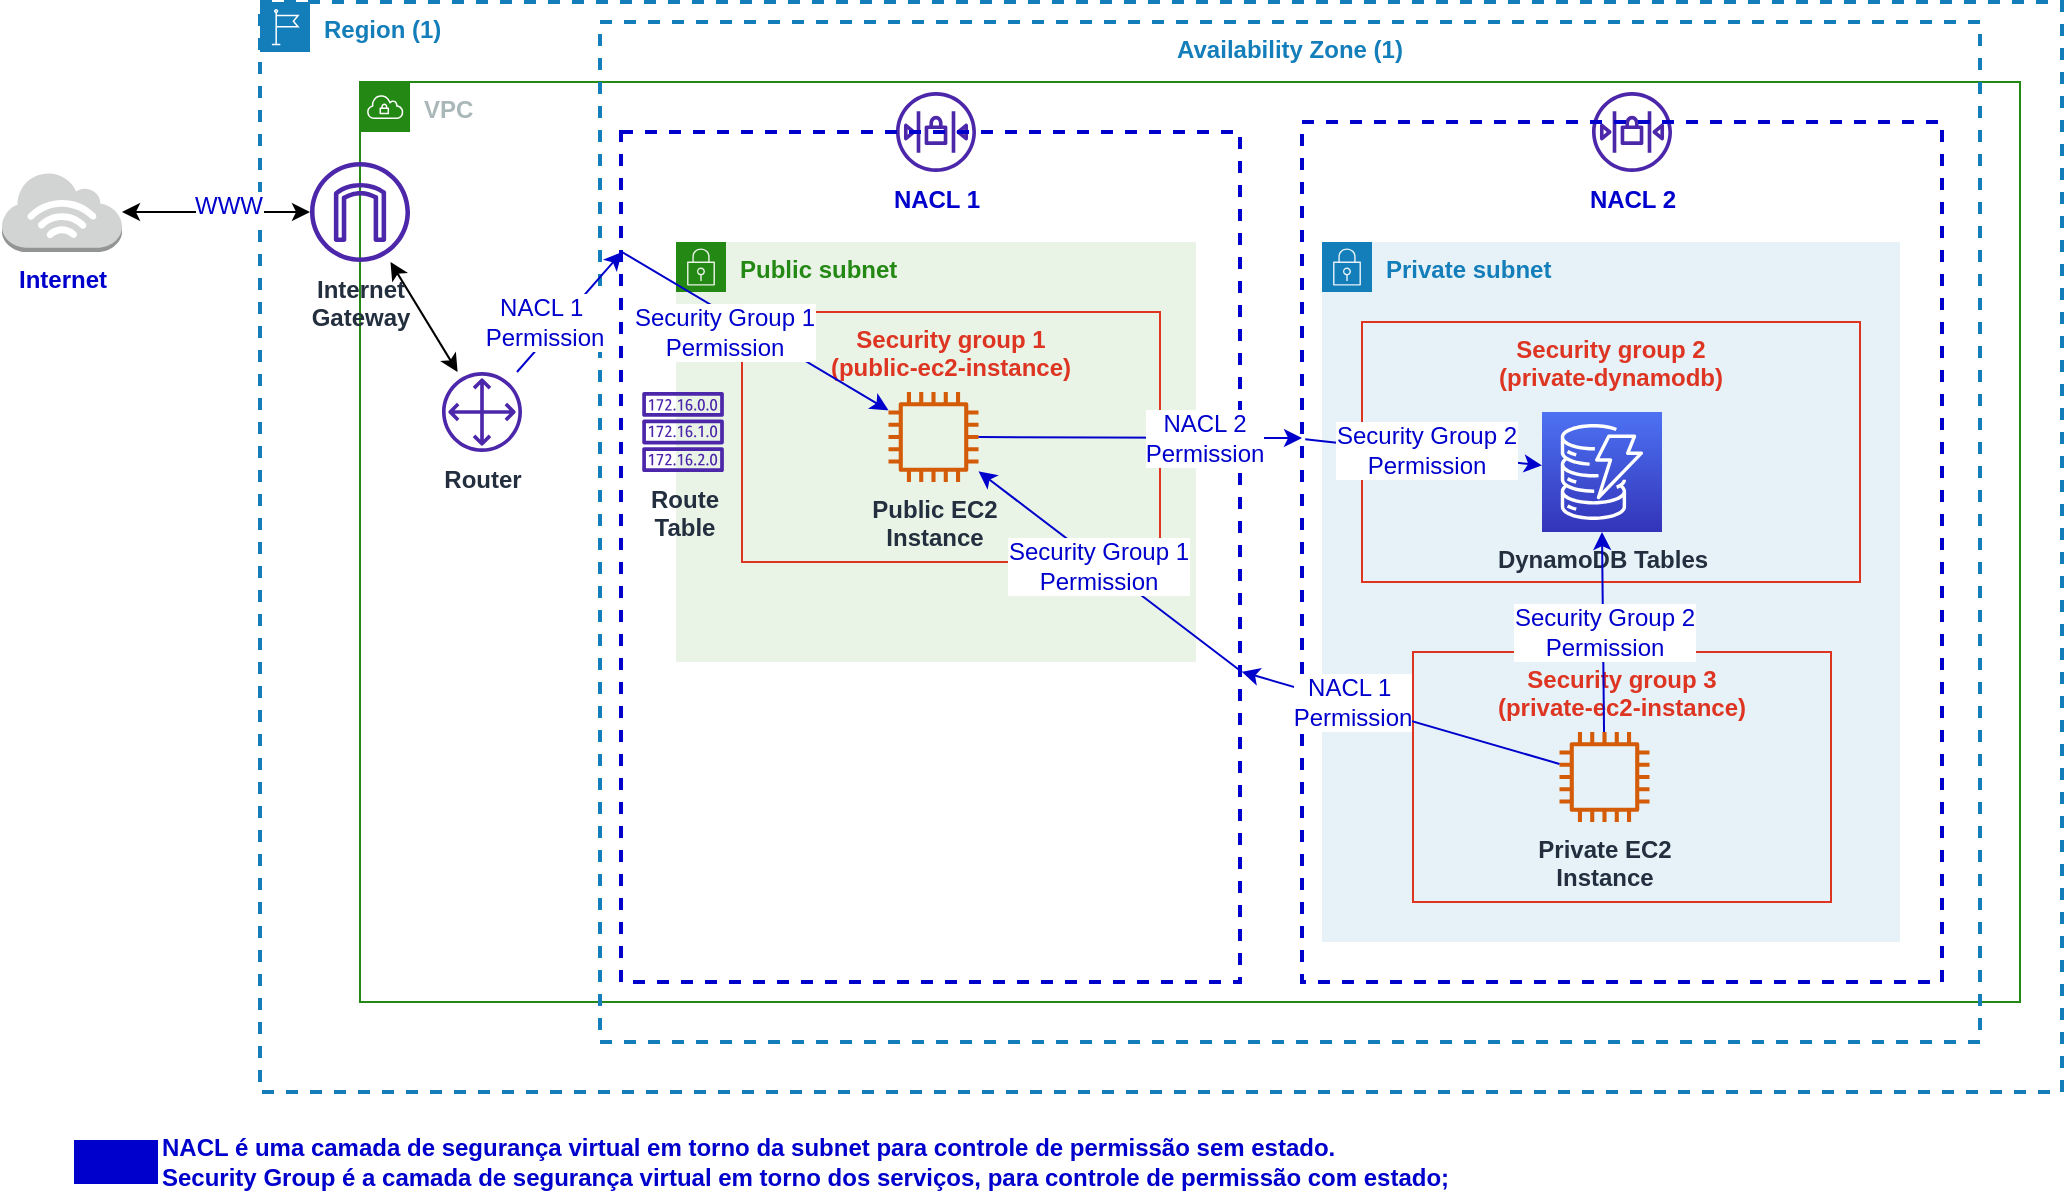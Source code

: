 <mxfile version="18.1.1" type="github" pages="9">
  <diagram id="7skQjT5sqxQosYFxs1yq" name="nacl+sg">
    <mxGraphModel dx="1038" dy="547" grid="1" gridSize="10" guides="1" tooltips="1" connect="1" arrows="1" fold="1" page="1" pageScale="1" pageWidth="827" pageHeight="1169" math="0" shadow="0">
      <root>
        <mxCell id="0" />
        <mxCell id="1" parent="0" />
        <mxCell id="6QxeZFJ5eQwSVm1bcXQk-1" value="&lt;b style=&quot;font-size: 12px;&quot;&gt;Region (1)&lt;/b&gt;" style="points=[[0,0],[0.25,0],[0.5,0],[0.75,0],[1,0],[1,0.25],[1,0.5],[1,0.75],[1,1],[0.75,1],[0.5,1],[0.25,1],[0,1],[0,0.75],[0,0.5],[0,0.25]];outlineConnect=0;gradientColor=none;html=1;whiteSpace=wrap;fontSize=12;fontStyle=0;container=1;pointerEvents=0;collapsible=0;recursiveResize=0;shape=mxgraph.aws4.group;grIcon=mxgraph.aws4.group_region;strokeColor=#147EBA;fillColor=none;verticalAlign=top;align=left;spacingLeft=30;fontColor=#147EBA;dashed=1;strokeWidth=2;" parent="1" vertex="1">
          <mxGeometry x="209" y="105" width="901" height="545" as="geometry" />
        </mxCell>
        <mxCell id="6QxeZFJ5eQwSVm1bcXQk-2" value="&lt;b style=&quot;font-size: 12px;&quot;&gt;VPC&lt;/b&gt;" style="points=[[0,0],[0.25,0],[0.5,0],[0.75,0],[1,0],[1,0.25],[1,0.5],[1,0.75],[1,1],[0.75,1],[0.5,1],[0.25,1],[0,1],[0,0.75],[0,0.5],[0,0.25]];outlineConnect=0;gradientColor=none;html=1;whiteSpace=wrap;fontSize=12;fontStyle=0;container=1;pointerEvents=0;collapsible=0;recursiveResize=0;shape=mxgraph.aws4.group;grIcon=mxgraph.aws4.group_vpc;strokeColor=#248814;fillColor=none;verticalAlign=top;align=left;spacingLeft=30;fontColor=#AAB7B8;dashed=0;" parent="6QxeZFJ5eQwSVm1bcXQk-1" vertex="1">
          <mxGeometry x="50" y="40" width="830" height="460" as="geometry" />
        </mxCell>
        <mxCell id="6QxeZFJ5eQwSVm1bcXQk-3" style="rounded=0;orthogonalLoop=1;jettySize=auto;html=1;fontSize=12;startArrow=classic;startFill=1;" parent="6QxeZFJ5eQwSVm1bcXQk-2" source="6QxeZFJ5eQwSVm1bcXQk-4" target="6QxeZFJ5eQwSVm1bcXQk-5" edge="1">
          <mxGeometry relative="1" as="geometry" />
        </mxCell>
        <mxCell id="6QxeZFJ5eQwSVm1bcXQk-4" value="&lt;b style=&quot;font-size: 12px;&quot;&gt;Internet&lt;br style=&quot;font-size: 12px;&quot;&gt;Gateway&lt;/b&gt;" style="sketch=0;outlineConnect=0;fontColor=#232F3E;gradientColor=none;fillColor=#4D27AA;strokeColor=none;dashed=0;verticalLabelPosition=bottom;verticalAlign=top;align=center;html=1;fontSize=12;fontStyle=0;aspect=fixed;pointerEvents=1;shape=mxgraph.aws4.internet_gateway;" parent="6QxeZFJ5eQwSVm1bcXQk-2" vertex="1">
          <mxGeometry x="-25" y="40" width="50" height="50" as="geometry" />
        </mxCell>
        <mxCell id="6QxeZFJ5eQwSVm1bcXQk-5" value="&lt;b style=&quot;font-size: 12px;&quot;&gt;Router&lt;/b&gt;" style="sketch=0;outlineConnect=0;fontColor=#232F3E;gradientColor=none;fillColor=#4D27AA;strokeColor=none;dashed=0;verticalLabelPosition=bottom;verticalAlign=top;align=center;html=1;fontSize=12;fontStyle=0;aspect=fixed;pointerEvents=1;shape=mxgraph.aws4.customer_gateway;" parent="6QxeZFJ5eQwSVm1bcXQk-2" vertex="1">
          <mxGeometry x="41" y="145" width="40" height="40" as="geometry" />
        </mxCell>
        <mxCell id="6QxeZFJ5eQwSVm1bcXQk-7" value="Availability Zone (1)" style="fillColor=none;strokeColor=#147EBA;dashed=1;verticalAlign=top;fontStyle=1;fontColor=#147EBA;strokeWidth=2;fontSize=12;" parent="6QxeZFJ5eQwSVm1bcXQk-1" vertex="1">
          <mxGeometry x="170" y="10" width="690" height="510" as="geometry" />
        </mxCell>
        <mxCell id="6QxeZFJ5eQwSVm1bcXQk-26" value="&lt;font color=&quot;#0000cc&quot;&gt;&lt;b&gt;NACL 1&lt;/b&gt;&lt;/font&gt;" style="sketch=0;outlineConnect=0;fontColor=#232F3E;gradientColor=none;fillColor=#4D27AA;strokeColor=none;dashed=0;verticalLabelPosition=bottom;verticalAlign=top;align=center;html=1;fontSize=12;fontStyle=0;aspect=fixed;pointerEvents=1;shape=mxgraph.aws4.network_access_control_list;rounded=0;shadow=0;glass=0;labelBackgroundColor=none;" parent="6QxeZFJ5eQwSVm1bcXQk-1" vertex="1">
          <mxGeometry x="318" y="45" width="40" height="40" as="geometry" />
        </mxCell>
        <mxCell id="6QxeZFJ5eQwSVm1bcXQk-32" value="" style="rounded=0;whiteSpace=wrap;html=1;shadow=0;glass=0;labelBackgroundColor=none;sketch=0;fontSize=12;fontColor=#0000CC;strokeColor=#0000CC;strokeWidth=2;fillColor=none;dashed=1;" parent="6QxeZFJ5eQwSVm1bcXQk-1" vertex="1">
          <mxGeometry x="180.5" y="65" width="309.5" height="425" as="geometry" />
        </mxCell>
        <mxCell id="6QxeZFJ5eQwSVm1bcXQk-8" value="&lt;b style=&quot;font-size: 12px;&quot;&gt;Public subnet&lt;/b&gt;" style="points=[[0,0],[0.25,0],[0.5,0],[0.75,0],[1,0],[1,0.25],[1,0.5],[1,0.75],[1,1],[0.75,1],[0.5,1],[0.25,1],[0,1],[0,0.75],[0,0.5],[0,0.25]];outlineConnect=0;gradientColor=none;html=1;whiteSpace=wrap;fontSize=12;fontStyle=0;container=1;pointerEvents=0;collapsible=0;recursiveResize=0;shape=mxgraph.aws4.group;grIcon=mxgraph.aws4.group_security_group;grStroke=0;strokeColor=#248814;fillColor=#E9F3E6;verticalAlign=top;align=left;spacingLeft=30;fontColor=#248814;dashed=0;" parent="6QxeZFJ5eQwSVm1bcXQk-1" vertex="1">
          <mxGeometry x="208" y="120" width="260" height="210" as="geometry" />
        </mxCell>
        <mxCell id="6QxeZFJ5eQwSVm1bcXQk-9" value="&lt;b style=&quot;font-size: 12px;&quot;&gt;Route&lt;br style=&quot;font-size: 12px;&quot;&gt;Table&lt;/b&gt;" style="sketch=0;outlineConnect=0;fontColor=#232F3E;gradientColor=none;fillColor=#4D27AA;strokeColor=none;dashed=0;verticalLabelPosition=bottom;verticalAlign=top;align=center;html=1;fontSize=12;fontStyle=0;aspect=fixed;pointerEvents=1;shape=mxgraph.aws4.route_table;" parent="6QxeZFJ5eQwSVm1bcXQk-1" vertex="1">
          <mxGeometry x="191" y="195" width="41.05" height="40" as="geometry" />
        </mxCell>
        <mxCell id="6QxeZFJ5eQwSVm1bcXQk-10" value="Security group 1&#xa;(public-ec2-instance)" style="fillColor=none;strokeColor=#DD3522;verticalAlign=top;fontStyle=1;fontColor=#DD3522;fontSize=12;" parent="6QxeZFJ5eQwSVm1bcXQk-1" vertex="1">
          <mxGeometry x="241" y="155" width="209" height="125" as="geometry" />
        </mxCell>
        <mxCell id="6QxeZFJ5eQwSVm1bcXQk-13" value="&lt;b style=&quot;font-size: 12px;&quot;&gt;Public EC2&lt;br style=&quot;font-size: 12px;&quot;&gt;Instance&lt;/b&gt;" style="sketch=0;outlineConnect=0;fontColor=#232F3E;gradientColor=none;fillColor=#D45B07;strokeColor=none;dashed=0;verticalLabelPosition=bottom;verticalAlign=top;align=center;html=1;fontSize=12;fontStyle=0;aspect=fixed;pointerEvents=1;shape=mxgraph.aws4.instance2;" parent="6QxeZFJ5eQwSVm1bcXQk-1" vertex="1">
          <mxGeometry x="314.25" y="195" width="45" height="45" as="geometry" />
        </mxCell>
        <mxCell id="6QxeZFJ5eQwSVm1bcXQk-30" value="&lt;b&gt;&lt;font color=&quot;#0000cc&quot;&gt;NACL 2&lt;/font&gt;&lt;/b&gt;" style="sketch=0;outlineConnect=0;fontColor=#232F3E;gradientColor=none;fillColor=#4D27AA;strokeColor=none;dashed=0;verticalLabelPosition=bottom;verticalAlign=top;align=center;html=1;fontSize=12;fontStyle=0;aspect=fixed;pointerEvents=1;shape=mxgraph.aws4.network_access_control_list;rounded=0;shadow=0;glass=0;labelBackgroundColor=none;" parent="6QxeZFJ5eQwSVm1bcXQk-1" vertex="1">
          <mxGeometry x="666" y="45" width="40" height="40" as="geometry" />
        </mxCell>
        <mxCell id="6QxeZFJ5eQwSVm1bcXQk-24" value="&lt;b&gt;Private subnet&lt;/b&gt;" style="points=[[0,0],[0.25,0],[0.5,0],[0.75,0],[1,0],[1,0.25],[1,0.5],[1,0.75],[1,1],[0.75,1],[0.5,1],[0.25,1],[0,1],[0,0.75],[0,0.5],[0,0.25]];outlineConnect=0;gradientColor=none;html=1;whiteSpace=wrap;fontSize=12;fontStyle=0;container=1;pointerEvents=0;collapsible=0;recursiveResize=0;shape=mxgraph.aws4.group;grIcon=mxgraph.aws4.group_security_group;grStroke=0;strokeColor=#147EBA;fillColor=#E6F2F8;verticalAlign=top;align=left;spacingLeft=30;fontColor=#147EBA;dashed=0;rounded=0;shadow=0;glass=0;labelBackgroundColor=none;sketch=0;" parent="6QxeZFJ5eQwSVm1bcXQk-1" vertex="1">
          <mxGeometry x="531" y="120" width="289" height="350" as="geometry" />
        </mxCell>
        <mxCell id="6QxeZFJ5eQwSVm1bcXQk-31" value="" style="rounded=0;whiteSpace=wrap;html=1;shadow=0;glass=0;labelBackgroundColor=none;sketch=0;fontSize=12;fontColor=#0000CC;strokeColor=#0000CC;strokeWidth=2;fillColor=none;dashed=1;" parent="6QxeZFJ5eQwSVm1bcXQk-24" vertex="1">
          <mxGeometry x="-10" y="-60" width="320" height="430" as="geometry" />
        </mxCell>
        <mxCell id="6QxeZFJ5eQwSVm1bcXQk-28" value="Security group 2&#xa;(private-dynamodb)" style="fillColor=none;strokeColor=#DD3522;verticalAlign=top;fontStyle=1;fontColor=#DD3522;rounded=0;shadow=0;glass=0;labelBackgroundColor=none;sketch=0;fontSize=12;" parent="6QxeZFJ5eQwSVm1bcXQk-24" vertex="1">
          <mxGeometry x="20" y="40" width="249" height="130" as="geometry" />
        </mxCell>
        <mxCell id="n3AVfNg2ZjSMHXccoiJn-3" style="edgeStyle=none;rounded=0;orthogonalLoop=1;jettySize=auto;html=1;entryX=0.005;entryY=0.369;entryDx=0;entryDy=0;entryPerimeter=0;fontSize=12;fontColor=#0000CC;startArrow=classic;startFill=1;strokeColor=#0000CC;endArrow=none;endFill=0;" parent="6QxeZFJ5eQwSVm1bcXQk-24" source="6QxeZFJ5eQwSVm1bcXQk-29" target="6QxeZFJ5eQwSVm1bcXQk-31" edge="1">
          <mxGeometry relative="1" as="geometry" />
        </mxCell>
        <mxCell id="n3AVfNg2ZjSMHXccoiJn-5" value="Security Group 2&lt;br&gt;Permission" style="edgeLabel;html=1;align=center;verticalAlign=middle;resizable=0;points=[];fontSize=12;fontColor=#0000CC;" parent="n3AVfNg2ZjSMHXccoiJn-3" vertex="1" connectable="0">
          <mxGeometry x="0.337" y="-2" relative="1" as="geometry">
            <mxPoint x="21" y="3" as="offset" />
          </mxGeometry>
        </mxCell>
        <mxCell id="6QxeZFJ5eQwSVm1bcXQk-29" value="&lt;b&gt;DynamoDB Tables&lt;/b&gt;" style="sketch=0;points=[[0,0,0],[0.25,0,0],[0.5,0,0],[0.75,0,0],[1,0,0],[0,1,0],[0.25,1,0],[0.5,1,0],[0.75,1,0],[1,1,0],[0,0.25,0],[0,0.5,0],[0,0.75,0],[1,0.25,0],[1,0.5,0],[1,0.75,0]];outlineConnect=0;fontColor=#232F3E;gradientColor=#4D72F3;gradientDirection=north;fillColor=#3334B9;strokeColor=#ffffff;dashed=0;verticalLabelPosition=bottom;verticalAlign=top;align=center;html=1;fontSize=12;fontStyle=0;aspect=fixed;shape=mxgraph.aws4.resourceIcon;resIcon=mxgraph.aws4.dynamodb;rounded=0;shadow=0;glass=0;labelBackgroundColor=none;" parent="6QxeZFJ5eQwSVm1bcXQk-24" vertex="1">
          <mxGeometry x="110" y="85" width="60" height="60" as="geometry" />
        </mxCell>
        <mxCell id="6QxeZFJ5eQwSVm1bcXQk-33" value="Security group 3&#xa;(private-ec2-instance)" style="fillColor=none;strokeColor=#DD3522;verticalAlign=top;fontStyle=1;fontColor=#DD3522;fontSize=12;" parent="6QxeZFJ5eQwSVm1bcXQk-24" vertex="1">
          <mxGeometry x="45.5" y="205" width="209" height="125" as="geometry" />
        </mxCell>
        <mxCell id="n3AVfNg2ZjSMHXccoiJn-9" style="edgeStyle=none;rounded=0;orthogonalLoop=1;jettySize=auto;html=1;entryX=0.5;entryY=1;entryDx=0;entryDy=0;entryPerimeter=0;fontSize=12;fontColor=#0000CC;startArrow=none;startFill=0;endArrow=classic;endFill=1;strokeColor=#0000CC;" parent="6QxeZFJ5eQwSVm1bcXQk-24" source="6QxeZFJ5eQwSVm1bcXQk-34" target="6QxeZFJ5eQwSVm1bcXQk-29" edge="1">
          <mxGeometry relative="1" as="geometry" />
        </mxCell>
        <mxCell id="n3AVfNg2ZjSMHXccoiJn-10" value="Security Group 2&lt;br&gt;Permission" style="edgeLabel;html=1;align=center;verticalAlign=middle;resizable=0;points=[];fontSize=12;fontColor=#0000CC;" parent="n3AVfNg2ZjSMHXccoiJn-9" vertex="1" connectable="0">
          <mxGeometry x="0.201" relative="1" as="geometry">
            <mxPoint y="10" as="offset" />
          </mxGeometry>
        </mxCell>
        <mxCell id="6QxeZFJ5eQwSVm1bcXQk-34" value="&lt;b style=&quot;font-size: 12px;&quot;&gt;Private EC2&lt;br style=&quot;font-size: 12px;&quot;&gt;Instance&lt;/b&gt;" style="sketch=0;outlineConnect=0;fontColor=#232F3E;gradientColor=none;fillColor=#D45B07;strokeColor=none;dashed=0;verticalLabelPosition=bottom;verticalAlign=top;align=center;html=1;fontSize=12;fontStyle=0;aspect=fixed;pointerEvents=1;shape=mxgraph.aws4.instance2;" parent="6QxeZFJ5eQwSVm1bcXQk-24" vertex="1">
          <mxGeometry x="118.75" y="245" width="45" height="45" as="geometry" />
        </mxCell>
        <mxCell id="6QxeZFJ5eQwSVm1bcXQk-35" style="edgeStyle=none;rounded=0;orthogonalLoop=1;jettySize=auto;html=1;fontSize=12;fontColor=#0000CC;startArrow=none;startFill=0;strokeColor=#0000CC;" parent="6QxeZFJ5eQwSVm1bcXQk-1" source="6QxeZFJ5eQwSVm1bcXQk-5" edge="1">
          <mxGeometry relative="1" as="geometry">
            <mxPoint x="181" y="125" as="targetPoint" />
          </mxGeometry>
        </mxCell>
        <mxCell id="n3AVfNg2ZjSMHXccoiJn-6" value="NACL 1&amp;nbsp;&lt;br&gt;Permission" style="edgeLabel;html=1;align=center;verticalAlign=middle;resizable=0;points=[];fontSize=12;fontColor=#0000CC;" parent="6QxeZFJ5eQwSVm1bcXQk-35" vertex="1" connectable="0">
          <mxGeometry x="-0.188" y="2" relative="1" as="geometry">
            <mxPoint x="-7" y="1" as="offset" />
          </mxGeometry>
        </mxCell>
        <mxCell id="6QxeZFJ5eQwSVm1bcXQk-36" style="edgeStyle=none;rounded=0;orthogonalLoop=1;jettySize=auto;html=1;fontSize=12;fontColor=#0000CC;startArrow=none;startFill=0;strokeColor=#0000CC;" parent="6QxeZFJ5eQwSVm1bcXQk-1" source="6QxeZFJ5eQwSVm1bcXQk-13" edge="1">
          <mxGeometry relative="1" as="geometry">
            <mxPoint x="521" y="218" as="targetPoint" />
          </mxGeometry>
        </mxCell>
        <mxCell id="n3AVfNg2ZjSMHXccoiJn-4" value="NACL 2&lt;br&gt;Permission" style="edgeLabel;html=1;align=center;verticalAlign=middle;resizable=0;points=[];fontSize=12;fontColor=#0000CC;" parent="6QxeZFJ5eQwSVm1bcXQk-36" vertex="1" connectable="0">
          <mxGeometry x="0.123" y="1" relative="1" as="geometry">
            <mxPoint x="21" y="1" as="offset" />
          </mxGeometry>
        </mxCell>
        <mxCell id="n3AVfNg2ZjSMHXccoiJn-11" style="edgeStyle=none;rounded=0;orthogonalLoop=1;jettySize=auto;html=1;entryX=0.465;entryY=0.637;entryDx=0;entryDy=0;entryPerimeter=0;fontSize=12;fontColor=#0000CC;startArrow=none;startFill=0;endArrow=classic;endFill=1;strokeColor=#0000CC;" parent="6QxeZFJ5eQwSVm1bcXQk-1" source="6QxeZFJ5eQwSVm1bcXQk-34" target="6QxeZFJ5eQwSVm1bcXQk-7" edge="1">
          <mxGeometry relative="1" as="geometry" />
        </mxCell>
        <mxCell id="n3AVfNg2ZjSMHXccoiJn-12" value="NACL 1&amp;nbsp;&lt;br&gt;Permission" style="edgeLabel;html=1;align=center;verticalAlign=middle;resizable=0;points=[];fontSize=12;fontColor=#0000CC;" parent="n3AVfNg2ZjSMHXccoiJn-11" vertex="1" connectable="0">
          <mxGeometry x="0.31" y="-1" relative="1" as="geometry">
            <mxPoint as="offset" />
          </mxGeometry>
        </mxCell>
        <mxCell id="6QxeZFJ5eQwSVm1bcXQk-19" value="&lt;b style=&quot;font-size: 12px;&quot;&gt;&lt;font color=&quot;#0000cc&quot;&gt;Internet&lt;/font&gt;&lt;/b&gt;" style="outlineConnect=0;dashed=0;verticalLabelPosition=bottom;verticalAlign=top;align=center;html=1;shape=mxgraph.aws3.internet_3;fillColor=#D2D3D3;gradientColor=none;fontSize=12;strokeWidth=2;" parent="1" vertex="1">
          <mxGeometry x="80" y="190" width="60" height="40" as="geometry" />
        </mxCell>
        <mxCell id="6QxeZFJ5eQwSVm1bcXQk-20" style="edgeStyle=orthogonalEdgeStyle;rounded=0;orthogonalLoop=1;jettySize=auto;html=1;fontSize=12;startArrow=classic;startFill=1;" parent="1" source="6QxeZFJ5eQwSVm1bcXQk-4" target="6QxeZFJ5eQwSVm1bcXQk-19" edge="1">
          <mxGeometry relative="1" as="geometry" />
        </mxCell>
        <mxCell id="6QxeZFJ5eQwSVm1bcXQk-21" value="&lt;font color=&quot;#0000cc&quot;&gt;WWW&lt;/font&gt;" style="edgeLabel;html=1;align=center;verticalAlign=middle;resizable=0;points=[];fontSize=12;fontColor=#000000;" parent="6QxeZFJ5eQwSVm1bcXQk-20" vertex="1" connectable="0">
          <mxGeometry x="-0.123" y="-3" relative="1" as="geometry">
            <mxPoint as="offset" />
          </mxGeometry>
        </mxCell>
        <mxCell id="n3AVfNg2ZjSMHXccoiJn-1" value="" style="rounded=0;whiteSpace=wrap;html=1;fontSize=12;fontColor=#0000CC;strokeWidth=2;fillColor=#0000CC;strokeColor=#0000CC;" parent="1" vertex="1">
          <mxGeometry x="117" y="675" width="40" height="20" as="geometry" />
        </mxCell>
        <mxCell id="n3AVfNg2ZjSMHXccoiJn-2" value="&lt;b&gt;NACL é uma camada de segurança virtual em torno da subnet para controle de permissão sem estado.&lt;br&gt;Security Group é a camada de segurança virtual em torno dos serviços, para controle de permissão com estado;&lt;br&gt;&lt;/b&gt;" style="text;html=1;strokeColor=none;fillColor=none;align=left;verticalAlign=middle;whiteSpace=wrap;rounded=0;fontSize=12;fontColor=#0000CC;" parent="1" vertex="1">
          <mxGeometry x="158" y="670" width="669" height="30" as="geometry" />
        </mxCell>
        <mxCell id="n3AVfNg2ZjSMHXccoiJn-7" style="edgeStyle=none;rounded=0;orthogonalLoop=1;jettySize=auto;html=1;fontSize=12;fontColor=#0000CC;startArrow=classic;startFill=1;endArrow=none;endFill=0;strokeColor=#0000CC;" parent="1" source="6QxeZFJ5eQwSVm1bcXQk-13" edge="1">
          <mxGeometry relative="1" as="geometry">
            <mxPoint x="390" y="230" as="targetPoint" />
          </mxGeometry>
        </mxCell>
        <mxCell id="n3AVfNg2ZjSMHXccoiJn-8" value="Security Group 1&lt;br&gt;Permission" style="edgeLabel;html=1;align=center;verticalAlign=middle;resizable=0;points=[];fontSize=12;fontColor=#0000CC;" parent="n3AVfNg2ZjSMHXccoiJn-7" vertex="1" connectable="0">
          <mxGeometry x="-0.195" y="1" relative="1" as="geometry">
            <mxPoint x="-28" y="-8" as="offset" />
          </mxGeometry>
        </mxCell>
        <mxCell id="n3AVfNg2ZjSMHXccoiJn-14" style="edgeStyle=none;rounded=0;orthogonalLoop=1;jettySize=auto;html=1;fontSize=12;fontColor=#0000CC;startArrow=classic;startFill=1;endArrow=none;endFill=0;strokeColor=#0000CC;" parent="1" source="6QxeZFJ5eQwSVm1bcXQk-13" edge="1">
          <mxGeometry relative="1" as="geometry">
            <mxPoint x="700" y="440" as="targetPoint" />
          </mxGeometry>
        </mxCell>
        <mxCell id="n3AVfNg2ZjSMHXccoiJn-15" value="Security Group 1&lt;br&gt;Permission" style="edgeLabel;html=1;align=center;verticalAlign=middle;resizable=0;points=[];fontSize=12;fontColor=#0000CC;" parent="n3AVfNg2ZjSMHXccoiJn-14" vertex="1" connectable="0">
          <mxGeometry x="-0.086" y="-1" relative="1" as="geometry">
            <mxPoint y="1" as="offset" />
          </mxGeometry>
        </mxCell>
      </root>
    </mxGraphModel>
  </diagram>
  <diagram id="z-30bUCffygZpy31_x2s" name="int.gtw+bastion">
    <mxGraphModel dx="934" dy="547" grid="1" gridSize="10" guides="1" tooltips="1" connect="1" arrows="1" fold="1" page="1" pageScale="1" pageWidth="827" pageHeight="1169" math="0" shadow="0">
      <root>
        <mxCell id="0" />
        <mxCell id="1" parent="0" />
        <mxCell id="X8NP48r6ae6dyHVQgpeo-31" value="&lt;b style=&quot;font-size: 12px;&quot;&gt;Region (1)&lt;/b&gt;" style="points=[[0,0],[0.25,0],[0.5,0],[0.75,0],[1,0],[1,0.25],[1,0.5],[1,0.75],[1,1],[0.75,1],[0.5,1],[0.25,1],[0,1],[0,0.75],[0,0.5],[0,0.25]];outlineConnect=0;gradientColor=none;html=1;whiteSpace=wrap;fontSize=12;fontStyle=0;container=1;pointerEvents=0;collapsible=0;recursiveResize=0;shape=mxgraph.aws4.group;grIcon=mxgraph.aws4.group_region;strokeColor=#147EBA;fillColor=none;verticalAlign=top;align=left;spacingLeft=30;fontColor=#147EBA;dashed=1;strokeWidth=2;" vertex="1" parent="1">
          <mxGeometry x="165" y="100" width="840" height="480" as="geometry" />
        </mxCell>
        <mxCell id="X8NP48r6ae6dyHVQgpeo-32" value="&lt;b style=&quot;font-size: 12px;&quot;&gt;VPC&lt;/b&gt;" style="points=[[0,0],[0.25,0],[0.5,0],[0.75,0],[1,0],[1,0.25],[1,0.5],[1,0.75],[1,1],[0.75,1],[0.5,1],[0.25,1],[0,1],[0,0.75],[0,0.5],[0,0.25]];outlineConnect=0;gradientColor=none;html=1;whiteSpace=wrap;fontSize=12;fontStyle=0;container=1;pointerEvents=0;collapsible=0;recursiveResize=0;shape=mxgraph.aws4.group;grIcon=mxgraph.aws4.group_vpc;strokeColor=#248814;fillColor=none;verticalAlign=top;align=left;spacingLeft=30;fontColor=#AAB7B8;dashed=0;" vertex="1" parent="X8NP48r6ae6dyHVQgpeo-31">
          <mxGeometry x="50" y="40" width="770" height="410" as="geometry" />
        </mxCell>
        <mxCell id="X8NP48r6ae6dyHVQgpeo-33" style="edgeStyle=orthogonalEdgeStyle;rounded=0;orthogonalLoop=1;jettySize=auto;html=1;fontSize=12;startArrow=classic;startFill=1;" edge="1" parent="X8NP48r6ae6dyHVQgpeo-32" source="X8NP48r6ae6dyHVQgpeo-34" target="X8NP48r6ae6dyHVQgpeo-35">
          <mxGeometry relative="1" as="geometry" />
        </mxCell>
        <mxCell id="X8NP48r6ae6dyHVQgpeo-34" value="&lt;b style=&quot;font-size: 12px;&quot;&gt;Internet&lt;br style=&quot;font-size: 12px;&quot;&gt;Gateway&lt;/b&gt;" style="sketch=0;outlineConnect=0;fontColor=#232F3E;gradientColor=none;fillColor=#4D27AA;strokeColor=none;dashed=0;verticalLabelPosition=bottom;verticalAlign=top;align=center;html=1;fontSize=12;fontStyle=0;aspect=fixed;pointerEvents=1;shape=mxgraph.aws4.internet_gateway;" vertex="1" parent="X8NP48r6ae6dyHVQgpeo-32">
          <mxGeometry x="-25" y="40" width="50" height="50" as="geometry" />
        </mxCell>
        <mxCell id="X8NP48r6ae6dyHVQgpeo-35" value="&lt;b style=&quot;font-size: 12px;&quot;&gt;Router&lt;/b&gt;" style="sketch=0;outlineConnect=0;fontColor=#232F3E;gradientColor=none;fillColor=#4D27AA;strokeColor=none;dashed=0;verticalLabelPosition=bottom;verticalAlign=top;align=center;html=1;fontSize=12;fontStyle=0;aspect=fixed;pointerEvents=1;shape=mxgraph.aws4.customer_gateway;" vertex="1" parent="X8NP48r6ae6dyHVQgpeo-32">
          <mxGeometry x="61" y="45" width="40" height="40" as="geometry" />
        </mxCell>
        <mxCell id="kAy3eKGomCvDWpHvGjc_-5" value="" style="rounded=0;whiteSpace=wrap;html=1;shadow=0;glass=0;labelBackgroundColor=none;sketch=0;fontSize=12;fontColor=#0000CC;strokeColor=#0000CC;strokeWidth=2;fillColor=none;dashed=1;" vertex="1" parent="X8NP48r6ae6dyHVQgpeo-32">
          <mxGeometry x="445" y="30" width="275" height="370" as="geometry" />
        </mxCell>
        <mxCell id="X8NP48r6ae6dyHVQgpeo-36" value="Availability Zone (1)" style="fillColor=none;strokeColor=#147EBA;dashed=1;verticalAlign=top;fontStyle=1;fontColor=#147EBA;strokeWidth=2;fontSize=12;" vertex="1" parent="X8NP48r6ae6dyHVQgpeo-31">
          <mxGeometry x="170" y="10" width="612" height="460" as="geometry" />
        </mxCell>
        <mxCell id="X8NP48r6ae6dyHVQgpeo-37" value="&lt;b style=&quot;font-size: 12px;&quot;&gt;Public subnet&lt;/b&gt;" style="points=[[0,0],[0.25,0],[0.5,0],[0.75,0],[1,0],[1,0.25],[1,0.5],[1,0.75],[1,1],[0.75,1],[0.5,1],[0.25,1],[0,1],[0,0.75],[0,0.5],[0,0.25]];outlineConnect=0;gradientColor=none;html=1;whiteSpace=wrap;fontSize=12;fontStyle=0;container=1;pointerEvents=0;collapsible=0;recursiveResize=0;shape=mxgraph.aws4.group;grIcon=mxgraph.aws4.group_security_group;grStroke=0;strokeColor=#248814;fillColor=#E9F3E6;verticalAlign=top;align=left;spacingLeft=30;fontColor=#248814;dashed=0;" vertex="1" parent="X8NP48r6ae6dyHVQgpeo-31">
          <mxGeometry x="208" y="90" width="260" height="330" as="geometry" />
        </mxCell>
        <mxCell id="X8NP48r6ae6dyHVQgpeo-38" value="Security group &#xa;(bastionhost)" style="fillColor=none;strokeColor=#DD3522;verticalAlign=top;fontStyle=1;fontColor=#DD3522;fontSize=12;" vertex="1" parent="X8NP48r6ae6dyHVQgpeo-37">
          <mxGeometry x="42" y="50" width="188" height="130" as="geometry" />
        </mxCell>
        <mxCell id="X8NP48r6ae6dyHVQgpeo-39" value="&lt;b style=&quot;font-size: 12px;&quot;&gt;&lt;font color=&quot;#0000cc&quot; style=&quot;font-size: 12px;&quot;&gt;EC2 Instance&lt;br style=&quot;font-size: 12px;&quot;&gt;Bastion Host&lt;/font&gt;&lt;/b&gt;" style="sketch=0;outlineConnect=0;fontColor=#232F3E;gradientColor=none;fillColor=#D45B07;strokeColor=none;dashed=0;verticalLabelPosition=bottom;verticalAlign=top;align=center;html=1;fontSize=12;fontStyle=0;aspect=fixed;pointerEvents=1;shape=mxgraph.aws4.instance2;" vertex="1" parent="X8NP48r6ae6dyHVQgpeo-37">
          <mxGeometry x="121.25" y="104.25" width="29.5" height="29.5" as="geometry" />
        </mxCell>
        <mxCell id="X8NP48r6ae6dyHVQgpeo-40" value="&lt;b style=&quot;font-size: 12px;&quot;&gt;Private subnet&lt;/b&gt;" style="points=[[0,0],[0.25,0],[0.5,0],[0.75,0],[1,0],[1,0.25],[1,0.5],[1,0.75],[1,1],[0.75,1],[0.5,1],[0.25,1],[0,1],[0,0.75],[0,0.5],[0,0.25]];outlineConnect=0;gradientColor=none;html=1;whiteSpace=wrap;fontSize=12;fontStyle=0;container=1;pointerEvents=0;collapsible=0;recursiveResize=0;shape=mxgraph.aws4.group;grIcon=mxgraph.aws4.group_security_group;grStroke=0;strokeColor=#147EBA;fillColor=#E6F2F8;verticalAlign=top;align=left;spacingLeft=30;fontColor=#147EBA;dashed=0;" vertex="1" parent="X8NP48r6ae6dyHVQgpeo-31">
          <mxGeometry x="505" y="90" width="250" height="330" as="geometry" />
        </mxCell>
        <mxCell id="X8NP48r6ae6dyHVQgpeo-41" value="&lt;b style=&quot;font-size: 12px;&quot;&gt;Route&lt;br style=&quot;font-size: 12px;&quot;&gt;Table&lt;/b&gt;" style="sketch=0;outlineConnect=0;fontColor=#232F3E;gradientColor=none;fillColor=#4D27AA;strokeColor=none;dashed=0;verticalLabelPosition=bottom;verticalAlign=top;align=center;html=1;fontSize=12;fontStyle=0;aspect=fixed;pointerEvents=1;shape=mxgraph.aws4.route_table;" vertex="1" parent="X8NP48r6ae6dyHVQgpeo-31">
          <mxGeometry x="190" y="299" width="41.05" height="40" as="geometry" />
        </mxCell>
        <mxCell id="X8NP48r6ae6dyHVQgpeo-42" value="Security group &#xa;(public-ec2-instance)" style="fillColor=none;strokeColor=#DD3522;verticalAlign=top;fontStyle=1;fontColor=#DD3522;fontSize=12;" vertex="1" parent="X8NP48r6ae6dyHVQgpeo-31">
          <mxGeometry x="250" y="290" width="188" height="109" as="geometry" />
        </mxCell>
        <mxCell id="X8NP48r6ae6dyHVQgpeo-43" value="&lt;b style=&quot;font-size: 12px;&quot;&gt;Public EC2&lt;br style=&quot;font-size: 12px;&quot;&gt;Instance&lt;/b&gt;" style="sketch=0;outlineConnect=0;fontColor=#232F3E;gradientColor=none;fillColor=#D45B07;strokeColor=none;dashed=0;verticalLabelPosition=bottom;verticalAlign=top;align=center;html=1;fontSize=12;fontStyle=0;aspect=fixed;pointerEvents=1;shape=mxgraph.aws4.instance2;" vertex="1" parent="X8NP48r6ae6dyHVQgpeo-31">
          <mxGeometry x="323.25" y="330" width="29.5" height="29.5" as="geometry" />
        </mxCell>
        <mxCell id="X8NP48r6ae6dyHVQgpeo-44" style="rounded=0;orthogonalLoop=1;jettySize=auto;html=1;fontSize=12;startArrow=classic;startFill=1;" edge="1" parent="X8NP48r6ae6dyHVQgpeo-31" source="X8NP48r6ae6dyHVQgpeo-35" target="X8NP48r6ae6dyHVQgpeo-43">
          <mxGeometry relative="1" as="geometry" />
        </mxCell>
        <mxCell id="X8NP48r6ae6dyHVQgpeo-45" value="Security group&#xa;(private-ec2-instance)" style="fillColor=none;strokeColor=#DD3522;verticalAlign=top;fontStyle=1;fontColor=#DD3522;fontSize=12;" vertex="1" parent="X8NP48r6ae6dyHVQgpeo-31">
          <mxGeometry x="538.5" y="230" width="183" height="140" as="geometry" />
        </mxCell>
        <mxCell id="X8NP48r6ae6dyHVQgpeo-46" value="&lt;b style=&quot;font-size: 12px;&quot;&gt;&lt;font color=&quot;#0000cc&quot; style=&quot;font-size: 12px;&quot;&gt;Private EC2&lt;br style=&quot;font-size: 12px;&quot;&gt;Instance 1&lt;/font&gt;&lt;/b&gt;" style="sketch=0;outlineConnect=0;fontColor=#232F3E;gradientColor=none;fillColor=#D45B07;strokeColor=none;dashed=0;verticalLabelPosition=bottom;verticalAlign=top;align=center;html=1;fontSize=12;fontStyle=0;aspect=fixed;pointerEvents=1;shape=mxgraph.aws4.instance2;" vertex="1" parent="X8NP48r6ae6dyHVQgpeo-31">
          <mxGeometry x="561.5" y="290" width="29.5" height="29.5" as="geometry" />
        </mxCell>
        <mxCell id="X8NP48r6ae6dyHVQgpeo-47" value="&lt;b style=&quot;font-size: 12px;&quot;&gt;&lt;font color=&quot;#0000cc&quot; style=&quot;font-size: 12px;&quot;&gt;Private EC2&lt;br style=&quot;font-size: 12px;&quot;&gt;Instance 2&lt;/font&gt;&lt;/b&gt;" style="sketch=0;outlineConnect=0;fontColor=#232F3E;gradientColor=none;fillColor=#D45B07;strokeColor=none;dashed=0;verticalLabelPosition=bottom;verticalAlign=top;align=center;html=1;fontSize=12;fontStyle=0;aspect=fixed;pointerEvents=1;shape=mxgraph.aws4.instance2;" vertex="1" parent="X8NP48r6ae6dyHVQgpeo-31">
          <mxGeometry x="668.5" y="290" width="29.5" height="29.5" as="geometry" />
        </mxCell>
        <mxCell id="X8NP48r6ae6dyHVQgpeo-48" style="edgeStyle=none;rounded=0;orthogonalLoop=1;jettySize=auto;html=1;fontSize=12;startArrow=none;startFill=0;strokeColor=#0000CC;" edge="1" parent="X8NP48r6ae6dyHVQgpeo-31" source="X8NP48r6ae6dyHVQgpeo-39" target="X8NP48r6ae6dyHVQgpeo-46">
          <mxGeometry relative="1" as="geometry" />
        </mxCell>
        <mxCell id="X8NP48r6ae6dyHVQgpeo-49" value="SSH" style="edgeLabel;html=1;align=center;verticalAlign=middle;resizable=0;points=[];fontSize=12;fontStyle=1;fontColor=#0000CC;" vertex="1" connectable="0" parent="X8NP48r6ae6dyHVQgpeo-48">
          <mxGeometry x="0.359" relative="1" as="geometry">
            <mxPoint x="-9" y="-2" as="offset" />
          </mxGeometry>
        </mxCell>
        <mxCell id="X8NP48r6ae6dyHVQgpeo-50" style="edgeStyle=none;rounded=0;orthogonalLoop=1;jettySize=auto;html=1;fontSize=12;startArrow=none;startFill=0;strokeColor=#0000CC;" edge="1" parent="X8NP48r6ae6dyHVQgpeo-31" source="X8NP48r6ae6dyHVQgpeo-39" target="X8NP48r6ae6dyHVQgpeo-47">
          <mxGeometry relative="1" as="geometry" />
        </mxCell>
        <mxCell id="X8NP48r6ae6dyHVQgpeo-51" value="SSH" style="edgeLabel;html=1;align=center;verticalAlign=middle;resizable=0;points=[];fontSize=12;fontStyle=1;fontColor=#0000CC;" vertex="1" connectable="0" parent="X8NP48r6ae6dyHVQgpeo-50">
          <mxGeometry x="-0.241" relative="1" as="geometry">
            <mxPoint x="8" y="-1" as="offset" />
          </mxGeometry>
        </mxCell>
        <mxCell id="kAy3eKGomCvDWpHvGjc_-9" value="" style="sketch=0;outlineConnect=0;fontColor=#232F3E;gradientColor=none;fillColor=#4D27AA;strokeColor=none;dashed=0;verticalLabelPosition=bottom;verticalAlign=top;align=center;html=1;fontSize=12;fontStyle=0;aspect=fixed;pointerEvents=1;shape=mxgraph.aws4.network_access_control_list;rounded=0;shadow=0;glass=0;labelBackgroundColor=none;" vertex="1" parent="X8NP48r6ae6dyHVQgpeo-31">
          <mxGeometry x="622" y="50" width="40" height="40" as="geometry" />
        </mxCell>
        <mxCell id="kAy3eKGomCvDWpHvGjc_-2" value="" style="rounded=0;whiteSpace=wrap;html=1;shadow=0;glass=0;labelBackgroundColor=none;sketch=0;fontSize=12;fontColor=#0000CC;strokeColor=#0000CC;strokeWidth=2;fillColor=none;dashed=1;" vertex="1" parent="1">
          <mxGeometry x="350" y="170" width="300" height="370" as="geometry" />
        </mxCell>
        <mxCell id="X8NP48r6ae6dyHVQgpeo-52" value="&lt;b style=&quot;font-size: 12px;&quot;&gt;Internet&lt;/b&gt;" style="outlineConnect=0;dashed=0;verticalLabelPosition=bottom;verticalAlign=top;align=center;html=1;shape=mxgraph.aws3.internet_3;fillColor=#D2D3D3;gradientColor=none;fontSize=12;strokeWidth=2;" vertex="1" parent="1">
          <mxGeometry x="75" y="120" width="60" height="40" as="geometry" />
        </mxCell>
        <mxCell id="X8NP48r6ae6dyHVQgpeo-53" style="edgeStyle=orthogonalEdgeStyle;rounded=0;orthogonalLoop=1;jettySize=auto;html=1;fontSize=12;startArrow=classic;startFill=1;" edge="1" parent="1" source="X8NP48r6ae6dyHVQgpeo-34" target="X8NP48r6ae6dyHVQgpeo-52">
          <mxGeometry relative="1" as="geometry" />
        </mxCell>
        <mxCell id="54oZvEqUo9qMhECenHXJ-1" value="WWW" style="edgeLabel;html=1;align=center;verticalAlign=middle;resizable=0;points=[];fontSize=12;fontColor=#000000;" vertex="1" connectable="0" parent="X8NP48r6ae6dyHVQgpeo-53">
          <mxGeometry x="-0.123" y="-3" relative="1" as="geometry">
            <mxPoint as="offset" />
          </mxGeometry>
        </mxCell>
        <mxCell id="X8NP48r6ae6dyHVQgpeo-56" value="&lt;b style=&quot;font-size: 12px;&quot;&gt;&lt;font color=&quot;#0000cc&quot; style=&quot;font-size: 12px;&quot;&gt;Users&lt;/font&gt;&lt;/b&gt;" style="sketch=0;pointerEvents=1;shadow=0;dashed=0;html=1;strokeColor=none;labelPosition=center;verticalLabelPosition=bottom;verticalAlign=top;align=center;fillColor=#505050;shape=mxgraph.mscae.intune.user_group;fontSize=12;" vertex="1" parent="1">
          <mxGeometry x="350" y="10" width="50" height="40" as="geometry" />
        </mxCell>
        <mxCell id="X8NP48r6ae6dyHVQgpeo-57" value="" style="rounded=0;whiteSpace=wrap;html=1;fontSize=12;fontColor=#0000CC;strokeWidth=2;fillColor=#000000;" vertex="1" parent="1">
          <mxGeometry x="56" y="605" width="40" height="20" as="geometry" />
        </mxCell>
        <mxCell id="X8NP48r6ae6dyHVQgpeo-58" value="" style="rounded=0;whiteSpace=wrap;html=1;fontSize=12;fontColor=#0000CC;strokeWidth=2;fillColor=#0000CC;strokeColor=#0000CC;" vertex="1" parent="1">
          <mxGeometry x="56" y="639" width="40" height="20" as="geometry" />
        </mxCell>
        <mxCell id="X8NP48r6ae6dyHVQgpeo-59" value="&lt;b style=&quot;font-size: 12px;&quot;&gt;Conexão privada SSH entre usuários e as instancias privadas utilizando um jump no Bastion Host. &lt;br&gt;As instancias não tem conexão pública/internet.&lt;/b&gt;" style="text;html=1;strokeColor=none;fillColor=none;align=left;verticalAlign=middle;whiteSpace=wrap;rounded=0;fontSize=12;fontColor=#0000CC;" vertex="1" parent="1">
          <mxGeometry x="97" y="634" width="583" height="30" as="geometry" />
        </mxCell>
        <mxCell id="X8NP48r6ae6dyHVQgpeo-60" value="&lt;b style=&quot;font-size: 12px;&quot;&gt;&lt;font color=&quot;#000000&quot; style=&quot;font-size: 12px;&quot;&gt;Conexão entre a internet e as instancias públicas utilizando Internet Gateway e Route Table.&lt;/font&gt;&lt;/b&gt;" style="text;html=1;strokeColor=none;fillColor=none;align=left;verticalAlign=middle;whiteSpace=wrap;rounded=0;fontSize=12;fontColor=#0000CC;" vertex="1" parent="1">
          <mxGeometry x="97" y="600" width="640" height="30" as="geometry" />
        </mxCell>
        <mxCell id="kAy3eKGomCvDWpHvGjc_-1" value="" style="sketch=0;outlineConnect=0;fontColor=#232F3E;gradientColor=none;fillColor=#4D27AA;strokeColor=none;dashed=0;verticalLabelPosition=bottom;verticalAlign=top;align=center;html=1;fontSize=12;fontStyle=0;aspect=fixed;pointerEvents=1;shape=mxgraph.aws4.network_access_control_list;rounded=0;shadow=0;glass=0;labelBackgroundColor=none;" vertex="1" parent="1">
          <mxGeometry x="488.25" y="145" width="40" height="40" as="geometry" />
        </mxCell>
        <mxCell id="kAy3eKGomCvDWpHvGjc_-3" value="" style="rounded=0;orthogonalLoop=1;jettySize=auto;html=1;fontSize=12;startArrow=none;startFill=0;strokeColor=#0000CC;endArrow=classic;endFill=1;" edge="1" parent="1" source="X8NP48r6ae6dyHVQgpeo-56" target="X8NP48r6ae6dyHVQgpeo-39">
          <mxGeometry relative="1" as="geometry">
            <mxPoint x="509" y="57" as="sourcePoint" />
            <mxPoint x="509.0" y="294.25" as="targetPoint" />
          </mxGeometry>
        </mxCell>
        <mxCell id="kAy3eKGomCvDWpHvGjc_-4" value="&lt;b style=&quot;font-size: 12px;&quot;&gt;SSH&lt;br style=&quot;font-size: 12px;&quot;&gt;Connection&lt;br style=&quot;font-size: 12px;&quot;&gt;&lt;/b&gt;" style="edgeLabel;html=1;align=center;verticalAlign=middle;resizable=0;points=[];fontSize=12;fontColor=#0000CC;" vertex="1" connectable="0" parent="kAy3eKGomCvDWpHvGjc_-3">
          <mxGeometry x="-0.606" y="2" relative="1" as="geometry">
            <mxPoint x="8" y="33" as="offset" />
          </mxGeometry>
        </mxCell>
      </root>
    </mxGraphModel>
  </diagram>
  <diagram id="Lf1DL-ol91fCqDeObxcB" name="nat instance">
    <mxGraphModel dx="983" dy="576" grid="1" gridSize="10" guides="1" tooltips="1" connect="1" arrows="1" fold="1" page="1" pageScale="1" pageWidth="827" pageHeight="1169" math="0" shadow="0">
      <root>
        <mxCell id="0" />
        <mxCell id="1" parent="0" />
        <mxCell id="EpC7WPJosjhJz_n8tiTL-1" value="&lt;b style=&quot;font-size: 12px;&quot;&gt;Region (1)&lt;/b&gt;" style="points=[[0,0],[0.25,0],[0.5,0],[0.75,0],[1,0],[1,0.25],[1,0.5],[1,0.75],[1,1],[0.75,1],[0.5,1],[0.25,1],[0,1],[0,0.75],[0,0.5],[0,0.25]];outlineConnect=0;gradientColor=none;html=1;whiteSpace=wrap;fontSize=12;fontStyle=0;container=1;pointerEvents=0;collapsible=0;recursiveResize=0;shape=mxgraph.aws4.group;grIcon=mxgraph.aws4.group_region;strokeColor=#147EBA;fillColor=none;verticalAlign=top;align=left;spacingLeft=30;fontColor=#147EBA;dashed=1;strokeWidth=2;" vertex="1" parent="1">
          <mxGeometry x="159" y="170" width="840" height="480" as="geometry" />
        </mxCell>
        <mxCell id="EpC7WPJosjhJz_n8tiTL-2" value="&lt;b style=&quot;font-size: 12px;&quot;&gt;VPC&lt;/b&gt;" style="points=[[0,0],[0.25,0],[0.5,0],[0.75,0],[1,0],[1,0.25],[1,0.5],[1,0.75],[1,1],[0.75,1],[0.5,1],[0.25,1],[0,1],[0,0.75],[0,0.5],[0,0.25]];outlineConnect=0;gradientColor=none;html=1;whiteSpace=wrap;fontSize=12;fontStyle=0;container=1;pointerEvents=0;collapsible=0;recursiveResize=0;shape=mxgraph.aws4.group;grIcon=mxgraph.aws4.group_vpc;strokeColor=#248814;fillColor=none;verticalAlign=top;align=left;spacingLeft=30;fontColor=#AAB7B8;dashed=0;" vertex="1" parent="EpC7WPJosjhJz_n8tiTL-1">
          <mxGeometry x="50" y="40" width="770" height="410" as="geometry" />
        </mxCell>
        <mxCell id="EpC7WPJosjhJz_n8tiTL-3" style="edgeStyle=orthogonalEdgeStyle;rounded=0;orthogonalLoop=1;jettySize=auto;html=1;fontSize=12;startArrow=classic;startFill=1;" edge="1" parent="EpC7WPJosjhJz_n8tiTL-2" source="EpC7WPJosjhJz_n8tiTL-4" target="EpC7WPJosjhJz_n8tiTL-5">
          <mxGeometry relative="1" as="geometry" />
        </mxCell>
        <mxCell id="EpC7WPJosjhJz_n8tiTL-4" value="&lt;b style=&quot;font-size: 12px;&quot;&gt;Internet&lt;br style=&quot;font-size: 12px;&quot;&gt;Gateway&lt;/b&gt;" style="sketch=0;outlineConnect=0;fontColor=#232F3E;gradientColor=none;fillColor=#4D27AA;strokeColor=none;dashed=0;verticalLabelPosition=bottom;verticalAlign=top;align=center;html=1;fontSize=12;fontStyle=0;aspect=fixed;pointerEvents=1;shape=mxgraph.aws4.internet_gateway;" vertex="1" parent="EpC7WPJosjhJz_n8tiTL-2">
          <mxGeometry x="-25" y="40" width="50" height="50" as="geometry" />
        </mxCell>
        <mxCell id="EpC7WPJosjhJz_n8tiTL-5" value="&lt;b style=&quot;font-size: 12px;&quot;&gt;Router&lt;/b&gt;" style="sketch=0;outlineConnect=0;fontColor=#232F3E;gradientColor=none;fillColor=#4D27AA;strokeColor=none;dashed=0;verticalLabelPosition=bottom;verticalAlign=top;align=center;html=1;fontSize=12;fontStyle=0;aspect=fixed;pointerEvents=1;shape=mxgraph.aws4.customer_gateway;" vertex="1" parent="EpC7WPJosjhJz_n8tiTL-2">
          <mxGeometry x="61" y="45" width="40" height="40" as="geometry" />
        </mxCell>
        <mxCell id="EpC7WPJosjhJz_n8tiTL-6" value="Availability Zone (1)" style="fillColor=none;strokeColor=#147EBA;dashed=1;verticalAlign=top;fontStyle=1;fontColor=#147EBA;strokeWidth=2;fontSize=12;" vertex="1" parent="EpC7WPJosjhJz_n8tiTL-1">
          <mxGeometry x="170" y="10" width="612" height="460" as="geometry" />
        </mxCell>
        <mxCell id="HrJMN3CweyyqZwcr0Rc1-1" value="" style="rounded=0;whiteSpace=wrap;html=1;shadow=0;glass=0;labelBackgroundColor=none;sketch=0;fontSize=12;fontColor=#0000CC;strokeColor=#0000CC;strokeWidth=2;fillColor=none;dashed=1;" vertex="1" parent="EpC7WPJosjhJz_n8tiTL-1">
          <mxGeometry x="181" y="67.5" width="300" height="370" as="geometry" />
        </mxCell>
        <mxCell id="HrJMN3CweyyqZwcr0Rc1-3" value="" style="rounded=0;whiteSpace=wrap;html=1;shadow=0;glass=0;labelBackgroundColor=none;sketch=0;fontSize=12;fontColor=#0000CC;strokeColor=#0000CC;strokeWidth=2;fillColor=none;dashed=1;" vertex="1" parent="EpC7WPJosjhJz_n8tiTL-1">
          <mxGeometry x="490" y="68.75" width="280" height="370" as="geometry" />
        </mxCell>
        <mxCell id="EpC7WPJosjhJz_n8tiTL-7" value="&lt;b style=&quot;font-size: 12px;&quot;&gt;Public subnet&lt;/b&gt;" style="points=[[0,0],[0.25,0],[0.5,0],[0.75,0],[1,0],[1,0.25],[1,0.5],[1,0.75],[1,1],[0.75,1],[0.5,1],[0.25,1],[0,1],[0,0.75],[0,0.5],[0,0.25]];outlineConnect=0;gradientColor=none;html=1;whiteSpace=wrap;fontSize=12;fontStyle=0;container=1;pointerEvents=0;collapsible=0;recursiveResize=0;shape=mxgraph.aws4.group;grIcon=mxgraph.aws4.group_security_group;grStroke=0;strokeColor=#248814;fillColor=#E9F3E6;verticalAlign=top;align=left;spacingLeft=30;fontColor=#248814;dashed=0;" vertex="1" parent="EpC7WPJosjhJz_n8tiTL-1">
          <mxGeometry x="208" y="90" width="260" height="330" as="geometry" />
        </mxCell>
        <mxCell id="EpC7WPJosjhJz_n8tiTL-8" value="Security group &#xa;(nat-instance)" style="fillColor=none;strokeColor=#DD3522;verticalAlign=top;fontStyle=1;fontColor=#DD3522;fontSize=12;" vertex="1" parent="EpC7WPJosjhJz_n8tiTL-7">
          <mxGeometry x="40" y="40" width="190" height="140" as="geometry" />
        </mxCell>
        <mxCell id="EpC7WPJosjhJz_n8tiTL-9" value="&lt;b style=&quot;font-size: 12px;&quot;&gt;&lt;font color=&quot;#0000cc&quot; style=&quot;font-size: 12px;&quot;&gt;EC2 Linux&lt;br style=&quot;font-size: 12px;&quot;&gt;NAT Instance&lt;br style=&quot;font-size: 12px;&quot;&gt;&lt;/font&gt;&lt;/b&gt;" style="sketch=0;outlineConnect=0;fontColor=#232F3E;gradientColor=none;fillColor=#D45B07;strokeColor=none;dashed=0;verticalLabelPosition=bottom;verticalAlign=top;align=center;html=1;fontSize=12;fontStyle=0;aspect=fixed;pointerEvents=1;shape=mxgraph.aws4.instance2;" vertex="1" parent="EpC7WPJosjhJz_n8tiTL-7">
          <mxGeometry x="115.25" y="92.13" width="45.75" height="45.75" as="geometry" />
        </mxCell>
        <mxCell id="UwEyMZzXSMj8h04cvYZz-1" value="&lt;b style=&quot;font-size: 12px;&quot;&gt;&lt;font color=&quot;#0000cc&quot; style=&quot;font-size: 12px;&quot;&gt;EIP&amp;nbsp;(12.1.1.1)&lt;br style=&quot;font-size: 12px;&quot;&gt;&lt;/font&gt;&lt;/b&gt;" style="sketch=0;outlineConnect=0;fontColor=#232F3E;gradientColor=none;fillColor=#D45B07;strokeColor=none;dashed=0;verticalLabelPosition=bottom;verticalAlign=top;align=center;html=1;fontSize=12;fontStyle=0;aspect=fixed;pointerEvents=1;shape=mxgraph.aws4.elastic_ip_address;" vertex="1" parent="EpC7WPJosjhJz_n8tiTL-7">
          <mxGeometry x="63" y="108.05" width="33.4" height="13.92" as="geometry" />
        </mxCell>
        <mxCell id="EpC7WPJosjhJz_n8tiTL-10" value="&lt;b style=&quot;font-size: 12px;&quot;&gt;Private subnet&lt;/b&gt;" style="points=[[0,0],[0.25,0],[0.5,0],[0.75,0],[1,0],[1,0.25],[1,0.5],[1,0.75],[1,1],[0.75,1],[0.5,1],[0.25,1],[0,1],[0,0.75],[0,0.5],[0,0.25]];outlineConnect=0;gradientColor=none;html=1;whiteSpace=wrap;fontSize=12;fontStyle=0;container=1;pointerEvents=0;collapsible=0;recursiveResize=0;shape=mxgraph.aws4.group;grIcon=mxgraph.aws4.group_security_group;grStroke=0;strokeColor=#147EBA;fillColor=#E6F2F8;verticalAlign=top;align=left;spacingLeft=30;fontColor=#147EBA;dashed=0;" vertex="1" parent="EpC7WPJosjhJz_n8tiTL-1">
          <mxGeometry x="505" y="87.5" width="250" height="330" as="geometry" />
        </mxCell>
        <mxCell id="EpC7WPJosjhJz_n8tiTL-11" value="&lt;b style=&quot;font-size: 12px;&quot;&gt;Route&lt;br style=&quot;font-size: 12px;&quot;&gt;Table&lt;/b&gt;" style="sketch=0;outlineConnect=0;fontColor=#232F3E;gradientColor=none;fillColor=#4D27AA;strokeColor=none;dashed=0;verticalLabelPosition=bottom;verticalAlign=top;align=center;html=1;fontSize=12;fontStyle=0;aspect=fixed;pointerEvents=1;shape=mxgraph.aws4.route_table;" vertex="1" parent="EpC7WPJosjhJz_n8tiTL-1">
          <mxGeometry x="190" y="324.5" width="41.05" height="40" as="geometry" />
        </mxCell>
        <mxCell id="EpC7WPJosjhJz_n8tiTL-12" value="Security group &#xa;(public-ec2-instance)" style="fillColor=none;strokeColor=#DD3522;verticalAlign=top;fontStyle=1;fontColor=#DD3522;fontSize=12;" vertex="1" parent="EpC7WPJosjhJz_n8tiTL-1">
          <mxGeometry x="250" y="290" width="188" height="109" as="geometry" />
        </mxCell>
        <mxCell id="EpC7WPJosjhJz_n8tiTL-13" value="&lt;b style=&quot;font-size: 12px;&quot;&gt;Public EC2&lt;br style=&quot;font-size: 12px;&quot;&gt;Instance&lt;/b&gt;" style="sketch=0;outlineConnect=0;fontColor=#232F3E;gradientColor=none;fillColor=#D45B07;strokeColor=none;dashed=0;verticalLabelPosition=bottom;verticalAlign=top;align=center;html=1;fontSize=12;fontStyle=0;aspect=fixed;pointerEvents=1;shape=mxgraph.aws4.instance2;" vertex="1" parent="EpC7WPJosjhJz_n8tiTL-1">
          <mxGeometry x="323.25" y="330" width="29.5" height="29.5" as="geometry" />
        </mxCell>
        <mxCell id="EpC7WPJosjhJz_n8tiTL-14" style="rounded=0;orthogonalLoop=1;jettySize=auto;html=1;fontSize=12;startArrow=classic;startFill=1;" edge="1" parent="EpC7WPJosjhJz_n8tiTL-1" source="EpC7WPJosjhJz_n8tiTL-5" target="EpC7WPJosjhJz_n8tiTL-13">
          <mxGeometry relative="1" as="geometry" />
        </mxCell>
        <mxCell id="EpC7WPJosjhJz_n8tiTL-15" value="Security group&#xa;(private-ec2-instance)" style="fillColor=none;strokeColor=#DD3522;verticalAlign=top;fontStyle=1;fontColor=#DD3522;fontSize=12;" vertex="1" parent="EpC7WPJosjhJz_n8tiTL-1">
          <mxGeometry x="527" y="130" width="183" height="270" as="geometry" />
        </mxCell>
        <mxCell id="EpC7WPJosjhJz_n8tiTL-16" value="&lt;b style=&quot;font-size: 12px;&quot;&gt;&lt;font color=&quot;#0000cc&quot; style=&quot;font-size: 12px;&quot;&gt;Private EC2&lt;br style=&quot;font-size: 12px;&quot;&gt;Instance 1&lt;br style=&quot;font-size: 12px;&quot;&gt;(10.0.0.1)&lt;br style=&quot;font-size: 12px;&quot;&gt;&lt;/font&gt;&lt;/b&gt;" style="sketch=0;outlineConnect=0;fontColor=#232F3E;gradientColor=none;fillColor=#D45B07;strokeColor=none;dashed=0;verticalLabelPosition=bottom;verticalAlign=top;align=center;html=1;fontSize=12;fontStyle=0;aspect=fixed;pointerEvents=1;shape=mxgraph.aws4.instance2;" vertex="1" parent="EpC7WPJosjhJz_n8tiTL-1">
          <mxGeometry x="639" y="310" width="29.5" height="29.5" as="geometry" />
        </mxCell>
        <mxCell id="EpC7WPJosjhJz_n8tiTL-17" value="&lt;b style=&quot;font-size: 12px;&quot;&gt;&lt;font color=&quot;#0000cc&quot; style=&quot;font-size: 12px;&quot;&gt;Private EC2&lt;br style=&quot;font-size: 12px;&quot;&gt;Instance 2&lt;br style=&quot;font-size: 12px;&quot;&gt;(10.0.0.2)&lt;br style=&quot;font-size: 12px;&quot;&gt;&lt;/font&gt;&lt;/b&gt;" style="sketch=0;outlineConnect=0;fontColor=#232F3E;gradientColor=none;fillColor=#D45B07;strokeColor=none;dashed=0;verticalLabelPosition=bottom;verticalAlign=top;align=center;html=1;fontSize=12;fontStyle=0;aspect=fixed;pointerEvents=1;shape=mxgraph.aws4.instance2;" vertex="1" parent="EpC7WPJosjhJz_n8tiTL-1">
          <mxGeometry x="657" y="190.26" width="29.5" height="29.5" as="geometry" />
        </mxCell>
        <mxCell id="DVmBj349e0_Fu9R17DR0-12" value="" style="endArrow=classic;html=1;rounded=0;fontSize=12;fontColor=#0000CC;strokeColor=#0000CC;startArrow=classic;startFill=1;" edge="1" parent="EpC7WPJosjhJz_n8tiTL-1" source="EpC7WPJosjhJz_n8tiTL-16" target="EpC7WPJosjhJz_n8tiTL-9">
          <mxGeometry relative="1" as="geometry">
            <mxPoint x="501" y="210" as="sourcePoint" />
            <mxPoint x="661" y="210" as="targetPoint" />
          </mxGeometry>
        </mxCell>
        <mxCell id="DVmBj349e0_Fu9R17DR0-13" value="&lt;b style=&quot;font-size: 12px;&quot;&gt;NAT&lt;/b&gt;" style="edgeLabel;resizable=0;html=1;align=center;verticalAlign=middle;fontSize=12;fontColor=#0000CC;strokeColor=#0000CC;strokeWidth=2;fillColor=#0000CC;" connectable="0" vertex="1" parent="DVmBj349e0_Fu9R17DR0-12">
          <mxGeometry relative="1" as="geometry">
            <mxPoint x="21" y="8" as="offset" />
          </mxGeometry>
        </mxCell>
        <mxCell id="DVmBj349e0_Fu9R17DR0-14" value="&lt;b style=&quot;font-size: 12px;&quot;&gt;&lt;font style=&quot;font-size: 12px;&quot;&gt;Orig.: 10.0.0.1&lt;/font&gt;&lt;/b&gt;" style="edgeLabel;resizable=0;html=1;align=left;verticalAlign=bottom;fontSize=12;fontColor=#0000CC;strokeColor=#0000CC;strokeWidth=2;fillColor=#0000CC;" connectable="0" vertex="1" parent="DVmBj349e0_Fu9R17DR0-12">
          <mxGeometry x="-1" relative="1" as="geometry">
            <mxPoint x="-88" y="-13" as="offset" />
          </mxGeometry>
        </mxCell>
        <mxCell id="DVmBj349e0_Fu9R17DR0-15" value="&lt;b style=&quot;font-size: 12px;&quot;&gt;&lt;font style=&quot;font-size: 12px;&quot;&gt;Dest.: 50.60.0.1&lt;/font&gt;&lt;/b&gt;" style="edgeLabel;resizable=0;html=1;align=right;verticalAlign=bottom;fontSize=12;fontColor=#0000CC;strokeColor=#0000CC;strokeWidth=2;fillColor=#0000CC;" connectable="0" vertex="1" parent="DVmBj349e0_Fu9R17DR0-12">
          <mxGeometry x="1" relative="1" as="geometry">
            <mxPoint x="142" y="55" as="offset" />
          </mxGeometry>
        </mxCell>
        <mxCell id="DVmBj349e0_Fu9R17DR0-16" value="" style="endArrow=classic;html=1;rounded=0;fontSize=12;fontColor=#0000CC;strokeColor=#0000CC;startArrow=classic;startFill=1;" edge="1" parent="EpC7WPJosjhJz_n8tiTL-1" source="EpC7WPJosjhJz_n8tiTL-17" target="EpC7WPJosjhJz_n8tiTL-9">
          <mxGeometry relative="1" as="geometry">
            <mxPoint x="501" y="210" as="sourcePoint" />
            <mxPoint x="661" y="210" as="targetPoint" />
          </mxGeometry>
        </mxCell>
        <mxCell id="DVmBj349e0_Fu9R17DR0-17" value="&lt;b style=&quot;font-size: 12px;&quot;&gt;NAT&lt;/b&gt;" style="edgeLabel;resizable=0;html=1;align=center;verticalAlign=middle;fontSize=12;fontColor=#0000CC;strokeColor=#0000CC;strokeWidth=2;fillColor=#0000CC;" connectable="0" vertex="1" parent="DVmBj349e0_Fu9R17DR0-16">
          <mxGeometry relative="1" as="geometry">
            <mxPoint x="19" as="offset" />
          </mxGeometry>
        </mxCell>
        <mxCell id="DVmBj349e0_Fu9R17DR0-18" value="&lt;b style=&quot;font-size: 12px;&quot;&gt;&lt;font style=&quot;font-size: 12px;&quot;&gt;Orig.: 10.0.0.2&lt;/font&gt;&lt;/b&gt;" style="edgeLabel;resizable=0;html=1;align=left;verticalAlign=bottom;fontSize=12;fontColor=#0000CC;strokeColor=#0000CC;strokeWidth=2;fillColor=#0000CC;" connectable="0" vertex="1" parent="DVmBj349e0_Fu9R17DR0-16">
          <mxGeometry x="-1" relative="1" as="geometry">
            <mxPoint x="-96" y="5" as="offset" />
          </mxGeometry>
        </mxCell>
        <mxCell id="DVmBj349e0_Fu9R17DR0-19" value="&lt;b style=&quot;font-size: 12px;&quot;&gt;&lt;font style=&quot;font-size: 12px;&quot;&gt;Dest.: 50.60.0.1&lt;/font&gt;&lt;/b&gt;" style="edgeLabel;resizable=0;html=1;align=right;verticalAlign=bottom;fontSize=12;fontColor=#0000CC;strokeColor=#0000CC;strokeWidth=2;fillColor=#0000CC;" connectable="0" vertex="1" parent="DVmBj349e0_Fu9R17DR0-16">
          <mxGeometry x="1" relative="1" as="geometry">
            <mxPoint x="122" y="5" as="offset" />
          </mxGeometry>
        </mxCell>
        <mxCell id="DVmBj349e0_Fu9R17DR0-20" value="&lt;b style=&quot;font-size: 12px;&quot;&gt;&lt;font color=&quot;#0000cc&quot; style=&quot;font-size: 12px;&quot;&gt;Route&lt;br style=&quot;font-size: 12px;&quot;&gt;Table&lt;/font&gt;&lt;/b&gt;" style="sketch=0;outlineConnect=0;fontColor=#232F3E;gradientColor=none;fillColor=#4D27AA;strokeColor=none;dashed=0;verticalLabelPosition=bottom;verticalAlign=top;align=center;html=1;fontSize=12;fontStyle=0;aspect=fixed;pointerEvents=1;shape=mxgraph.aws4.route_table;" vertex="1" parent="EpC7WPJosjhJz_n8tiTL-1">
          <mxGeometry x="721" y="324.5" width="41.05" height="40" as="geometry" />
        </mxCell>
        <mxCell id="HrJMN3CweyyqZwcr0Rc1-2" value="" style="sketch=0;outlineConnect=0;fontColor=#232F3E;gradientColor=none;fillColor=#4D27AA;strokeColor=none;dashed=0;verticalLabelPosition=bottom;verticalAlign=top;align=center;html=1;fontSize=12;fontStyle=0;aspect=fixed;pointerEvents=1;shape=mxgraph.aws4.network_access_control_list;rounded=0;shadow=0;glass=0;labelBackgroundColor=none;" vertex="1" parent="EpC7WPJosjhJz_n8tiTL-1">
          <mxGeometry x="318" y="40" width="40" height="40" as="geometry" />
        </mxCell>
        <mxCell id="HrJMN3CweyyqZwcr0Rc1-4" value="" style="sketch=0;outlineConnect=0;fontColor=#232F3E;gradientColor=none;fillColor=#4D27AA;strokeColor=none;dashed=0;verticalLabelPosition=bottom;verticalAlign=top;align=center;html=1;fontSize=12;fontStyle=0;aspect=fixed;pointerEvents=1;shape=mxgraph.aws4.network_access_control_list;rounded=0;shadow=0;glass=0;labelBackgroundColor=none;" vertex="1" parent="EpC7WPJosjhJz_n8tiTL-1">
          <mxGeometry x="627" y="41.25" width="40" height="40" as="geometry" />
        </mxCell>
        <mxCell id="EpC7WPJosjhJz_n8tiTL-27" value="" style="rounded=0;whiteSpace=wrap;html=1;fontSize=12;fontColor=#0000CC;strokeWidth=2;fillColor=#000000;" vertex="1" parent="1">
          <mxGeometry x="50" y="676" width="40" height="20" as="geometry" />
        </mxCell>
        <mxCell id="EpC7WPJosjhJz_n8tiTL-28" value="" style="rounded=0;whiteSpace=wrap;html=1;fontSize=12;fontColor=#0000CC;strokeWidth=2;fillColor=#0000CC;strokeColor=#0000CC;" vertex="1" parent="1">
          <mxGeometry x="50" y="714" width="40" height="20" as="geometry" />
        </mxCell>
        <mxCell id="EpC7WPJosjhJz_n8tiTL-29" value="&lt;b style=&quot;font-size: 12px;&quot;&gt;Conexão NAT entre um destino na internet e as instancias privadas utilizando NAT Instance. &lt;br&gt;As instancias tem conexão pública/internet ao menos que esteja configurado no NAT Instance.&lt;/b&gt;" style="text;html=1;strokeColor=none;fillColor=none;align=left;verticalAlign=middle;whiteSpace=wrap;rounded=0;fontSize=12;fontColor=#0000CC;" vertex="1" parent="1">
          <mxGeometry x="92" y="708" width="570" height="30" as="geometry" />
        </mxCell>
        <mxCell id="EpC7WPJosjhJz_n8tiTL-30" value="&lt;b style=&quot;font-size: 12px;&quot;&gt;&lt;font color=&quot;#000000&quot; style=&quot;font-size: 12px;&quot;&gt;Conexão entre a internet e as instancias públicas utilizando Internet Gateway e Route Table.&lt;/font&gt;&lt;/b&gt;" style="text;html=1;strokeColor=none;fillColor=none;align=left;verticalAlign=middle;whiteSpace=wrap;rounded=0;fontSize=12;fontColor=#0000CC;" vertex="1" parent="1">
          <mxGeometry x="91" y="671" width="640" height="30" as="geometry" />
        </mxCell>
        <mxCell id="DVmBj349e0_Fu9R17DR0-5" value="" style="endArrow=classic;html=1;rounded=0;fontSize=12;fontColor=#0000CC;strokeColor=#0000CC;entryX=0.5;entryY=1;entryDx=0;entryDy=0;entryPerimeter=0;startArrow=classic;startFill=1;" edge="1" parent="1" source="EpC7WPJosjhJz_n8tiTL-9" target="DVmBj349e0_Fu9R17DR0-10">
          <mxGeometry relative="1" as="geometry">
            <mxPoint x="614" y="130" as="sourcePoint" />
            <mxPoint x="774" y="130" as="targetPoint" />
          </mxGeometry>
        </mxCell>
        <mxCell id="DVmBj349e0_Fu9R17DR0-6" value="&lt;b style=&quot;font-size: 12px;&quot;&gt;NAT&lt;/b&gt;" style="edgeLabel;resizable=0;html=1;align=center;verticalAlign=middle;fontSize=12;fontColor=#0000CC;strokeColor=#0000CC;strokeWidth=2;fillColor=#0000CC;" connectable="0" vertex="1" parent="DVmBj349e0_Fu9R17DR0-5">
          <mxGeometry relative="1" as="geometry" />
        </mxCell>
        <mxCell id="DVmBj349e0_Fu9R17DR0-7" value="&lt;b style=&quot;font-size: 12px;&quot;&gt;Origem: 12.1.1.1&lt;/b&gt;" style="edgeLabel;resizable=0;html=1;align=left;verticalAlign=bottom;fontSize=12;fontColor=#0000CC;strokeColor=#0000CC;strokeWidth=2;fillColor=#0000CC;" connectable="0" vertex="1" parent="DVmBj349e0_Fu9R17DR0-5">
          <mxGeometry x="-1" relative="1" as="geometry">
            <mxPoint x="-79" y="-52" as="offset" />
          </mxGeometry>
        </mxCell>
        <mxCell id="DVmBj349e0_Fu9R17DR0-8" value="&lt;b style=&quot;text-align: center; background-color: rgb(248, 249, 250); font-size: 12px;&quot;&gt;Destino: 50.60.0.1&lt;/b&gt;" style="edgeLabel;resizable=0;html=1;align=right;verticalAlign=bottom;fontSize=12;fontColor=#0000CC;strokeColor=#0000CC;strokeWidth=2;fillColor=#0000CC;" connectable="0" vertex="1" parent="DVmBj349e0_Fu9R17DR0-5">
          <mxGeometry x="1" relative="1" as="geometry">
            <mxPoint x="93" y="60" as="offset" />
          </mxGeometry>
        </mxCell>
        <mxCell id="DVmBj349e0_Fu9R17DR0-10" value="&lt;b style=&quot;font-size: 12px;&quot;&gt;Server&amp;nbsp;&lt;br style=&quot;font-size: 12px;&quot;&gt;50.60.0.1&lt;/b&gt;" style="sketch=0;points=[[0.015,0.015,0],[0.985,0.015,0],[0.985,0.985,0],[0.015,0.985,0],[0.25,0,0],[0.5,0,0],[0.75,0,0],[1,0.25,0],[1,0.5,0],[1,0.75,0],[0.75,1,0],[0.5,1,0],[0.25,1,0],[0,0.75,0],[0,0.5,0],[0,0.25,0]];verticalLabelPosition=bottom;html=1;verticalAlign=top;aspect=fixed;align=center;pointerEvents=1;shape=mxgraph.cisco19.server;fillColor=#005073;strokeColor=none;fontSize=12;fontColor=#0000CC;" vertex="1" parent="1">
          <mxGeometry x="340" y="40" width="33" height="60" as="geometry" />
        </mxCell>
        <mxCell id="tIK824QHfgboijdArA-l-4" style="edgeStyle=orthogonalEdgeStyle;rounded=0;orthogonalLoop=1;jettySize=auto;html=1;entryX=0;entryY=0.75;entryDx=0;entryDy=0;entryPerimeter=0;fontSize=12;fontColor=#0000CC;startArrow=none;startFill=0;strokeColor=#000000;" edge="1" parent="1" source="EpC7WPJosjhJz_n8tiTL-4" target="DVmBj349e0_Fu9R17DR0-10">
          <mxGeometry relative="1" as="geometry">
            <Array as="points">
              <mxPoint x="130" y="275" />
              <mxPoint x="130" y="85" />
            </Array>
          </mxGeometry>
        </mxCell>
      </root>
    </mxGraphModel>
  </diagram>
  <diagram id="wjdg7U_AtyEuFW14YrI2" name="nat gateway">
    <mxGraphModel dx="1437" dy="842" grid="1" gridSize="10" guides="1" tooltips="1" connect="1" arrows="1" fold="1" page="1" pageScale="1" pageWidth="827" pageHeight="1169" math="0" shadow="0">
      <root>
        <mxCell id="0" />
        <mxCell id="1" parent="0" />
        <mxCell id="UKp8NQJTkQAHqKK2Rz1m-1" value="&lt;b style=&quot;font-size: 12px;&quot;&gt;Region (1)&lt;/b&gt;" style="points=[[0,0],[0.25,0],[0.5,0],[0.75,0],[1,0],[1,0.25],[1,0.5],[1,0.75],[1,1],[0.75,1],[0.5,1],[0.25,1],[0,1],[0,0.75],[0,0.5],[0,0.25]];outlineConnect=0;gradientColor=none;html=1;whiteSpace=wrap;fontSize=12;fontStyle=0;container=1;pointerEvents=0;collapsible=0;recursiveResize=0;shape=mxgraph.aws4.group;grIcon=mxgraph.aws4.group_region;strokeColor=#147EBA;fillColor=none;verticalAlign=top;align=left;spacingLeft=30;fontColor=#147EBA;dashed=1;strokeWidth=2;" vertex="1" parent="1">
          <mxGeometry x="175" y="30" width="840" height="850" as="geometry" />
        </mxCell>
        <mxCell id="UKp8NQJTkQAHqKK2Rz1m-2" value="&lt;b style=&quot;font-size: 12px;&quot;&gt;VPC&lt;/b&gt;" style="points=[[0,0],[0.25,0],[0.5,0],[0.75,0],[1,0],[1,0.25],[1,0.5],[1,0.75],[1,1],[0.75,1],[0.5,1],[0.25,1],[0,1],[0,0.75],[0,0.5],[0,0.25]];outlineConnect=0;gradientColor=none;html=1;whiteSpace=wrap;fontSize=12;fontStyle=0;container=1;pointerEvents=0;collapsible=0;recursiveResize=0;shape=mxgraph.aws4.group;grIcon=mxgraph.aws4.group_vpc;strokeColor=#248814;fillColor=none;verticalAlign=top;align=left;spacingLeft=30;fontColor=#AAB7B8;dashed=0;" vertex="1" parent="UKp8NQJTkQAHqKK2Rz1m-1">
          <mxGeometry x="50" y="40" width="760" height="780" as="geometry" />
        </mxCell>
        <mxCell id="UKp8NQJTkQAHqKK2Rz1m-3" style="rounded=0;orthogonalLoop=1;jettySize=auto;html=1;fontSize=12;startArrow=classic;startFill=1;" edge="1" parent="UKp8NQJTkQAHqKK2Rz1m-2" source="UKp8NQJTkQAHqKK2Rz1m-4" target="UKp8NQJTkQAHqKK2Rz1m-5">
          <mxGeometry relative="1" as="geometry" />
        </mxCell>
        <mxCell id="UKp8NQJTkQAHqKK2Rz1m-4" value="&lt;b style=&quot;font-size: 12px;&quot;&gt;Internet&lt;br style=&quot;font-size: 12px;&quot;&gt;Gateway&lt;/b&gt;" style="sketch=0;outlineConnect=0;fontColor=#232F3E;gradientColor=none;fillColor=#4D27AA;strokeColor=none;dashed=0;verticalLabelPosition=bottom;verticalAlign=top;align=center;html=1;fontSize=12;fontStyle=0;aspect=fixed;pointerEvents=1;shape=mxgraph.aws4.internet_gateway;" vertex="1" parent="UKp8NQJTkQAHqKK2Rz1m-2">
          <mxGeometry x="-25" y="404" width="50" height="50" as="geometry" />
        </mxCell>
        <mxCell id="UKp8NQJTkQAHqKK2Rz1m-5" value="&lt;b style=&quot;font-size: 12px;&quot;&gt;Router&lt;/b&gt;" style="sketch=0;outlineConnect=0;fontColor=#232F3E;gradientColor=none;fillColor=#4D27AA;strokeColor=none;dashed=0;verticalLabelPosition=bottom;verticalAlign=top;align=center;html=1;fontSize=12;fontStyle=0;aspect=fixed;pointerEvents=1;shape=mxgraph.aws4.customer_gateway;" vertex="1" parent="UKp8NQJTkQAHqKK2Rz1m-2">
          <mxGeometry x="61" y="409" width="40" height="40" as="geometry" />
        </mxCell>
        <mxCell id="UKp8NQJTkQAHqKK2Rz1m-6" value="Availability Zone (1)" style="fillColor=none;strokeColor=#147EBA;dashed=1;verticalAlign=top;fontStyle=1;fontColor=#147EBA;strokeWidth=2;fontSize=12;" vertex="1" parent="UKp8NQJTkQAHqKK2Rz1m-1">
          <mxGeometry x="170" y="10" width="630" height="460" as="geometry" />
        </mxCell>
        <mxCell id="HzUM9eEBUaPtwU4AAq8H-1" value="" style="rounded=0;whiteSpace=wrap;html=1;shadow=0;glass=0;labelBackgroundColor=none;sketch=0;fontSize=12;fontColor=#0000CC;strokeColor=#0000CC;strokeWidth=2;fillColor=none;dashed=1;" vertex="1" parent="UKp8NQJTkQAHqKK2Rz1m-1">
          <mxGeometry x="190" y="77.5" width="290" height="370" as="geometry" />
        </mxCell>
        <mxCell id="UKp8NQJTkQAHqKK2Rz1m-7" value="&lt;b style=&quot;font-size: 12px;&quot;&gt;Public subnet&lt;/b&gt;" style="points=[[0,0],[0.25,0],[0.5,0],[0.75,0],[1,0],[1,0.25],[1,0.5],[1,0.75],[1,1],[0.75,1],[0.5,1],[0.25,1],[0,1],[0,0.75],[0,0.5],[0,0.25]];outlineConnect=0;gradientColor=none;html=1;whiteSpace=wrap;fontSize=12;fontStyle=0;container=1;pointerEvents=0;collapsible=0;recursiveResize=0;shape=mxgraph.aws4.group;grIcon=mxgraph.aws4.group_security_group;grStroke=0;strokeColor=#248814;fillColor=#E9F3E6;verticalAlign=top;align=left;spacingLeft=30;fontColor=#248814;dashed=0;" vertex="1" parent="UKp8NQJTkQAHqKK2Rz1m-1">
          <mxGeometry x="208" y="90" width="260" height="330" as="geometry" />
        </mxCell>
        <mxCell id="UKp8NQJTkQAHqKK2Rz1m-11" value="&lt;b style=&quot;font-size: 12px;&quot;&gt;&lt;font color=&quot;#0000cc&quot;&gt;Route&lt;br style=&quot;font-size: 12px;&quot;&gt;Table&lt;/font&gt;&lt;/b&gt;" style="sketch=0;outlineConnect=0;fontColor=#232F3E;gradientColor=none;fillColor=#4D27AA;strokeColor=none;dashed=0;verticalLabelPosition=bottom;verticalAlign=top;align=center;html=1;fontSize=12;fontStyle=0;aspect=fixed;pointerEvents=1;shape=mxgraph.aws4.route_table;" vertex="1" parent="UKp8NQJTkQAHqKK2Rz1m-1">
          <mxGeometry x="185" y="250" width="41.05" height="40" as="geometry" />
        </mxCell>
        <mxCell id="UKp8NQJTkQAHqKK2Rz1m-12" value="Security group &#xa;(public-ec2-instance)" style="fillColor=none;strokeColor=#DD3522;verticalAlign=top;fontStyle=1;fontColor=#DD3522;fontSize=12;" vertex="1" parent="UKp8NQJTkQAHqKK2Rz1m-1">
          <mxGeometry x="250" y="290" width="188" height="120" as="geometry" />
        </mxCell>
        <mxCell id="UKp8NQJTkQAHqKK2Rz1m-13" value="&lt;b style=&quot;font-size: 12px;&quot;&gt;Public EC2&lt;br style=&quot;font-size: 12px;&quot;&gt;Instance&lt;/b&gt;" style="sketch=0;outlineConnect=0;fontColor=#232F3E;gradientColor=none;fillColor=#D45B07;strokeColor=none;dashed=0;verticalLabelPosition=bottom;verticalAlign=top;align=center;html=1;fontSize=12;fontStyle=0;aspect=fixed;pointerEvents=1;shape=mxgraph.aws4.instance2;" vertex="1" parent="UKp8NQJTkQAHqKK2Rz1m-1">
          <mxGeometry x="329.25" y="339" width="29.5" height="29.5" as="geometry" />
        </mxCell>
        <mxCell id="UKp8NQJTkQAHqKK2Rz1m-14" style="rounded=0;orthogonalLoop=1;jettySize=auto;html=1;fontSize=12;startArrow=classic;startFill=1;" edge="1" parent="UKp8NQJTkQAHqKK2Rz1m-1" source="UKp8NQJTkQAHqKK2Rz1m-5" target="UKp8NQJTkQAHqKK2Rz1m-13">
          <mxGeometry relative="1" as="geometry" />
        </mxCell>
        <mxCell id="5Nl2wtg43dhXo-NopuUn-5" style="edgeStyle=none;rounded=0;orthogonalLoop=1;jettySize=auto;html=1;fontSize=12;fontColor=#0000CC;startArrow=none;startFill=0;strokeColor=#0000CC;" edge="1" parent="UKp8NQJTkQAHqKK2Rz1m-1" source="5Nl2wtg43dhXo-NopuUn-2" target="UKp8NQJTkQAHqKK2Rz1m-5">
          <mxGeometry relative="1" as="geometry" />
        </mxCell>
        <mxCell id="5Nl2wtg43dhXo-NopuUn-2" value="&lt;b&gt;&lt;font color=&quot;#0000cc&quot;&gt;NAT&amp;nbsp;&lt;br&gt;Gateway 1&lt;/font&gt;&lt;/b&gt;" style="sketch=0;outlineConnect=0;fontColor=#232F3E;gradientColor=none;fillColor=#4D27AA;strokeColor=none;dashed=0;verticalLabelPosition=bottom;verticalAlign=top;align=center;html=1;fontSize=12;fontStyle=0;aspect=fixed;pointerEvents=1;shape=mxgraph.aws4.nat_gateway;" vertex="1" parent="UKp8NQJTkQAHqKK2Rz1m-1">
          <mxGeometry x="319" y="170" width="50" height="50" as="geometry" />
        </mxCell>
        <mxCell id="5Nl2wtg43dhXo-NopuUn-3" style="rounded=0;orthogonalLoop=1;jettySize=auto;html=1;fontSize=12;fontColor=#0000CC;startArrow=none;startFill=0;strokeColor=#0000CC;" edge="1" parent="UKp8NQJTkQAHqKK2Rz1m-1" source="UKp8NQJTkQAHqKK2Rz1m-16" target="5Nl2wtg43dhXo-NopuUn-2">
          <mxGeometry relative="1" as="geometry" />
        </mxCell>
        <mxCell id="5Nl2wtg43dhXo-NopuUn-4" style="edgeStyle=none;rounded=0;orthogonalLoop=1;jettySize=auto;html=1;fontSize=12;fontColor=#0000CC;startArrow=none;startFill=0;strokeColor=#0000CC;" edge="1" parent="UKp8NQJTkQAHqKK2Rz1m-1" source="UKp8NQJTkQAHqKK2Rz1m-17" target="5Nl2wtg43dhXo-NopuUn-2">
          <mxGeometry relative="1" as="geometry" />
        </mxCell>
        <mxCell id="5Nl2wtg43dhXo-NopuUn-8" value="Availability Zone (2)" style="fillColor=none;strokeColor=#147EBA;dashed=1;verticalAlign=top;fontStyle=1;fontColor=#147EBA;strokeWidth=2;fontSize=12;" vertex="1" parent="UKp8NQJTkQAHqKK2Rz1m-1">
          <mxGeometry x="170" y="510" width="630" height="290" as="geometry" />
        </mxCell>
        <mxCell id="5Nl2wtg43dhXo-NopuUn-9" value="&lt;b style=&quot;font-size: 12px;&quot;&gt;Public subnet&lt;/b&gt;" style="points=[[0,0],[0.25,0],[0.5,0],[0.75,0],[1,0],[1,0.25],[1,0.5],[1,0.75],[1,1],[0.75,1],[0.5,1],[0.25,1],[0,1],[0,0.75],[0,0.5],[0,0.25]];outlineConnect=0;gradientColor=none;html=1;whiteSpace=wrap;fontSize=12;fontStyle=0;container=1;pointerEvents=0;collapsible=0;recursiveResize=0;shape=mxgraph.aws4.group;grIcon=mxgraph.aws4.group_security_group;grStroke=0;strokeColor=#248814;fillColor=#E9F3E6;verticalAlign=top;align=left;spacingLeft=30;fontColor=#248814;dashed=0;" vertex="1" parent="UKp8NQJTkQAHqKK2Rz1m-1">
          <mxGeometry x="208" y="550" width="260" height="240" as="geometry" />
        </mxCell>
        <mxCell id="5Nl2wtg43dhXo-NopuUn-10" value="&lt;b style=&quot;font-size: 12px;&quot;&gt;Private subnet&lt;/b&gt;" style="points=[[0,0],[0.25,0],[0.5,0],[0.75,0],[1,0],[1,0.25],[1,0.5],[1,0.75],[1,1],[0.75,1],[0.5,1],[0.25,1],[0,1],[0,0.75],[0,0.5],[0,0.25]];outlineConnect=0;gradientColor=none;html=1;whiteSpace=wrap;fontSize=12;fontStyle=0;container=1;pointerEvents=0;collapsible=0;recursiveResize=0;shape=mxgraph.aws4.group;grIcon=mxgraph.aws4.group_security_group;grStroke=0;strokeColor=#147EBA;fillColor=#E6F2F8;verticalAlign=top;align=left;spacingLeft=30;fontColor=#147EBA;dashed=0;" vertex="1" parent="UKp8NQJTkQAHqKK2Rz1m-1">
          <mxGeometry x="498.95" y="550" width="260" height="240" as="geometry" />
        </mxCell>
        <mxCell id="5Nl2wtg43dhXo-NopuUn-14" value="Security group&#xa;(private-ec2-instance)" style="fillColor=none;strokeColor=#DD3522;verticalAlign=top;fontStyle=1;fontColor=#DD3522;fontSize=12;" vertex="1" parent="5Nl2wtg43dhXo-NopuUn-10">
          <mxGeometry x="29.55" y="37.75" width="201.5" height="175" as="geometry" />
        </mxCell>
        <mxCell id="5Nl2wtg43dhXo-NopuUn-16" value="&lt;b style=&quot;font-size: 12px;&quot;&gt;&lt;font color=&quot;#0000cc&quot; style=&quot;font-size: 12px;&quot;&gt;Private EC2&lt;br style=&quot;font-size: 12px;&quot;&gt;Instance 1&lt;/font&gt;&lt;/b&gt;" style="sketch=0;outlineConnect=0;fontColor=#232F3E;gradientColor=none;fillColor=#D45B07;strokeColor=none;dashed=0;verticalLabelPosition=bottom;verticalAlign=top;align=center;html=1;fontSize=12;fontStyle=0;aspect=fixed;pointerEvents=1;shape=mxgraph.aws4.instance2;" vertex="1" parent="5Nl2wtg43dhXo-NopuUn-10">
          <mxGeometry x="106.3" y="110.5" width="29.5" height="29.5" as="geometry" />
        </mxCell>
        <mxCell id="5Nl2wtg43dhXo-NopuUn-19" style="edgeStyle=none;rounded=0;orthogonalLoop=1;jettySize=auto;html=1;fontSize=12;fontColor=#0000CC;startArrow=none;startFill=0;strokeColor=#0000CC;" edge="1" parent="UKp8NQJTkQAHqKK2Rz1m-1" source="5Nl2wtg43dhXo-NopuUn-15" target="UKp8NQJTkQAHqKK2Rz1m-5">
          <mxGeometry relative="1" as="geometry" />
        </mxCell>
        <mxCell id="5Nl2wtg43dhXo-NopuUn-15" value="&lt;b&gt;&lt;font color=&quot;#0000cc&quot;&gt;NAT&amp;nbsp;&lt;br&gt;Gateway 2&lt;/font&gt;&lt;/b&gt;" style="sketch=0;outlineConnect=0;fontColor=#232F3E;gradientColor=none;fillColor=#4D27AA;strokeColor=none;dashed=0;verticalLabelPosition=bottom;verticalAlign=top;align=center;html=1;fontSize=12;fontStyle=0;aspect=fixed;pointerEvents=1;shape=mxgraph.aws4.nat_gateway;" vertex="1" parent="UKp8NQJTkQAHqKK2Rz1m-1">
          <mxGeometry x="308.75" y="650" width="50" height="50" as="geometry" />
        </mxCell>
        <mxCell id="5Nl2wtg43dhXo-NopuUn-20" style="edgeStyle=none;rounded=0;orthogonalLoop=1;jettySize=auto;html=1;fontSize=12;fontColor=#0000CC;startArrow=none;startFill=0;strokeColor=#0000CC;" edge="1" parent="UKp8NQJTkQAHqKK2Rz1m-1" source="5Nl2wtg43dhXo-NopuUn-16" target="5Nl2wtg43dhXo-NopuUn-15">
          <mxGeometry relative="1" as="geometry" />
        </mxCell>
        <mxCell id="5Nl2wtg43dhXo-NopuUn-17" value="&lt;b style=&quot;font-size: 12px;&quot;&gt;&lt;font color=&quot;#0000cc&quot;&gt;Route&lt;br style=&quot;font-size: 12px;&quot;&gt;Table&lt;/font&gt;&lt;/b&gt;" style="sketch=0;outlineConnect=0;fontColor=#232F3E;gradientColor=none;fillColor=#4D27AA;strokeColor=none;dashed=0;verticalLabelPosition=bottom;verticalAlign=top;align=center;html=1;fontSize=12;fontStyle=0;aspect=fixed;pointerEvents=1;shape=mxgraph.aws4.route_table;" vertex="1" parent="UKp8NQJTkQAHqKK2Rz1m-1">
          <mxGeometry x="740.95" y="655" width="41.05" height="40" as="geometry" />
        </mxCell>
        <mxCell id="5Nl2wtg43dhXo-NopuUn-18" value="&lt;b style=&quot;font-size: 12px;&quot;&gt;&lt;font color=&quot;#0000cc&quot;&gt;Route&lt;br style=&quot;font-size: 12px;&quot;&gt;Table&lt;/font&gt;&lt;/b&gt;" style="sketch=0;outlineConnect=0;fontColor=#232F3E;gradientColor=none;fillColor=#4D27AA;strokeColor=none;dashed=0;verticalLabelPosition=bottom;verticalAlign=top;align=center;html=1;fontSize=12;fontStyle=0;aspect=fixed;pointerEvents=1;shape=mxgraph.aws4.route_table;" vertex="1" parent="UKp8NQJTkQAHqKK2Rz1m-1">
          <mxGeometry x="185" y="650" width="41.05" height="40" as="geometry" />
        </mxCell>
        <mxCell id="HzUM9eEBUaPtwU4AAq8H-2" value="" style="sketch=0;outlineConnect=0;fontColor=#232F3E;gradientColor=none;fillColor=#4D27AA;strokeColor=none;dashed=0;verticalLabelPosition=bottom;verticalAlign=top;align=center;html=1;fontSize=12;fontStyle=0;aspect=fixed;pointerEvents=1;shape=mxgraph.aws4.network_access_control_list;rounded=0;shadow=0;glass=0;labelBackgroundColor=none;" vertex="1" parent="UKp8NQJTkQAHqKK2Rz1m-1">
          <mxGeometry x="318" y="50" width="40" height="40" as="geometry" />
        </mxCell>
        <mxCell id="UKp8NQJTkQAHqKK2Rz1m-10" value="&lt;b style=&quot;font-size: 12px;&quot;&gt;Private subnet&lt;/b&gt;" style="points=[[0,0],[0.25,0],[0.5,0],[0.75,0],[1,0],[1,0.25],[1,0.5],[1,0.75],[1,1],[0.75,1],[0.5,1],[0.25,1],[0,1],[0,0.75],[0,0.5],[0,0.25]];outlineConnect=0;gradientColor=none;html=1;whiteSpace=wrap;fontSize=12;fontStyle=0;container=1;pointerEvents=0;collapsible=0;recursiveResize=0;shape=mxgraph.aws4.group;grIcon=mxgraph.aws4.group_security_group;grStroke=0;strokeColor=#147EBA;fillColor=#E6F2F8;verticalAlign=top;align=left;spacingLeft=30;fontColor=#147EBA;dashed=0;" vertex="1" parent="UKp8NQJTkQAHqKK2Rz1m-1">
          <mxGeometry x="530" y="90" width="250" height="340" as="geometry" />
        </mxCell>
        <mxCell id="HzUM9eEBUaPtwU4AAq8H-3" value="" style="rounded=0;whiteSpace=wrap;html=1;shadow=0;glass=0;labelBackgroundColor=none;sketch=0;fontSize=12;fontColor=#0000CC;strokeColor=#0000CC;strokeWidth=2;fillColor=none;dashed=1;" vertex="1" parent="UKp8NQJTkQAHqKK2Rz1m-10">
          <mxGeometry x="-30" y="-10" width="290" height="367.5" as="geometry" />
        </mxCell>
        <mxCell id="UKp8NQJTkQAHqKK2Rz1m-15" value="Security group&#xa;(private-ec2-instance)" style="fillColor=none;strokeColor=#DD3522;verticalAlign=top;fontStyle=1;fontColor=#DD3522;fontSize=12;" vertex="1" parent="UKp8NQJTkQAHqKK2Rz1m-10">
          <mxGeometry x="38.5" y="60" width="201.5" height="260" as="geometry" />
        </mxCell>
        <mxCell id="UKp8NQJTkQAHqKK2Rz1m-16" value="&lt;b style=&quot;font-size: 12px;&quot;&gt;&lt;font color=&quot;#0000cc&quot; style=&quot;font-size: 12px;&quot;&gt;Private EC2&lt;br style=&quot;font-size: 12px;&quot;&gt;Instance 1&lt;/font&gt;&lt;/b&gt;" style="sketch=0;outlineConnect=0;fontColor=#232F3E;gradientColor=none;fillColor=#D45B07;strokeColor=none;dashed=0;verticalLabelPosition=bottom;verticalAlign=top;align=center;html=1;fontSize=12;fontStyle=0;aspect=fixed;pointerEvents=1;shape=mxgraph.aws4.instance2;" vertex="1" parent="UKp8NQJTkQAHqKK2Rz1m-10">
          <mxGeometry x="135" y="120" width="29.5" height="29.5" as="geometry" />
        </mxCell>
        <mxCell id="UKp8NQJTkQAHqKK2Rz1m-17" value="&lt;b style=&quot;font-size: 12px;&quot;&gt;&lt;font color=&quot;#0000cc&quot; style=&quot;font-size: 12px;&quot;&gt;Private EC2&lt;br style=&quot;font-size: 12px;&quot;&gt;Instance 2&lt;/font&gt;&lt;/b&gt;" style="sketch=0;outlineConnect=0;fontColor=#232F3E;gradientColor=none;fillColor=#D45B07;strokeColor=none;dashed=0;verticalLabelPosition=bottom;verticalAlign=top;align=center;html=1;fontSize=12;fontStyle=0;aspect=fixed;pointerEvents=1;shape=mxgraph.aws4.instance2;" vertex="1" parent="UKp8NQJTkQAHqKK2Rz1m-10">
          <mxGeometry x="135" y="240" width="29.5" height="29.5" as="geometry" />
        </mxCell>
        <mxCell id="5Nl2wtg43dhXo-NopuUn-1" value="&lt;b style=&quot;font-size: 12px;&quot;&gt;&lt;font color=&quot;#0000cc&quot;&gt;Route&lt;br style=&quot;font-size: 12px;&quot;&gt;Table&lt;/font&gt;&lt;/b&gt;" style="sketch=0;outlineConnect=0;fontColor=#232F3E;gradientColor=none;fillColor=#4D27AA;strokeColor=none;dashed=0;verticalLabelPosition=bottom;verticalAlign=top;align=center;html=1;fontSize=12;fontStyle=0;aspect=fixed;pointerEvents=1;shape=mxgraph.aws4.route_table;" vertex="1" parent="UKp8NQJTkQAHqKK2Rz1m-1">
          <mxGeometry x="740.95" y="250" width="41.05" height="40" as="geometry" />
        </mxCell>
        <mxCell id="HzUM9eEBUaPtwU4AAq8H-4" value="" style="sketch=0;outlineConnect=0;fontColor=#232F3E;gradientColor=none;fillColor=#4D27AA;strokeColor=none;dashed=0;verticalLabelPosition=bottom;verticalAlign=top;align=center;html=1;fontSize=12;fontStyle=0;aspect=fixed;pointerEvents=1;shape=mxgraph.aws4.network_access_control_list;rounded=0;shadow=0;glass=0;labelBackgroundColor=none;" vertex="1" parent="UKp8NQJTkQAHqKK2Rz1m-1">
          <mxGeometry x="635" y="50" width="40" height="40" as="geometry" />
        </mxCell>
        <mxCell id="HzUM9eEBUaPtwU4AAq8H-8" value="" style="rounded=0;whiteSpace=wrap;html=1;shadow=0;glass=0;labelBackgroundColor=none;sketch=0;fontSize=12;fontColor=#0000CC;strokeColor=#0000CC;strokeWidth=2;fillColor=none;dashed=1;" vertex="1" parent="UKp8NQJTkQAHqKK2Rz1m-1">
          <mxGeometry x="185" y="537.5" width="290" height="252.5" as="geometry" />
        </mxCell>
        <mxCell id="HzUM9eEBUaPtwU4AAq8H-9" value="" style="sketch=0;outlineConnect=0;fontColor=#232F3E;gradientColor=none;fillColor=#4D27AA;strokeColor=none;dashed=0;verticalLabelPosition=bottom;verticalAlign=top;align=center;html=1;fontSize=12;fontStyle=0;aspect=fixed;pointerEvents=1;shape=mxgraph.aws4.network_access_control_list;rounded=0;shadow=0;glass=0;labelBackgroundColor=none;" vertex="1" parent="UKp8NQJTkQAHqKK2Rz1m-1">
          <mxGeometry x="313" y="510" width="40" height="40" as="geometry" />
        </mxCell>
        <mxCell id="HzUM9eEBUaPtwU4AAq8H-10" value="" style="rounded=0;whiteSpace=wrap;html=1;shadow=0;glass=0;labelBackgroundColor=none;sketch=0;fontSize=12;fontColor=#0000CC;strokeColor=#0000CC;strokeWidth=2;fillColor=none;dashed=1;" vertex="1" parent="UKp8NQJTkQAHqKK2Rz1m-1">
          <mxGeometry x="483.95" y="537.5" width="290" height="252.5" as="geometry" />
        </mxCell>
        <mxCell id="HzUM9eEBUaPtwU4AAq8H-11" value="" style="sketch=0;outlineConnect=0;fontColor=#232F3E;gradientColor=none;fillColor=#4D27AA;strokeColor=none;dashed=0;verticalLabelPosition=bottom;verticalAlign=top;align=center;html=1;fontSize=12;fontStyle=0;aspect=fixed;pointerEvents=1;shape=mxgraph.aws4.network_access_control_list;rounded=0;shadow=0;glass=0;labelBackgroundColor=none;" vertex="1" parent="UKp8NQJTkQAHqKK2Rz1m-1">
          <mxGeometry x="611.95" y="510" width="40" height="40" as="geometry" />
        </mxCell>
        <mxCell id="UKp8NQJTkQAHqKK2Rz1m-22" value="&lt;b style=&quot;font-size: 12px;&quot;&gt;Internet&lt;/b&gt;" style="outlineConnect=0;dashed=0;verticalLabelPosition=bottom;verticalAlign=top;align=center;html=1;shape=mxgraph.aws3.internet_3;fillColor=#D2D3D3;gradientColor=none;fontSize=12;strokeWidth=2;" vertex="1" parent="1">
          <mxGeometry x="40" y="479" width="60" height="40" as="geometry" />
        </mxCell>
        <mxCell id="UKp8NQJTkQAHqKK2Rz1m-23" style="rounded=0;orthogonalLoop=1;jettySize=auto;html=1;fontSize=12;startArrow=classic;startFill=1;" edge="1" parent="1" source="UKp8NQJTkQAHqKK2Rz1m-4" target="UKp8NQJTkQAHqKK2Rz1m-22">
          <mxGeometry relative="1" as="geometry" />
        </mxCell>
        <mxCell id="5Nl2wtg43dhXo-NopuUn-21" value="WWW" style="edgeLabel;html=1;align=center;verticalAlign=middle;resizable=0;points=[];fontSize=12;fontColor=#000000;" vertex="1" connectable="0" parent="UKp8NQJTkQAHqKK2Rz1m-23">
          <mxGeometry x="0.513" y="3" relative="1" as="geometry">
            <mxPoint x="25" y="-12" as="offset" />
          </mxGeometry>
        </mxCell>
        <mxCell id="UKp8NQJTkQAHqKK2Rz1m-27" value="" style="rounded=0;whiteSpace=wrap;html=1;fontSize=12;fontColor=#0000CC;strokeWidth=2;fillColor=#000000;" vertex="1" parent="1">
          <mxGeometry x="66" y="905" width="40" height="20" as="geometry" />
        </mxCell>
        <mxCell id="UKp8NQJTkQAHqKK2Rz1m-28" value="" style="rounded=0;whiteSpace=wrap;html=1;fontSize=12;fontColor=#0000CC;strokeWidth=2;fillColor=#0000CC;strokeColor=#0000CC;" vertex="1" parent="1">
          <mxGeometry x="66" y="939" width="40" height="20" as="geometry" />
        </mxCell>
        <mxCell id="UKp8NQJTkQAHqKK2Rz1m-29" value="&lt;b style=&quot;font-size: 12px;&quot;&gt;Conexão NAT entre a internet e as instancias privadas utilizando NAT Gateway e Route Table.&lt;br&gt;Um NAT Gateway por AZ é recomendável para manter a alta disponibilidade.&lt;br&gt;&lt;/b&gt;" style="text;html=1;strokeColor=none;fillColor=none;align=left;verticalAlign=middle;whiteSpace=wrap;rounded=0;fontSize=12;fontColor=#0000CC;" vertex="1" parent="1">
          <mxGeometry x="107" y="934" width="573" height="30" as="geometry" />
        </mxCell>
        <mxCell id="UKp8NQJTkQAHqKK2Rz1m-30" value="&lt;b style=&quot;font-size: 12px;&quot;&gt;&lt;font color=&quot;#000000&quot; style=&quot;font-size: 12px;&quot;&gt;Conexão entre a internet e as instancias públicas utilizando Internet Gateway e Route Table.&lt;/font&gt;&lt;/b&gt;" style="text;html=1;strokeColor=none;fillColor=none;align=left;verticalAlign=middle;whiteSpace=wrap;rounded=0;fontSize=12;fontColor=#0000CC;" vertex="1" parent="1">
          <mxGeometry x="107" y="900" width="640" height="30" as="geometry" />
        </mxCell>
      </root>
    </mxGraphModel>
  </diagram>
  <diagram id="WC0REi0gP097ZWQO4l_Z" name="dns-resolution">
    <mxGraphModel dx="2669" dy="1563" grid="1" gridSize="10" guides="1" tooltips="1" connect="1" arrows="1" fold="1" page="1" pageScale="1" pageWidth="827" pageHeight="1169" math="0" shadow="0">
      <root>
        <mxCell id="0" />
        <mxCell id="1" parent="0" />
        <mxCell id="mPSK3-lc4nsF7u7mmgA9-2" value="" style="rounded=0;whiteSpace=wrap;html=1;fontSize=12;fontColor=#000000;strokeColor=#666666;strokeWidth=3;fillColor=none;dashed=1;sketch=0;glass=0;shadow=0;" vertex="1" parent="1">
          <mxGeometry x="50" y="40" width="934" height="505" as="geometry" />
        </mxCell>
        <mxCell id="4Ms3CNDSkP2RG4e00KId-1" value="&lt;b style=&quot;font-size: 12px;&quot;&gt;Region (1)&lt;/b&gt;" style="points=[[0,0],[0.25,0],[0.5,0],[0.75,0],[1,0],[1,0.25],[1,0.5],[1,0.75],[1,1],[0.75,1],[0.5,1],[0.25,1],[0,1],[0,0.75],[0,0.5],[0,0.25]];outlineConnect=0;gradientColor=none;html=1;whiteSpace=wrap;fontSize=12;fontStyle=0;container=1;pointerEvents=0;collapsible=0;recursiveResize=0;shape=mxgraph.aws4.group;grIcon=mxgraph.aws4.group_region;strokeColor=#147EBA;fillColor=none;verticalAlign=top;align=left;spacingLeft=30;fontColor=#147EBA;dashed=1;strokeWidth=2;" vertex="1" parent="1">
          <mxGeometry x="209" y="105" width="715" height="360" as="geometry" />
        </mxCell>
        <mxCell id="4Ms3CNDSkP2RG4e00KId-2" value="&lt;b style=&quot;font-size: 12px;&quot;&gt;VPC&lt;/b&gt;" style="points=[[0,0],[0.25,0],[0.5,0],[0.75,0],[1,0],[1,0.25],[1,0.5],[1,0.75],[1,1],[0.75,1],[0.5,1],[0.25,1],[0,1],[0,0.75],[0,0.5],[0,0.25]];outlineConnect=0;gradientColor=none;html=1;whiteSpace=wrap;fontSize=12;fontStyle=0;container=1;pointerEvents=0;collapsible=0;recursiveResize=0;shape=mxgraph.aws4.group;grIcon=mxgraph.aws4.group_vpc;strokeColor=#248814;fillColor=none;verticalAlign=top;align=left;spacingLeft=30;fontColor=#AAB7B8;dashed=0;" vertex="1" parent="4Ms3CNDSkP2RG4e00KId-1">
          <mxGeometry x="50" y="40" width="640" height="280" as="geometry" />
        </mxCell>
        <mxCell id="4Ms3CNDSkP2RG4e00KId-3" style="edgeStyle=orthogonalEdgeStyle;rounded=0;orthogonalLoop=1;jettySize=auto;html=1;fontSize=12;startArrow=classic;startFill=1;" edge="1" parent="4Ms3CNDSkP2RG4e00KId-2" source="4Ms3CNDSkP2RG4e00KId-4" target="4Ms3CNDSkP2RG4e00KId-5">
          <mxGeometry relative="1" as="geometry" />
        </mxCell>
        <mxCell id="4Ms3CNDSkP2RG4e00KId-4" value="&lt;b style=&quot;font-size: 12px;&quot;&gt;Internet&lt;br style=&quot;font-size: 12px;&quot;&gt;Gateway&lt;/b&gt;" style="sketch=0;outlineConnect=0;fontColor=#232F3E;gradientColor=none;fillColor=#4D27AA;strokeColor=none;dashed=0;verticalLabelPosition=bottom;verticalAlign=top;align=center;html=1;fontSize=12;fontStyle=0;aspect=fixed;pointerEvents=1;shape=mxgraph.aws4.internet_gateway;" vertex="1" parent="4Ms3CNDSkP2RG4e00KId-2">
          <mxGeometry x="-25" y="40" width="50" height="50" as="geometry" />
        </mxCell>
        <mxCell id="4Ms3CNDSkP2RG4e00KId-5" value="&lt;b style=&quot;font-size: 12px;&quot;&gt;Router&lt;/b&gt;" style="sketch=0;outlineConnect=0;fontColor=#232F3E;gradientColor=none;fillColor=#4D27AA;strokeColor=none;dashed=0;verticalLabelPosition=bottom;verticalAlign=top;align=center;html=1;fontSize=12;fontStyle=0;aspect=fixed;pointerEvents=1;shape=mxgraph.aws4.customer_gateway;" vertex="1" parent="4Ms3CNDSkP2RG4e00KId-2">
          <mxGeometry x="61" y="45" width="40" height="40" as="geometry" />
        </mxCell>
        <mxCell id="mPSK3-lc4nsF7u7mmgA9-4" value="&lt;b&gt;&lt;font color=&quot;#0000cc&quot;&gt;Route 53&amp;nbsp;&lt;br&gt;Resolver&lt;/font&gt;&lt;/b&gt;" style="sketch=0;outlineConnect=0;fontColor=#232F3E;gradientColor=none;fillColor=#4D27AA;strokeColor=none;dashed=0;verticalLabelPosition=bottom;verticalAlign=top;align=center;html=1;fontSize=12;fontStyle=0;aspect=fixed;pointerEvents=1;shape=mxgraph.aws4.route_53_resolver;rounded=0;shadow=0;glass=0;" vertex="1" parent="4Ms3CNDSkP2RG4e00KId-2">
          <mxGeometry x="565" y="136.13" width="67.25" height="67.25" as="geometry" />
        </mxCell>
        <mxCell id="4Ms3CNDSkP2RG4e00KId-6" value="Availability Zone (1)" style="fillColor=none;strokeColor=#147EBA;dashed=1;verticalAlign=top;fontStyle=1;fontColor=#147EBA;strokeWidth=2;fontSize=12;" vertex="1" parent="4Ms3CNDSkP2RG4e00KId-1">
          <mxGeometry x="170" y="10" width="330" height="330" as="geometry" />
        </mxCell>
        <mxCell id="4Ms3CNDSkP2RG4e00KId-7" value="&lt;b style=&quot;font-size: 12px;&quot;&gt;Public subnet&lt;/b&gt;" style="points=[[0,0],[0.25,0],[0.5,0],[0.75,0],[1,0],[1,0.25],[1,0.5],[1,0.75],[1,1],[0.75,1],[0.5,1],[0.25,1],[0,1],[0,0.75],[0,0.5],[0,0.25]];outlineConnect=0;gradientColor=none;html=1;whiteSpace=wrap;fontSize=12;fontStyle=0;container=1;pointerEvents=0;collapsible=0;recursiveResize=0;shape=mxgraph.aws4.group;grIcon=mxgraph.aws4.group_security_group;grStroke=0;strokeColor=#248814;fillColor=#E9F3E6;verticalAlign=top;align=left;spacingLeft=30;fontColor=#248814;dashed=0;" vertex="1" parent="4Ms3CNDSkP2RG4e00KId-1">
          <mxGeometry x="208" y="90" width="260" height="210" as="geometry" />
        </mxCell>
        <mxCell id="4Ms3CNDSkP2RG4e00KId-11" value="&lt;b style=&quot;font-size: 12px;&quot;&gt;Route&lt;br style=&quot;font-size: 12px;&quot;&gt;Table&lt;/b&gt;" style="sketch=0;outlineConnect=0;fontColor=#232F3E;gradientColor=none;fillColor=#4D27AA;strokeColor=none;dashed=0;verticalLabelPosition=bottom;verticalAlign=top;align=center;html=1;fontSize=12;fontStyle=0;aspect=fixed;pointerEvents=1;shape=mxgraph.aws4.route_table;" vertex="1" parent="4Ms3CNDSkP2RG4e00KId-1">
          <mxGeometry x="185" y="220" width="41.05" height="40" as="geometry" />
        </mxCell>
        <mxCell id="4Ms3CNDSkP2RG4e00KId-12" value="Security group &#xa;(public-ec2-instance)" style="fillColor=none;strokeColor=#DD3522;verticalAlign=top;fontStyle=1;fontColor=#DD3522;fontSize=12;" vertex="1" parent="4Ms3CNDSkP2RG4e00KId-1">
          <mxGeometry x="241" y="155" width="209" height="125" as="geometry" />
        </mxCell>
        <mxCell id="mPSK3-lc4nsF7u7mmgA9-5" style="edgeStyle=none;rounded=0;orthogonalLoop=1;jettySize=auto;html=1;fontSize=15;fontColor=#0000CC;startArrow=none;startFill=0;strokeColor=#0000CC;" edge="1" parent="4Ms3CNDSkP2RG4e00KId-1" target="mPSK3-lc4nsF7u7mmgA9-4">
          <mxGeometry relative="1" as="geometry">
            <mxPoint x="365" y="200" as="sourcePoint" />
            <Array as="points">
              <mxPoint x="615" y="200" />
            </Array>
          </mxGeometry>
        </mxCell>
        <mxCell id="mPSK3-lc4nsF7u7mmgA9-6" value="&lt;font style=&quot;font-size: 12px;&quot;&gt;&lt;b&gt;qual o IP do google.com?&lt;/b&gt;&lt;/font&gt;" style="edgeLabel;html=1;align=center;verticalAlign=middle;resizable=0;points=[];fontSize=15;fontColor=#0000CC;" vertex="1" connectable="0" parent="mPSK3-lc4nsF7u7mmgA9-5">
          <mxGeometry x="0.446" y="-3" relative="1" as="geometry">
            <mxPoint x="-46" y="-8" as="offset" />
          </mxGeometry>
        </mxCell>
        <mxCell id="4Ms3CNDSkP2RG4e00KId-13" value="&lt;b style=&quot;font-size: 12px;&quot;&gt;Public EC2&lt;br style=&quot;font-size: 12px;&quot;&gt;Instance&lt;/b&gt;" style="sketch=0;outlineConnect=0;fontColor=#232F3E;gradientColor=none;fillColor=#D45B07;strokeColor=none;dashed=0;verticalLabelPosition=bottom;verticalAlign=top;align=center;html=1;fontSize=12;fontStyle=0;aspect=fixed;pointerEvents=1;shape=mxgraph.aws4.instance2;" vertex="1" parent="4Ms3CNDSkP2RG4e00KId-1">
          <mxGeometry x="314.25" y="195" width="45" height="45" as="geometry" />
        </mxCell>
        <mxCell id="4Ms3CNDSkP2RG4e00KId-14" style="rounded=0;orthogonalLoop=1;jettySize=auto;html=1;fontSize=12;startArrow=classic;startFill=1;strokeColor=#0000CC;" edge="1" parent="4Ms3CNDSkP2RG4e00KId-1" source="4Ms3CNDSkP2RG4e00KId-5" target="4Ms3CNDSkP2RG4e00KId-13">
          <mxGeometry relative="1" as="geometry" />
        </mxCell>
        <mxCell id="mPSK3-lc4nsF7u7mmgA9-10" value="&lt;b&gt;142.251.37.36&lt;/b&gt;" style="edgeLabel;html=1;align=center;verticalAlign=middle;resizable=0;points=[];fontSize=12;fontColor=#0000CC;" vertex="1" connectable="0" parent="4Ms3CNDSkP2RG4e00KId-14">
          <mxGeometry x="-0.196" relative="1" as="geometry">
            <mxPoint x="15" y="3" as="offset" />
          </mxGeometry>
        </mxCell>
        <mxCell id="mPSK3-lc4nsF7u7mmgA9-8" style="rounded=0;orthogonalLoop=1;jettySize=auto;html=1;fontSize=15;fontColor=#0000CC;startArrow=none;startFill=0;strokeColor=#0000CC;" edge="1" parent="4Ms3CNDSkP2RG4e00KId-1" source="mPSK3-lc4nsF7u7mmgA9-4">
          <mxGeometry relative="1" as="geometry">
            <mxPoint x="355" y="230" as="targetPoint" />
            <Array as="points">
              <mxPoint x="615" y="230" />
            </Array>
          </mxGeometry>
        </mxCell>
        <mxCell id="mPSK3-lc4nsF7u7mmgA9-9" value="&lt;b&gt;IP: 142.251.37.36&lt;/b&gt;" style="edgeLabel;html=1;align=center;verticalAlign=middle;resizable=0;points=[];fontSize=12;fontColor=#0000CC;" vertex="1" connectable="0" parent="mPSK3-lc4nsF7u7mmgA9-8">
          <mxGeometry x="-0.106" y="-1" relative="1" as="geometry">
            <mxPoint x="-4" y="1" as="offset" />
          </mxGeometry>
        </mxCell>
        <mxCell id="6q83ul9GR_CQm1KPfWyX-2" value="2" style="ellipse;whiteSpace=wrap;html=1;aspect=fixed;rounded=0;shadow=0;glass=0;dashed=1;labelBackgroundColor=none;sketch=0;fontSize=12;fontColor=#0000CC;strokeColor=#0000CC;strokeWidth=2;fillColor=none;" vertex="1" parent="4Ms3CNDSkP2RG4e00KId-1">
          <mxGeometry x="180" y="115" width="25" height="25" as="geometry" />
        </mxCell>
        <mxCell id="dVi_6s9nMpEewLfIKuHv-1" value="" style="rounded=0;whiteSpace=wrap;html=1;shadow=0;glass=0;labelBackgroundColor=none;sketch=0;fontSize=12;fontColor=#0000CC;strokeColor=#0000CC;strokeWidth=2;fillColor=none;dashed=1;" vertex="1" parent="4Ms3CNDSkP2RG4e00KId-1">
          <mxGeometry x="185" y="72.5" width="290" height="237.5" as="geometry" />
        </mxCell>
        <mxCell id="dVi_6s9nMpEewLfIKuHv-2" value="" style="sketch=0;outlineConnect=0;fontColor=#232F3E;gradientColor=none;fillColor=#4D27AA;strokeColor=none;dashed=0;verticalLabelPosition=bottom;verticalAlign=top;align=center;html=1;fontSize=12;fontStyle=0;aspect=fixed;pointerEvents=1;shape=mxgraph.aws4.network_access_control_list;rounded=0;shadow=0;glass=0;labelBackgroundColor=none;" vertex="1" parent="4Ms3CNDSkP2RG4e00KId-1">
          <mxGeometry x="313" y="45" width="40" height="40" as="geometry" />
        </mxCell>
        <mxCell id="4Ms3CNDSkP2RG4e00KId-22" value="&lt;b style=&quot;font-size: 12px;&quot;&gt;&lt;font color=&quot;#0000cc&quot;&gt;Google.com&lt;/font&gt;&lt;/b&gt;" style="outlineConnect=0;dashed=0;verticalLabelPosition=bottom;verticalAlign=top;align=center;html=1;shape=mxgraph.aws3.internet_3;fillColor=#D2D3D3;gradientColor=none;fontSize=12;strokeWidth=2;" vertex="1" parent="1">
          <mxGeometry x="80" y="190" width="60" height="40" as="geometry" />
        </mxCell>
        <mxCell id="4Ms3CNDSkP2RG4e00KId-23" style="edgeStyle=orthogonalEdgeStyle;rounded=0;orthogonalLoop=1;jettySize=auto;html=1;fontSize=12;startArrow=classic;startFill=1;" edge="1" parent="1" source="4Ms3CNDSkP2RG4e00KId-4" target="4Ms3CNDSkP2RG4e00KId-22">
          <mxGeometry relative="1" as="geometry" />
        </mxCell>
        <mxCell id="4Ms3CNDSkP2RG4e00KId-24" value="&lt;font color=&quot;#0000cc&quot;&gt;WWW&lt;/font&gt;" style="edgeLabel;html=1;align=center;verticalAlign=middle;resizable=0;points=[];fontSize=12;fontColor=#000000;" vertex="1" connectable="0" parent="4Ms3CNDSkP2RG4e00KId-23">
          <mxGeometry x="-0.123" y="-3" relative="1" as="geometry">
            <mxPoint as="offset" />
          </mxGeometry>
        </mxCell>
        <mxCell id="4Ms3CNDSkP2RG4e00KId-29" value="" style="rounded=0;whiteSpace=wrap;html=1;fontSize=12;fontColor=#0000CC;strokeWidth=2;fillColor=#0000CC;strokeColor=#0000CC;" vertex="1" parent="1">
          <mxGeometry x="94" y="490" width="40" height="20" as="geometry" />
        </mxCell>
        <mxCell id="4Ms3CNDSkP2RG4e00KId-30" value="&lt;b style=&quot;font-size: 12px;&quot;&gt;Conexão entre um endereço IP e a instancia públicas utilizando o Route 53 Resolver para resolver o DNS de uma site.&lt;br&gt;enableDnsSupport precisar ser habilitado (=true).&lt;br&gt;&lt;/b&gt;" style="text;html=1;strokeColor=none;fillColor=none;align=left;verticalAlign=middle;whiteSpace=wrap;rounded=0;fontSize=12;fontColor=#0000CC;" vertex="1" parent="1">
          <mxGeometry x="135" y="485" width="685" height="30" as="geometry" />
        </mxCell>
        <mxCell id="mPSK3-lc4nsF7u7mmgA9-1" value="&lt;font style=&quot;font-size: 15px;&quot;&gt;&lt;b&gt;DNS Resolution com &lt;font color=&quot;#0000cc&quot;&gt;enableDnsSupport=true e enableDnsHostnames=false&lt;/font&gt;&lt;/b&gt;&lt;/font&gt;" style="text;html=1;strokeColor=none;fillColor=none;align=left;verticalAlign=middle;whiteSpace=wrap;rounded=0;fontSize=12;fontColor=#000000;" vertex="1" parent="1">
          <mxGeometry x="54" y="45" width="680" height="30" as="geometry" />
        </mxCell>
        <mxCell id="mPSK3-lc4nsF7u7mmgA9-11" value="" style="rounded=0;whiteSpace=wrap;html=1;fontSize=12;fontColor=#000000;strokeColor=#666666;strokeWidth=3;fillColor=none;dashed=1;sketch=0;glass=0;shadow=0;" vertex="1" parent="1">
          <mxGeometry x="50" y="780" width="1500" height="720" as="geometry" />
        </mxCell>
        <mxCell id="mPSK3-lc4nsF7u7mmgA9-12" value="&lt;b style=&quot;font-size: 12px;&quot;&gt;Region (1)&lt;/b&gt;" style="points=[[0,0],[0.25,0],[0.5,0],[0.75,0],[1,0],[1,0.25],[1,0.5],[1,0.75],[1,1],[0.75,1],[0.5,1],[0.25,1],[0,1],[0,0.75],[0,0.5],[0,0.25]];outlineConnect=0;gradientColor=none;html=1;whiteSpace=wrap;fontSize=12;fontStyle=0;container=1;pointerEvents=0;collapsible=0;recursiveResize=0;shape=mxgraph.aws4.group;grIcon=mxgraph.aws4.group_region;strokeColor=#147EBA;fillColor=none;verticalAlign=top;align=left;spacingLeft=30;fontColor=#147EBA;dashed=1;strokeWidth=2;" vertex="1" parent="1">
          <mxGeometry x="115" y="845" width="1425" height="555" as="geometry" />
        </mxCell>
        <mxCell id="mPSK3-lc4nsF7u7mmgA9-13" value="&lt;b style=&quot;font-size: 12px;&quot;&gt;VPC&lt;/b&gt;" style="points=[[0,0],[0.25,0],[0.5,0],[0.75,0],[1,0],[1,0.25],[1,0.5],[1,0.75],[1,1],[0.75,1],[0.5,1],[0.25,1],[0,1],[0,0.75],[0,0.5],[0,0.25]];outlineConnect=0;gradientColor=none;html=1;whiteSpace=wrap;fontSize=12;fontStyle=0;container=1;pointerEvents=0;collapsible=0;recursiveResize=0;shape=mxgraph.aws4.group;grIcon=mxgraph.aws4.group_vpc;strokeColor=#248814;fillColor=none;verticalAlign=top;align=left;spacingLeft=30;fontColor=#AAB7B8;dashed=0;" vertex="1" parent="mPSK3-lc4nsF7u7mmgA9-12">
          <mxGeometry x="50" y="40" width="1040" height="460" as="geometry" />
        </mxCell>
        <mxCell id="mPSK3-lc4nsF7u7mmgA9-17" value="&lt;b&gt;&lt;font color=&quot;#0000cc&quot;&gt;Route 53&amp;nbsp;&lt;br&gt;Resolver&lt;/font&gt;&lt;/b&gt;" style="sketch=0;outlineConnect=0;fontColor=#232F3E;gradientColor=none;fillColor=#4D27AA;strokeColor=none;dashed=0;verticalLabelPosition=bottom;verticalAlign=top;align=center;html=1;fontSize=12;fontStyle=0;aspect=fixed;pointerEvents=1;shape=mxgraph.aws4.route_53_resolver;rounded=0;shadow=0;glass=0;" vertex="1" parent="mPSK3-lc4nsF7u7mmgA9-13">
          <mxGeometry x="535" y="345" width="67.25" height="67.25" as="geometry" />
        </mxCell>
        <mxCell id="mPSK3-lc4nsF7u7mmgA9-18" value="Availability Zone (1)" style="fillColor=none;strokeColor=#147EBA;dashed=1;verticalAlign=top;fontStyle=1;fontColor=#147EBA;strokeWidth=2;fontSize=12;" vertex="1" parent="mPSK3-lc4nsF7u7mmgA9-12">
          <mxGeometry x="170" y="10" width="890" height="350" as="geometry" />
        </mxCell>
        <mxCell id="mPSK3-lc4nsF7u7mmgA9-19" value="&lt;b style=&quot;font-size: 12px;&quot;&gt;Public subnet&lt;/b&gt;" style="points=[[0,0],[0.25,0],[0.5,0],[0.75,0],[1,0],[1,0.25],[1,0.5],[1,0.75],[1,1],[0.75,1],[0.5,1],[0.25,1],[0,1],[0,0.75],[0,0.5],[0,0.25]];outlineConnect=0;gradientColor=none;html=1;whiteSpace=wrap;fontSize=12;fontStyle=0;container=1;pointerEvents=0;collapsible=0;recursiveResize=0;shape=mxgraph.aws4.group;grIcon=mxgraph.aws4.group_security_group;grStroke=0;strokeColor=#248814;fillColor=#E9F3E6;verticalAlign=top;align=left;spacingLeft=30;fontColor=#248814;dashed=0;" vertex="1" parent="mPSK3-lc4nsF7u7mmgA9-12">
          <mxGeometry x="208" y="90" width="260" height="210" as="geometry" />
        </mxCell>
        <mxCell id="mPSK3-lc4nsF7u7mmgA9-21" value="Security group &#xa;(public-ec2-instance)" style="fillColor=none;strokeColor=#DD3522;verticalAlign=top;fontStyle=1;fontColor=#DD3522;fontSize=12;" vertex="1" parent="mPSK3-lc4nsF7u7mmgA9-12">
          <mxGeometry x="241" y="155" width="209" height="125" as="geometry" />
        </mxCell>
        <mxCell id="mPSK3-lc4nsF7u7mmgA9-22" style="rounded=0;orthogonalLoop=1;jettySize=auto;html=1;fontSize=15;fontColor=#0000CC;startArrow=none;startFill=0;strokeColor=#0000CC;" edge="1" parent="mPSK3-lc4nsF7u7mmgA9-12" target="mPSK3-lc4nsF7u7mmgA9-17" source="mPSK3-lc4nsF7u7mmgA9-24">
          <mxGeometry relative="1" as="geometry">
            <mxPoint x="365" y="200" as="sourcePoint" />
          </mxGeometry>
        </mxCell>
        <mxCell id="mPSK3-lc4nsF7u7mmgA9-23" value="&lt;font style=&quot;font-size: 12px;&quot;&gt;&lt;b&gt;qual o IP do web.private.com?&lt;/b&gt;&lt;/font&gt;" style="edgeLabel;html=1;align=center;verticalAlign=middle;resizable=0;points=[];fontSize=15;fontColor=#0000CC;rotation=35;" vertex="1" connectable="0" parent="mPSK3-lc4nsF7u7mmgA9-22">
          <mxGeometry x="0.446" y="-3" relative="1" as="geometry">
            <mxPoint x="-53" y="-58" as="offset" />
          </mxGeometry>
        </mxCell>
        <mxCell id="mPSK3-lc4nsF7u7mmgA9-24" value="&lt;b style=&quot;font-size: 12px;&quot;&gt;Public EC2&lt;br style=&quot;font-size: 12px;&quot;&gt;Instance&lt;/b&gt;" style="sketch=0;outlineConnect=0;fontColor=#232F3E;gradientColor=none;fillColor=#D45B07;strokeColor=none;dashed=0;verticalLabelPosition=bottom;verticalAlign=top;align=center;html=1;fontSize=12;fontStyle=0;aspect=fixed;pointerEvents=1;shape=mxgraph.aws4.instance2;" vertex="1" parent="mPSK3-lc4nsF7u7mmgA9-12">
          <mxGeometry x="314.25" y="195" width="45" height="45" as="geometry" />
        </mxCell>
        <mxCell id="mPSK3-lc4nsF7u7mmgA9-27" style="rounded=0;orthogonalLoop=1;jettySize=auto;html=1;fontSize=15;fontColor=#0000CC;startArrow=none;startFill=0;strokeColor=#0000CC;" edge="1" parent="mPSK3-lc4nsF7u7mmgA9-12" target="mPSK3-lc4nsF7u7mmgA9-24">
          <mxGeometry relative="1" as="geometry">
            <mxPoint x="355" y="230" as="targetPoint" />
            <Array as="points">
              <mxPoint x="337" y="245" />
            </Array>
            <mxPoint x="575" y="405" as="sourcePoint" />
          </mxGeometry>
        </mxCell>
        <mxCell id="mPSK3-lc4nsF7u7mmgA9-28" value="&lt;b&gt;IP: 10.0.0.1&lt;/b&gt;" style="edgeLabel;html=1;align=center;verticalAlign=middle;resizable=0;points=[];fontSize=12;fontColor=#0000CC;rotation=35;" vertex="1" connectable="0" parent="mPSK3-lc4nsF7u7mmgA9-27">
          <mxGeometry x="-0.106" y="-1" relative="1" as="geometry">
            <mxPoint x="-19" y="-1" as="offset" />
          </mxGeometry>
        </mxCell>
        <mxCell id="mPSK3-lc4nsF7u7mmgA9-36" value="&lt;b&gt;Private subnet&lt;/b&gt;" style="points=[[0,0],[0.25,0],[0.5,0],[0.75,0],[1,0],[1,0.25],[1,0.5],[1,0.75],[1,1],[0.75,1],[0.5,1],[0.25,1],[0,1],[0,0.75],[0,0.5],[0,0.25]];outlineConnect=0;gradientColor=none;html=1;whiteSpace=wrap;fontSize=12;fontStyle=0;container=1;pointerEvents=0;collapsible=0;recursiveResize=0;shape=mxgraph.aws4.group;grIcon=mxgraph.aws4.group_security_group;grStroke=0;strokeColor=#147EBA;fillColor=#E6F2F8;verticalAlign=top;align=left;spacingLeft=30;fontColor=#147EBA;dashed=0;rounded=0;shadow=0;glass=0;sketch=0;" vertex="1" parent="mPSK3-lc4nsF7u7mmgA9-12">
          <mxGeometry x="715" y="97.5" width="300" height="250" as="geometry" />
        </mxCell>
        <mxCell id="mPSK3-lc4nsF7u7mmgA9-37" value="Security group &#xa;(private-ec2-instance)" style="fillColor=none;strokeColor=#DD3522;verticalAlign=top;fontStyle=1;fontColor=#DD3522;fontSize=12;" vertex="1" parent="mPSK3-lc4nsF7u7mmgA9-36">
          <mxGeometry x="38" y="57.5" width="209" height="172.5" as="geometry" />
        </mxCell>
        <mxCell id="mPSK3-lc4nsF7u7mmgA9-38" value="&lt;b style=&quot;font-size: 12px;&quot;&gt;Public EC2&lt;br style=&quot;font-size: 12px;&quot;&gt;Instance&lt;/b&gt;" style="sketch=0;outlineConnect=0;fontColor=#232F3E;gradientColor=none;fillColor=#D45B07;strokeColor=none;dashed=0;verticalLabelPosition=bottom;verticalAlign=top;align=center;html=1;fontSize=12;fontStyle=0;aspect=fixed;pointerEvents=1;shape=mxgraph.aws4.instance2;" vertex="1" parent="mPSK3-lc4nsF7u7mmgA9-36">
          <mxGeometry x="120" y="100" width="42.5" height="42.5" as="geometry" />
        </mxCell>
        <mxCell id="mPSK3-lc4nsF7u7mmgA9-54" value="&lt;div style=&quot;text-align: center;&quot;&gt;&lt;b style=&quot;background-color: initial;&quot;&gt;DNS Name: &lt;/b&gt;&lt;span style=&quot;background-color: initial;&quot;&gt;web.private.com&lt;/span&gt;&lt;/div&gt;&lt;div style=&quot;text-align: center;&quot;&gt;&lt;b style=&quot;font-weight: bold; background-color: initial;&quot;&gt;IPv4: &lt;/b&gt;&lt;span style=&quot;background-color: initial;&quot;&gt;10.0.0.1&lt;/span&gt;&lt;/div&gt;" style="text;html=1;strokeColor=none;fillColor=none;align=left;verticalAlign=middle;whiteSpace=wrap;rounded=0;shadow=0;glass=0;dashed=1;labelBackgroundColor=none;sketch=0;fontSize=12;fontColor=#0000CC;" vertex="1" parent="mPSK3-lc4nsF7u7mmgA9-36">
          <mxGeometry x="57.5" y="177.5" width="170" height="30" as="geometry" />
        </mxCell>
        <mxCell id="dVi_6s9nMpEewLfIKuHv-5" value="" style="rounded=0;whiteSpace=wrap;html=1;shadow=0;glass=0;labelBackgroundColor=none;sketch=0;fontSize=12;fontColor=#0000CC;strokeColor=#0000CC;strokeWidth=2;fillColor=none;dashed=1;" vertex="1" parent="mPSK3-lc4nsF7u7mmgA9-36">
          <mxGeometry x="-20" y="-20" width="320" height="270" as="geometry" />
        </mxCell>
        <mxCell id="dVi_6s9nMpEewLfIKuHv-6" value="" style="sketch=0;outlineConnect=0;fontColor=#232F3E;gradientColor=none;fillColor=#4D27AA;strokeColor=none;dashed=0;verticalLabelPosition=bottom;verticalAlign=top;align=center;html=1;fontSize=12;fontStyle=0;aspect=fixed;pointerEvents=1;shape=mxgraph.aws4.network_access_control_list;rounded=0;shadow=0;glass=0;labelBackgroundColor=none;" vertex="1" parent="mPSK3-lc4nsF7u7mmgA9-36">
          <mxGeometry x="108" y="-47.5" width="40" height="40" as="geometry" />
        </mxCell>
        <mxCell id="mPSK3-lc4nsF7u7mmgA9-49" style="rounded=0;orthogonalLoop=1;jettySize=auto;html=1;fontSize=12;fontColor=#0000CC;startArrow=none;startFill=0;strokeColor=#0000CC;" edge="1" parent="mPSK3-lc4nsF7u7mmgA9-12" source="mPSK3-lc4nsF7u7mmgA9-39" target="mPSK3-lc4nsF7u7mmgA9-17">
          <mxGeometry relative="1" as="geometry">
            <Array as="points">
              <mxPoint x="1045" y="435" />
              <mxPoint x="655" y="435" />
            </Array>
          </mxGeometry>
        </mxCell>
        <mxCell id="mPSK3-lc4nsF7u7mmgA9-50" value="&lt;b&gt;IP: 10.0.0.1&lt;/b&gt;" style="edgeLabel;html=1;align=center;verticalAlign=middle;resizable=0;points=[];fontSize=12;fontColor=#0000CC;" vertex="1" connectable="0" parent="mPSK3-lc4nsF7u7mmgA9-49">
          <mxGeometry x="-0.054" y="-3" relative="1" as="geometry">
            <mxPoint as="offset" />
          </mxGeometry>
        </mxCell>
        <mxCell id="mPSK3-lc4nsF7u7mmgA9-39" value="&lt;b&gt;Private &lt;br&gt;Hosted Zone&lt;/b&gt;" style="sketch=0;outlineConnect=0;fontColor=#232F3E;gradientColor=none;fillColor=#4D27AA;strokeColor=none;dashed=0;verticalLabelPosition=bottom;verticalAlign=top;align=center;html=1;fontSize=12;fontStyle=0;aspect=fixed;pointerEvents=1;shape=mxgraph.aws4.hosted_zone;rounded=0;shadow=0;glass=0;" vertex="1" parent="mPSK3-lc4nsF7u7mmgA9-12">
          <mxGeometry x="1051" y="381.61" width="75" height="74.04" as="geometry" />
        </mxCell>
        <mxCell id="mPSK3-lc4nsF7u7mmgA9-45" style="edgeStyle=none;rounded=0;orthogonalLoop=1;jettySize=auto;html=1;fontSize=12;fontColor=#0000CC;startArrow=none;startFill=0;strokeColor=#0000CC;" edge="1" parent="mPSK3-lc4nsF7u7mmgA9-12" source="mPSK3-lc4nsF7u7mmgA9-17" target="mPSK3-lc4nsF7u7mmgA9-39">
          <mxGeometry relative="1" as="geometry">
            <Array as="points">
              <mxPoint x="645" y="405" />
              <mxPoint x="1045" y="405" />
            </Array>
          </mxGeometry>
        </mxCell>
        <mxCell id="mPSK3-lc4nsF7u7mmgA9-46" value="&lt;b&gt;Sabe qual o IP desse DNS (web.private.com)?&lt;/b&gt;" style="edgeLabel;html=1;align=center;verticalAlign=middle;resizable=0;points=[];fontSize=12;fontColor=#0000CC;" vertex="1" connectable="0" parent="mPSK3-lc4nsF7u7mmgA9-45">
          <mxGeometry x="0.14" y="3" relative="1" as="geometry">
            <mxPoint as="offset" />
          </mxGeometry>
        </mxCell>
        <mxCell id="mPSK3-lc4nsF7u7mmgA9-51" style="edgeStyle=none;rounded=0;orthogonalLoop=1;jettySize=auto;html=1;fontSize=12;fontColor=#0000CC;startArrow=none;startFill=0;strokeColor=#0000CC;" edge="1" parent="mPSK3-lc4nsF7u7mmgA9-12" source="mPSK3-lc4nsF7u7mmgA9-24" target="mPSK3-lc4nsF7u7mmgA9-38">
          <mxGeometry relative="1" as="geometry" />
        </mxCell>
        <mxCell id="mPSK3-lc4nsF7u7mmgA9-55" value="1" style="ellipse;whiteSpace=wrap;html=1;aspect=fixed;rounded=0;shadow=0;glass=0;dashed=1;labelBackgroundColor=none;sketch=0;fontSize=12;fontColor=#0000CC;strokeColor=#0000CC;strokeWidth=2;fillColor=none;" vertex="1" parent="mPSK3-lc4nsF7u7mmgA9-12">
          <mxGeometry x="495" y="285" width="25" height="25" as="geometry" />
        </mxCell>
        <mxCell id="mPSK3-lc4nsF7u7mmgA9-58" value="3" style="ellipse;whiteSpace=wrap;html=1;aspect=fixed;rounded=0;shadow=0;glass=0;dashed=1;labelBackgroundColor=none;sketch=0;fontSize=12;fontColor=#0000CC;strokeColor=#0000CC;strokeWidth=2;fillColor=none;" vertex="1" parent="mPSK3-lc4nsF7u7mmgA9-12">
          <mxGeometry x="557.5" y="195" width="25" height="25" as="geometry" />
        </mxCell>
        <mxCell id="dVi_6s9nMpEewLfIKuHv-3" value="" style="rounded=0;whiteSpace=wrap;html=1;shadow=0;glass=0;labelBackgroundColor=none;sketch=0;fontSize=12;fontColor=#0000CC;strokeColor=#0000CC;strokeWidth=2;fillColor=none;dashed=1;" vertex="1" parent="mPSK3-lc4nsF7u7mmgA9-12">
          <mxGeometry x="193" y="67.5" width="290" height="252.5" as="geometry" />
        </mxCell>
        <mxCell id="dVi_6s9nMpEewLfIKuHv-4" value="" style="sketch=0;outlineConnect=0;fontColor=#232F3E;gradientColor=none;fillColor=#4D27AA;strokeColor=none;dashed=0;verticalLabelPosition=bottom;verticalAlign=top;align=center;html=1;fontSize=12;fontStyle=0;aspect=fixed;pointerEvents=1;shape=mxgraph.aws4.network_access_control_list;rounded=0;shadow=0;glass=0;labelBackgroundColor=none;" vertex="1" parent="mPSK3-lc4nsF7u7mmgA9-12">
          <mxGeometry x="321" y="40" width="40" height="40" as="geometry" />
        </mxCell>
        <mxCell id="mPSK3-lc4nsF7u7mmgA9-32" value="" style="rounded=0;whiteSpace=wrap;html=1;fontSize=12;fontColor=#0000CC;strokeWidth=2;fillColor=#0000CC;strokeColor=#0000CC;" vertex="1" parent="1">
          <mxGeometry x="180" y="1445" width="40" height="20" as="geometry" />
        </mxCell>
        <mxCell id="mPSK3-lc4nsF7u7mmgA9-33" value="&lt;b style=&quot;font-size: 12px;&quot;&gt;Conexão entre uma instancia pública e privada utilizando o Route 53 Resolver e Private Hosted Zone para resolver o DNS da instancia privada.&lt;br&gt;enableDnsSupport e enableDnsHostNames devem estar habilitados.&lt;br&gt;&lt;/b&gt;" style="text;html=1;strokeColor=none;fillColor=none;align=left;verticalAlign=middle;whiteSpace=wrap;rounded=0;fontSize=12;fontColor=#0000CC;" vertex="1" parent="1">
          <mxGeometry x="220" y="1435" width="709" height="40" as="geometry" />
        </mxCell>
        <mxCell id="mPSK3-lc4nsF7u7mmgA9-34" value="&lt;b style=&quot;font-size: 15px;&quot;&gt;DNS Resolution com&amp;nbsp;&lt;font color=&quot;#0000cc&quot;&gt;enableDnsSupport=true e enableDnsHostnames=true&lt;/font&gt;&lt;/b&gt;" style="text;html=1;strokeColor=none;fillColor=none;align=left;verticalAlign=middle;whiteSpace=wrap;rounded=0;fontSize=12;fontColor=#000000;" vertex="1" parent="1">
          <mxGeometry x="60" y="790" width="600" height="30" as="geometry" />
        </mxCell>
        <mxCell id="mPSK3-lc4nsF7u7mmgA9-44" value="&lt;table border=&quot;1&quot; width=&quot;100%&quot; height=&quot;100%&quot; cellpadding=&quot;4&quot; style=&quot;width:100%;height:100%;border-collapse:collapse;&quot;&gt;&lt;tbody&gt;&lt;tr style=&quot;background-color:#A7C942;color:#ffffff;border:1px solid #98bf21;&quot;&gt;&lt;th style=&quot;background-color: rgb(0, 0, 204);&quot; align=&quot;left&quot;&gt;Record&lt;/th&gt;&lt;th style=&quot;background-color: rgb(0, 0, 204);&quot; align=&quot;left&quot;&gt;Type&lt;/th&gt;&lt;th style=&quot;background-color: rgb(0, 0, 204);&quot; align=&quot;left&quot;&gt;Value&lt;/th&gt;&lt;/tr&gt;&lt;tr style=&quot;border:1px solid #98bf21;&quot;&gt;&lt;td&gt;web.private.com&lt;/td&gt;&lt;td&gt;A&lt;/td&gt;&lt;td&gt;10.0.0.1&lt;/td&gt;&lt;/tr&gt;&lt;/tbody&gt;&lt;/table&gt;" style="text;html=1;strokeColor=#c0c0c0;fillColor=#ffffff;overflow=fill;rounded=0;shadow=0;glass=0;dashed=1;sketch=0;fontSize=12;fontColor=#0000CC;" vertex="1" parent="1">
          <mxGeometry x="1250" y="1240" width="280" height="52.5" as="geometry" />
        </mxCell>
        <mxCell id="mPSK3-lc4nsF7u7mmgA9-57" value="2" style="ellipse;whiteSpace=wrap;html=1;aspect=fixed;rounded=0;shadow=0;glass=0;dashed=1;labelBackgroundColor=none;sketch=0;fontSize=12;fontColor=#0000CC;strokeColor=#0000CC;strokeWidth=2;fillColor=none;" vertex="1" parent="1">
          <mxGeometry x="940" y="1215" width="25" height="25" as="geometry" />
        </mxCell>
        <mxCell id="6q83ul9GR_CQm1KPfWyX-1" value="1" style="ellipse;whiteSpace=wrap;html=1;aspect=fixed;rounded=0;shadow=0;glass=0;dashed=1;labelBackgroundColor=none;sketch=0;fontSize=12;fontColor=#0000CC;strokeColor=#0000CC;strokeWidth=2;fillColor=none;" vertex="1" parent="1">
          <mxGeometry x="720" y="270" width="25" height="25" as="geometry" />
        </mxCell>
      </root>
    </mxGraphModel>
  </diagram>
  <diagram id="GVTGKNtAJMaJpoRQOsg-" name="enpoints">
    <mxGraphModel dx="3113" dy="6499" grid="1" gridSize="10" guides="1" tooltips="1" connect="1" arrows="1" fold="1" page="1" pageScale="1" pageWidth="827" pageHeight="1169" math="0" shadow="0">
      <root>
        <mxCell id="0" />
        <mxCell id="1" parent="0" />
        <mxCell id="ud0SuSy2I48haqbDE6hG-1" value="" style="rounded=0;whiteSpace=wrap;html=1;fontSize=12;fontColor=#000000;strokeColor=#666666;strokeWidth=3;fillColor=none;dashed=1;sketch=0;glass=0;shadow=0;" vertex="1" parent="1">
          <mxGeometry x="60" y="-4640" width="1130" height="730" as="geometry" />
        </mxCell>
        <mxCell id="XsYstBlEvpW8KWou4fOT-1" value="&lt;b style=&quot;font-size: 12px;&quot;&gt;Region (1)&lt;/b&gt;" style="points=[[0,0],[0.25,0],[0.5,0],[0.75,0],[1,0],[1,0.25],[1,0.5],[1,0.75],[1,1],[0.75,1],[0.5,1],[0.25,1],[0,1],[0,0.75],[0,0.5],[0,0.25]];outlineConnect=0;gradientColor=none;html=1;whiteSpace=wrap;fontSize=12;fontStyle=0;container=1;pointerEvents=0;collapsible=0;recursiveResize=0;shape=mxgraph.aws4.group;grIcon=mxgraph.aws4.group_region;strokeColor=#147EBA;fillColor=none;verticalAlign=top;align=left;spacingLeft=30;fontColor=#147EBA;dashed=1;strokeWidth=2;" vertex="1" parent="1">
          <mxGeometry x="130" y="-4540" width="910" height="540" as="geometry" />
        </mxCell>
        <mxCell id="XsYstBlEvpW8KWou4fOT-2" value="&lt;b style=&quot;font-size: 12px;&quot;&gt;VPC&lt;/b&gt;" style="points=[[0,0],[0.25,0],[0.5,0],[0.75,0],[1,0],[1,0.25],[1,0.5],[1,0.75],[1,1],[0.75,1],[0.5,1],[0.25,1],[0,1],[0,0.75],[0,0.5],[0,0.25]];outlineConnect=0;gradientColor=none;html=1;whiteSpace=wrap;fontSize=12;fontStyle=0;container=1;pointerEvents=0;collapsible=0;recursiveResize=0;shape=mxgraph.aws4.group;grIcon=mxgraph.aws4.group_vpc;strokeColor=#248814;fillColor=none;verticalAlign=top;align=left;spacingLeft=30;fontColor=#AAB7B8;dashed=0;" vertex="1" parent="XsYstBlEvpW8KWou4fOT-1">
          <mxGeometry x="50" y="40" width="830" height="350" as="geometry" />
        </mxCell>
        <mxCell id="XsYstBlEvpW8KWou4fOT-6" value="Availability Zone (1)" style="fillColor=none;strokeColor=#147EBA;dashed=1;verticalAlign=top;fontStyle=1;fontColor=#147EBA;strokeWidth=2;fontSize=12;" vertex="1" parent="XsYstBlEvpW8KWou4fOT-1">
          <mxGeometry x="170" y="10" width="690" height="440" as="geometry" />
        </mxCell>
        <mxCell id="XsYstBlEvpW8KWou4fOT-7" value="" style="sketch=0;outlineConnect=0;fontColor=#232F3E;gradientColor=none;fillColor=#4D27AA;strokeColor=none;dashed=0;verticalLabelPosition=bottom;verticalAlign=top;align=center;html=1;fontSize=12;fontStyle=0;aspect=fixed;pointerEvents=1;shape=mxgraph.aws4.network_access_control_list;rounded=0;shadow=0;glass=0;labelBackgroundColor=none;" vertex="1" parent="XsYstBlEvpW8KWou4fOT-1">
          <mxGeometry x="318" y="45" width="40" height="40" as="geometry" />
        </mxCell>
        <mxCell id="XsYstBlEvpW8KWou4fOT-8" value="" style="rounded=0;whiteSpace=wrap;html=1;shadow=0;glass=0;labelBackgroundColor=none;sketch=0;fontSize=12;fontColor=#0000CC;strokeColor=#0000CC;strokeWidth=2;fillColor=none;dashed=1;" vertex="1" parent="XsYstBlEvpW8KWou4fOT-1">
          <mxGeometry x="180.5" y="65" width="309.5" height="285" as="geometry" />
        </mxCell>
        <mxCell id="XsYstBlEvpW8KWou4fOT-9" value="&lt;b style=&quot;font-size: 12px;&quot;&gt;Public subnet&lt;/b&gt;" style="points=[[0,0],[0.25,0],[0.5,0],[0.75,0],[1,0],[1,0.25],[1,0.5],[1,0.75],[1,1],[0.75,1],[0.5,1],[0.25,1],[0,1],[0,0.75],[0,0.5],[0,0.25]];outlineConnect=0;gradientColor=none;html=1;whiteSpace=wrap;fontSize=12;fontStyle=0;container=1;pointerEvents=0;collapsible=0;recursiveResize=0;shape=mxgraph.aws4.group;grIcon=mxgraph.aws4.group_security_group;grStroke=0;strokeColor=#248814;fillColor=#E9F3E6;verticalAlign=top;align=left;spacingLeft=30;fontColor=#248814;dashed=0;" vertex="1" parent="XsYstBlEvpW8KWou4fOT-1">
          <mxGeometry x="208" y="120" width="260" height="210" as="geometry" />
        </mxCell>
        <mxCell id="XsYstBlEvpW8KWou4fOT-11" value="Security group 1&#xa;(public-ec2-instance)" style="fillColor=none;strokeColor=#DD3522;verticalAlign=top;fontStyle=1;fontColor=#DD3522;fontSize=12;" vertex="1" parent="XsYstBlEvpW8KWou4fOT-1">
          <mxGeometry x="241" y="155" width="209" height="125" as="geometry" />
        </mxCell>
        <mxCell id="_XEK-hISa6cJQXpM5S3E-27" style="edgeStyle=none;rounded=0;orthogonalLoop=1;jettySize=auto;html=1;fontSize=16;fontColor=#0000CC;startArrow=none;startFill=0;endArrow=classic;endFill=1;strokeColor=#000000;" edge="1" parent="XsYstBlEvpW8KWou4fOT-1" source="XsYstBlEvpW8KWou4fOT-12" target="XsYstBlEvpW8KWou4fOT-41">
          <mxGeometry relative="1" as="geometry" />
        </mxCell>
        <mxCell id="_XEK-hISa6cJQXpM5S3E-28" style="edgeStyle=none;rounded=0;orthogonalLoop=1;jettySize=auto;html=1;entryX=1;entryY=0;entryDx=0;entryDy=0;entryPerimeter=0;fontSize=16;fontColor=#0000CC;startArrow=none;startFill=0;endArrow=classic;endFill=1;strokeColor=#0000CC;" edge="1" parent="XsYstBlEvpW8KWou4fOT-1" source="XsYstBlEvpW8KWou4fOT-12" target="XsYstBlEvpW8KWou4fOT-43">
          <mxGeometry relative="1" as="geometry" />
        </mxCell>
        <mxCell id="XsYstBlEvpW8KWou4fOT-12" value="&lt;b style=&quot;font-size: 12px;&quot;&gt;Public EC2&lt;br style=&quot;font-size: 12px;&quot;&gt;Instance&lt;/b&gt;" style="sketch=0;outlineConnect=0;fontColor=#232F3E;gradientColor=none;fillColor=#D45B07;strokeColor=none;dashed=0;verticalLabelPosition=bottom;verticalAlign=top;align=center;html=1;fontSize=12;fontStyle=0;aspect=fixed;pointerEvents=1;shape=mxgraph.aws4.instance2;" vertex="1" parent="XsYstBlEvpW8KWou4fOT-1">
          <mxGeometry x="314.25" y="195" width="45" height="45" as="geometry" />
        </mxCell>
        <mxCell id="XsYstBlEvpW8KWou4fOT-14" value="&lt;b&gt;Private subnet&lt;/b&gt;" style="points=[[0,0],[0.25,0],[0.5,0],[0.75,0],[1,0],[1,0.25],[1,0.5],[1,0.75],[1,1],[0.75,1],[0.5,1],[0.25,1],[0,1],[0,0.75],[0,0.5],[0,0.25]];outlineConnect=0;gradientColor=none;html=1;whiteSpace=wrap;fontSize=12;fontStyle=0;container=1;pointerEvents=0;collapsible=0;recursiveResize=0;shape=mxgraph.aws4.group;grIcon=mxgraph.aws4.group_security_group;grStroke=0;strokeColor=#147EBA;fillColor=#E6F2F8;verticalAlign=top;align=left;spacingLeft=30;fontColor=#147EBA;dashed=0;rounded=0;shadow=0;glass=0;labelBackgroundColor=none;sketch=0;" vertex="1" parent="XsYstBlEvpW8KWou4fOT-1">
          <mxGeometry x="531" y="120" width="310" height="230" as="geometry" />
        </mxCell>
        <mxCell id="XsYstBlEvpW8KWou4fOT-15" value="" style="rounded=0;whiteSpace=wrap;html=1;shadow=0;glass=0;labelBackgroundColor=none;sketch=0;fontSize=12;fontColor=#0000CC;strokeColor=#0000CC;strokeWidth=2;fillColor=none;dashed=1;" vertex="1" parent="XsYstBlEvpW8KWou4fOT-14">
          <mxGeometry x="-10" y="-60" width="320" height="290" as="geometry" />
        </mxCell>
        <mxCell id="XsYstBlEvpW8KWou4fOT-20" value="Security group 3&#xa;(private-ec2-instance)" style="fillColor=none;strokeColor=#DD3522;verticalAlign=top;fontStyle=1;fontColor=#DD3522;fontSize=12;" vertex="1" parent="XsYstBlEvpW8KWou4fOT-14">
          <mxGeometry x="45.5" y="45" width="209" height="125" as="geometry" />
        </mxCell>
        <mxCell id="XsYstBlEvpW8KWou4fOT-23" value="&lt;b style=&quot;font-size: 12px;&quot;&gt;Private EC2&lt;br style=&quot;font-size: 12px;&quot;&gt;Instance&lt;/b&gt;" style="sketch=0;outlineConnect=0;fontColor=#232F3E;gradientColor=none;fillColor=#D45B07;strokeColor=none;dashed=0;verticalLabelPosition=bottom;verticalAlign=top;align=center;html=1;fontSize=12;fontStyle=0;aspect=fixed;pointerEvents=1;shape=mxgraph.aws4.instance2;" vertex="1" parent="XsYstBlEvpW8KWou4fOT-14">
          <mxGeometry x="118.75" y="85" width="45" height="45" as="geometry" />
        </mxCell>
        <mxCell id="XsYstBlEvpW8KWou4fOT-44" style="edgeStyle=none;rounded=0;orthogonalLoop=1;jettySize=auto;html=1;fontSize=12;fontColor=#0000CC;startArrow=none;startFill=0;endArrow=classic;endFill=1;strokeColor=#0000CC;" edge="1" parent="XsYstBlEvpW8KWou4fOT-1" source="XsYstBlEvpW8KWou4fOT-40" target="XsYstBlEvpW8KWou4fOT-41">
          <mxGeometry relative="1" as="geometry" />
        </mxCell>
        <mxCell id="XsYstBlEvpW8KWou4fOT-45" style="edgeStyle=none;rounded=0;orthogonalLoop=1;jettySize=auto;html=1;fontSize=12;fontColor=#0000CC;startArrow=none;startFill=0;endArrow=classic;endFill=1;strokeColor=#0000CC;" edge="1" parent="XsYstBlEvpW8KWou4fOT-1" source="XsYstBlEvpW8KWou4fOT-40" target="XsYstBlEvpW8KWou4fOT-43">
          <mxGeometry relative="1" as="geometry" />
        </mxCell>
        <mxCell id="XsYstBlEvpW8KWou4fOT-40" value="&lt;b&gt;&lt;font color=&quot;#0000cc&quot;&gt;VPC Endpoint&lt;br&gt;PrivateLink&lt;br&gt;&lt;/font&gt;&lt;/b&gt;" style="sketch=0;outlineConnect=0;fontColor=#232F3E;gradientColor=none;fillColor=#4D27AA;strokeColor=none;dashed=0;verticalLabelPosition=bottom;verticalAlign=top;align=center;html=1;fontSize=12;fontStyle=0;aspect=fixed;pointerEvents=1;shape=mxgraph.aws4.endpoints;rounded=0;shadow=0;glass=0;labelBackgroundColor=none;" vertex="1" parent="XsYstBlEvpW8KWou4fOT-1">
          <mxGeometry x="476" y="365" width="55" height="55" as="geometry" />
        </mxCell>
        <mxCell id="XsYstBlEvpW8KWou4fOT-43" value="&lt;font color=&quot;#000000&quot;&gt;&lt;b&gt;S3&lt;/b&gt;&lt;/font&gt;" style="sketch=0;points=[[0,0,0],[0.25,0,0],[0.5,0,0],[0.75,0,0],[1,0,0],[0,1,0],[0.25,1,0],[0.5,1,0],[0.75,1,0],[1,1,0],[0,0.25,0],[0,0.5,0],[0,0.75,0],[1,0.25,0],[1,0.5,0],[1,0.75,0]];outlineConnect=0;fontColor=#232F3E;gradientColor=#60A337;gradientDirection=north;fillColor=#277116;strokeColor=#ffffff;dashed=0;verticalLabelPosition=bottom;verticalAlign=top;align=center;html=1;fontSize=12;fontStyle=0;aspect=fixed;shape=mxgraph.aws4.resourceIcon;resIcon=mxgraph.aws4.s3;rounded=0;shadow=0;glass=0;labelBackgroundColor=none;" vertex="1" parent="XsYstBlEvpW8KWou4fOT-1">
          <mxGeometry x="601" y="470" width="45" height="45" as="geometry" />
        </mxCell>
        <mxCell id="XsYstBlEvpW8KWou4fOT-41" value="&lt;font color=&quot;#000000&quot;&gt;&lt;b&gt;SNS&lt;/b&gt;&lt;/font&gt;" style="sketch=0;points=[[0,0,0],[0.25,0,0],[0.5,0,0],[0.75,0,0],[1,0,0],[0,1,0],[0.25,1,0],[0.5,1,0],[0.75,1,0],[1,1,0],[0,0.25,0],[0,0.5,0],[0,0.75,0],[1,0.25,0],[1,0.5,0],[1,0.75,0]];outlineConnect=0;fontColor=#232F3E;gradientColor=#FF4F8B;gradientDirection=north;fillColor=#BC1356;strokeColor=#ffffff;dashed=0;verticalLabelPosition=bottom;verticalAlign=top;align=center;html=1;fontSize=12;fontStyle=0;aspect=fixed;shape=mxgraph.aws4.resourceIcon;resIcon=mxgraph.aws4.sns;rounded=0;shadow=0;glass=0;labelBackgroundColor=none;" vertex="1" parent="XsYstBlEvpW8KWou4fOT-1">
          <mxGeometry x="371" y="467.5" width="50" height="50" as="geometry" />
        </mxCell>
        <mxCell id="XsYstBlEvpW8KWou4fOT-46" style="edgeStyle=none;rounded=0;orthogonalLoop=1;jettySize=auto;html=1;fontSize=12;fontColor=#0000CC;startArrow=none;startFill=0;endArrow=classic;endFill=1;strokeColor=#0000CC;" edge="1" parent="XsYstBlEvpW8KWou4fOT-1" source="XsYstBlEvpW8KWou4fOT-23" target="XsYstBlEvpW8KWou4fOT-40">
          <mxGeometry relative="1" as="geometry" />
        </mxCell>
        <mxCell id="XsYstBlEvpW8KWou4fOT-13" value="" style="sketch=0;outlineConnect=0;fontColor=#232F3E;gradientColor=none;fillColor=#4D27AA;strokeColor=none;dashed=0;verticalLabelPosition=bottom;verticalAlign=top;align=center;html=1;fontSize=12;fontStyle=0;aspect=fixed;pointerEvents=1;shape=mxgraph.aws4.network_access_control_list;rounded=0;shadow=0;glass=0;labelBackgroundColor=none;" vertex="1" parent="XsYstBlEvpW8KWou4fOT-1">
          <mxGeometry x="666" y="45" width="40" height="40" as="geometry" />
        </mxCell>
        <mxCell id="XsYstBlEvpW8KWou4fOT-33" value="" style="rounded=0;whiteSpace=wrap;html=1;fontSize=12;fontColor=#0000CC;strokeWidth=2;fillColor=#0000CC;strokeColor=#0000CC;" vertex="1" parent="1">
          <mxGeometry x="140" y="-3985" width="40" height="20" as="geometry" />
        </mxCell>
        <mxCell id="XsYstBlEvpW8KWou4fOT-34" value="&lt;b&gt;Conexão com recursos/serviços AWS utilizando o VPC Endpoint PrivateLink.&lt;/b&gt;" style="text;html=1;strokeColor=none;fillColor=none;align=left;verticalAlign=middle;whiteSpace=wrap;rounded=0;fontSize=12;fontColor=#0000CC;" vertex="1" parent="1">
          <mxGeometry x="180" y="-3990" width="669" height="30" as="geometry" />
        </mxCell>
        <mxCell id="_XEK-hISa6cJQXpM5S3E-1" value="&lt;b style=&quot;&quot;&gt;&lt;font style=&quot;font-size: 16px;&quot;&gt;AWS PrivateLink&lt;/font&gt;&lt;/b&gt;" style="text;html=1;strokeColor=none;fillColor=none;align=left;verticalAlign=middle;whiteSpace=wrap;rounded=0;fontSize=12;fontColor=#000000;" vertex="1" parent="1">
          <mxGeometry x="90" y="-4620" width="170" height="30" as="geometry" />
        </mxCell>
        <mxCell id="_XEK-hISa6cJQXpM5S3E-2" value="" style="rounded=0;whiteSpace=wrap;html=1;fontSize=12;fontColor=#000000;strokeColor=#666666;strokeWidth=3;fillColor=none;dashed=1;sketch=0;glass=0;shadow=0;" vertex="1" parent="1">
          <mxGeometry x="50" y="-3750" width="1130" height="730" as="geometry" />
        </mxCell>
        <mxCell id="_XEK-hISa6cJQXpM5S3E-3" value="&lt;b style=&quot;font-size: 12px;&quot;&gt;Region (1)&lt;/b&gt;" style="points=[[0,0],[0.25,0],[0.5,0],[0.75,0],[1,0],[1,0.25],[1,0.5],[1,0.75],[1,1],[0.75,1],[0.5,1],[0.25,1],[0,1],[0,0.75],[0,0.5],[0,0.25]];outlineConnect=0;gradientColor=none;html=1;whiteSpace=wrap;fontSize=12;fontStyle=0;container=1;pointerEvents=0;collapsible=0;recursiveResize=0;shape=mxgraph.aws4.group;grIcon=mxgraph.aws4.group_region;strokeColor=#147EBA;fillColor=none;verticalAlign=top;align=left;spacingLeft=30;fontColor=#147EBA;dashed=1;strokeWidth=2;" vertex="1" parent="1">
          <mxGeometry x="120" y="-3650" width="910" height="540" as="geometry" />
        </mxCell>
        <mxCell id="_XEK-hISa6cJQXpM5S3E-4" value="&lt;b style=&quot;font-size: 12px;&quot;&gt;VPC&lt;/b&gt;" style="points=[[0,0],[0.25,0],[0.5,0],[0.75,0],[1,0],[1,0.25],[1,0.5],[1,0.75],[1,1],[0.75,1],[0.5,1],[0.25,1],[0,1],[0,0.75],[0,0.5],[0,0.25]];outlineConnect=0;gradientColor=none;html=1;whiteSpace=wrap;fontSize=12;fontStyle=0;container=1;pointerEvents=0;collapsible=0;recursiveResize=0;shape=mxgraph.aws4.group;grIcon=mxgraph.aws4.group_vpc;strokeColor=#248814;fillColor=none;verticalAlign=top;align=left;spacingLeft=30;fontColor=#AAB7B8;dashed=0;" vertex="1" parent="_XEK-hISa6cJQXpM5S3E-3">
          <mxGeometry x="50" y="40" width="830" height="390" as="geometry" />
        </mxCell>
        <mxCell id="_XEK-hISa6cJQXpM5S3E-5" value="Availability Zone (1)" style="fillColor=none;strokeColor=#147EBA;dashed=1;verticalAlign=top;fontStyle=1;fontColor=#147EBA;strokeWidth=2;fontSize=12;" vertex="1" parent="_XEK-hISa6cJQXpM5S3E-3">
          <mxGeometry x="170" y="10" width="690" height="440" as="geometry" />
        </mxCell>
        <mxCell id="_XEK-hISa6cJQXpM5S3E-6" value="" style="sketch=0;outlineConnect=0;fontColor=#232F3E;gradientColor=none;fillColor=#4D27AA;strokeColor=none;dashed=0;verticalLabelPosition=bottom;verticalAlign=top;align=center;html=1;fontSize=12;fontStyle=0;aspect=fixed;pointerEvents=1;shape=mxgraph.aws4.network_access_control_list;rounded=0;shadow=0;glass=0;labelBackgroundColor=none;" vertex="1" parent="_XEK-hISa6cJQXpM5S3E-3">
          <mxGeometry x="318" y="45" width="40" height="40" as="geometry" />
        </mxCell>
        <mxCell id="_XEK-hISa6cJQXpM5S3E-7" value="" style="rounded=0;whiteSpace=wrap;html=1;shadow=0;glass=0;labelBackgroundColor=none;sketch=0;fontSize=12;fontColor=#0000CC;strokeColor=#0000CC;strokeWidth=2;fillColor=none;dashed=1;" vertex="1" parent="_XEK-hISa6cJQXpM5S3E-3">
          <mxGeometry x="180.5" y="65" width="309.5" height="285" as="geometry" />
        </mxCell>
        <mxCell id="_XEK-hISa6cJQXpM5S3E-8" value="&lt;b style=&quot;font-size: 12px;&quot;&gt;Public subnet&lt;/b&gt;" style="points=[[0,0],[0.25,0],[0.5,0],[0.75,0],[1,0],[1,0.25],[1,0.5],[1,0.75],[1,1],[0.75,1],[0.5,1],[0.25,1],[0,1],[0,0.75],[0,0.5],[0,0.25]];outlineConnect=0;gradientColor=none;html=1;whiteSpace=wrap;fontSize=12;fontStyle=0;container=1;pointerEvents=0;collapsible=0;recursiveResize=0;shape=mxgraph.aws4.group;grIcon=mxgraph.aws4.group_security_group;grStroke=0;strokeColor=#248814;fillColor=#E9F3E6;verticalAlign=top;align=left;spacingLeft=30;fontColor=#248814;dashed=0;" vertex="1" parent="_XEK-hISa6cJQXpM5S3E-3">
          <mxGeometry x="208" y="120" width="260" height="210" as="geometry" />
        </mxCell>
        <mxCell id="_XEK-hISa6cJQXpM5S3E-9" value="Security group 1&#xa;(public-ec2-instance)" style="fillColor=none;strokeColor=#DD3522;verticalAlign=top;fontStyle=1;fontColor=#DD3522;fontSize=12;" vertex="1" parent="_XEK-hISa6cJQXpM5S3E-3">
          <mxGeometry x="241" y="155" width="209" height="125" as="geometry" />
        </mxCell>
        <mxCell id="_XEK-hISa6cJQXpM5S3E-29" style="edgeStyle=none;rounded=0;orthogonalLoop=1;jettySize=auto;html=1;fontSize=16;fontColor=#0000CC;startArrow=none;startFill=0;endArrow=classic;endFill=1;strokeColor=#000000;" edge="1" parent="_XEK-hISa6cJQXpM5S3E-3" source="_XEK-hISa6cJQXpM5S3E-11" target="_XEK-hISa6cJQXpM5S3E-20">
          <mxGeometry relative="1" as="geometry" />
        </mxCell>
        <mxCell id="_XEK-hISa6cJQXpM5S3E-30" style="edgeStyle=none;rounded=0;orthogonalLoop=1;jettySize=auto;html=1;entryX=0;entryY=0;entryDx=0;entryDy=0;entryPerimeter=0;fontSize=16;fontColor=#0000CC;startArrow=none;startFill=0;endArrow=classic;endFill=1;strokeColor=#000000;" edge="1" parent="_XEK-hISa6cJQXpM5S3E-3" source="_XEK-hISa6cJQXpM5S3E-11" target="_XEK-hISa6cJQXpM5S3E-19">
          <mxGeometry relative="1" as="geometry" />
        </mxCell>
        <mxCell id="_XEK-hISa6cJQXpM5S3E-11" value="&lt;b style=&quot;font-size: 12px;&quot;&gt;Public EC2&lt;br style=&quot;font-size: 12px;&quot;&gt;Instance&lt;/b&gt;" style="sketch=0;outlineConnect=0;fontColor=#232F3E;gradientColor=none;fillColor=#D45B07;strokeColor=none;dashed=0;verticalLabelPosition=bottom;verticalAlign=top;align=center;html=1;fontSize=12;fontStyle=0;aspect=fixed;pointerEvents=1;shape=mxgraph.aws4.instance2;" vertex="1" parent="_XEK-hISa6cJQXpM5S3E-3">
          <mxGeometry x="314.25" y="195" width="45" height="45" as="geometry" />
        </mxCell>
        <mxCell id="_XEK-hISa6cJQXpM5S3E-12" value="&lt;b&gt;Private subnet&lt;/b&gt;" style="points=[[0,0],[0.25,0],[0.5,0],[0.75,0],[1,0],[1,0.25],[1,0.5],[1,0.75],[1,1],[0.75,1],[0.5,1],[0.25,1],[0,1],[0,0.75],[0,0.5],[0,0.25]];outlineConnect=0;gradientColor=none;html=1;whiteSpace=wrap;fontSize=12;fontStyle=0;container=1;pointerEvents=0;collapsible=0;recursiveResize=0;shape=mxgraph.aws4.group;grIcon=mxgraph.aws4.group_security_group;grStroke=0;strokeColor=#147EBA;fillColor=#E6F2F8;verticalAlign=top;align=left;spacingLeft=30;fontColor=#147EBA;dashed=0;rounded=0;shadow=0;glass=0;labelBackgroundColor=none;sketch=0;" vertex="1" parent="_XEK-hISa6cJQXpM5S3E-3">
          <mxGeometry x="531" y="120" width="310" height="290" as="geometry" />
        </mxCell>
        <mxCell id="_XEK-hISa6cJQXpM5S3E-13" value="" style="rounded=0;whiteSpace=wrap;html=1;shadow=0;glass=0;labelBackgroundColor=none;sketch=0;fontSize=12;fontColor=#0000CC;strokeColor=#0000CC;strokeWidth=2;fillColor=none;dashed=1;" vertex="1" parent="_XEK-hISa6cJQXpM5S3E-12">
          <mxGeometry x="-10" y="-60" width="320" height="360" as="geometry" />
        </mxCell>
        <mxCell id="_XEK-hISa6cJQXpM5S3E-14" value="Security group 3&#xa;(private-ec2-instance)" style="fillColor=none;strokeColor=#0000CC;verticalAlign=top;fontStyle=1;fontColor=#0000CC;fontSize=12;" vertex="1" parent="_XEK-hISa6cJQXpM5S3E-12">
          <mxGeometry x="45.5" y="45" width="209" height="125" as="geometry" />
        </mxCell>
        <mxCell id="_XEK-hISa6cJQXpM5S3E-15" value="&lt;b style=&quot;font-size: 12px;&quot;&gt;Private EC2&lt;br style=&quot;font-size: 12px;&quot;&gt;Instance&lt;/b&gt;" style="sketch=0;outlineConnect=0;fontColor=#232F3E;gradientColor=none;fillColor=#D45B07;strokeColor=none;dashed=0;verticalLabelPosition=bottom;verticalAlign=top;align=center;html=1;fontSize=12;fontStyle=0;aspect=fixed;pointerEvents=1;shape=mxgraph.aws4.instance2;" vertex="1" parent="_XEK-hISa6cJQXpM5S3E-12">
          <mxGeometry x="118.75" y="85" width="45" height="45" as="geometry" />
        </mxCell>
        <mxCell id="_XEK-hISa6cJQXpM5S3E-18" value="&lt;b&gt;&lt;font color=&quot;#0000cc&quot;&gt;VPC Endpoint&lt;br&gt;Interfaces&lt;br&gt;&lt;/font&gt;&lt;/b&gt;" style="sketch=0;outlineConnect=0;fontColor=#232F3E;gradientColor=none;fillColor=#4D27AA;strokeColor=none;dashed=0;verticalLabelPosition=bottom;verticalAlign=top;align=center;html=1;fontSize=12;fontStyle=0;aspect=fixed;pointerEvents=1;shape=mxgraph.aws4.endpoints;rounded=0;shadow=0;glass=0;labelBackgroundColor=none;" vertex="1" parent="_XEK-hISa6cJQXpM5S3E-12">
          <mxGeometry x="115" y="190" width="55" height="55" as="geometry" />
        </mxCell>
        <mxCell id="_XEK-hISa6cJQXpM5S3E-21" style="edgeStyle=none;rounded=0;orthogonalLoop=1;jettySize=auto;html=1;fontSize=12;fontColor=#0000CC;startArrow=none;startFill=0;endArrow=classic;endFill=1;strokeColor=#0000CC;" edge="1" parent="_XEK-hISa6cJQXpM5S3E-12" source="_XEK-hISa6cJQXpM5S3E-15" target="_XEK-hISa6cJQXpM5S3E-18">
          <mxGeometry relative="1" as="geometry" />
        </mxCell>
        <mxCell id="_XEK-hISa6cJQXpM5S3E-26" value="&lt;b&gt;&lt;font color=&quot;#0000cc&quot;&gt;ENI&lt;/font&gt;&lt;/b&gt;" style="sketch=0;outlineConnect=0;fontColor=#232F3E;gradientColor=none;fillColor=#4D27AA;strokeColor=none;dashed=0;verticalLabelPosition=bottom;verticalAlign=top;align=center;html=1;fontSize=12;fontStyle=0;aspect=fixed;pointerEvents=1;shape=mxgraph.aws4.elastic_network_interface;rounded=0;shadow=0;glass=0;labelBackgroundColor=none;" vertex="1" parent="_XEK-hISa6cJQXpM5S3E-12">
          <mxGeometry x="170" y="199.5" width="36" height="36" as="geometry" />
        </mxCell>
        <mxCell id="_XEK-hISa6cJQXpM5S3E-33" style="edgeStyle=none;rounded=0;orthogonalLoop=1;jettySize=auto;html=1;entryX=0.682;entryY=0.92;entryDx=0;entryDy=0;entryPerimeter=0;fontSize=16;fontColor=#0000CC;startArrow=none;startFill=0;endArrow=classic;endFill=1;strokeColor=#0000CC;" edge="1" parent="_XEK-hISa6cJQXpM5S3E-12" source="_XEK-hISa6cJQXpM5S3E-26" target="_XEK-hISa6cJQXpM5S3E-14">
          <mxGeometry relative="1" as="geometry">
            <Array as="points" />
          </mxGeometry>
        </mxCell>
        <mxCell id="_XEK-hISa6cJQXpM5S3E-34" value="&lt;font style=&quot;font-size: 13px;&quot;&gt;ENI Permission&lt;/font&gt;" style="edgeLabel;html=1;align=center;verticalAlign=middle;resizable=0;points=[];fontSize=16;fontColor=#0000CC;" vertex="1" connectable="0" parent="_XEK-hISa6cJQXpM5S3E-33">
          <mxGeometry x="-0.367" y="2" relative="1" as="geometry">
            <mxPoint x="43" as="offset" />
          </mxGeometry>
        </mxCell>
        <mxCell id="_XEK-hISa6cJQXpM5S3E-16" style="edgeStyle=none;rounded=0;orthogonalLoop=1;jettySize=auto;html=1;fontSize=12;fontColor=#0000CC;startArrow=none;startFill=0;endArrow=classic;endFill=1;strokeColor=#0000CC;" edge="1" parent="_XEK-hISa6cJQXpM5S3E-3" source="_XEK-hISa6cJQXpM5S3E-18" target="_XEK-hISa6cJQXpM5S3E-20">
          <mxGeometry relative="1" as="geometry" />
        </mxCell>
        <mxCell id="_XEK-hISa6cJQXpM5S3E-17" style="edgeStyle=none;rounded=0;orthogonalLoop=1;jettySize=auto;html=1;fontSize=12;fontColor=#0000CC;startArrow=none;startFill=0;endArrow=classic;endFill=1;strokeColor=#0000CC;" edge="1" parent="_XEK-hISa6cJQXpM5S3E-3" source="_XEK-hISa6cJQXpM5S3E-18" target="_XEK-hISa6cJQXpM5S3E-19">
          <mxGeometry relative="1" as="geometry" />
        </mxCell>
        <mxCell id="_XEK-hISa6cJQXpM5S3E-19" value="&lt;b&gt;S3&lt;/b&gt;" style="sketch=0;points=[[0,0,0],[0.25,0,0],[0.5,0,0],[0.75,0,0],[1,0,0],[0,1,0],[0.25,1,0],[0.5,1,0],[0.75,1,0],[1,1,0],[0,0.25,0],[0,0.5,0],[0,0.75,0],[1,0.25,0],[1,0.5,0],[1,0.75,0]];outlineConnect=0;fontColor=#232F3E;gradientColor=#60A337;gradientDirection=north;fillColor=#277116;strokeColor=#ffffff;dashed=0;verticalLabelPosition=bottom;verticalAlign=top;align=center;html=1;fontSize=12;fontStyle=0;aspect=fixed;shape=mxgraph.aws4.resourceIcon;resIcon=mxgraph.aws4.s3;rounded=0;shadow=0;glass=0;labelBackgroundColor=none;" vertex="1" parent="_XEK-hISa6cJQXpM5S3E-3">
          <mxGeometry x="601" y="470" width="50" height="50" as="geometry" />
        </mxCell>
        <mxCell id="_XEK-hISa6cJQXpM5S3E-20" value="&lt;b&gt;SNS&lt;/b&gt;" style="sketch=0;points=[[0,0,0],[0.25,0,0],[0.5,0,0],[0.75,0,0],[1,0,0],[0,1,0],[0.25,1,0],[0.5,1,0],[0.75,1,0],[1,1,0],[0,0.25,0],[0,0.5,0],[0,0.75,0],[1,0.25,0],[1,0.5,0],[1,0.75,0]];outlineConnect=0;fontColor=#232F3E;gradientColor=#FF4F8B;gradientDirection=north;fillColor=#BC1356;strokeColor=#ffffff;dashed=0;verticalLabelPosition=bottom;verticalAlign=top;align=center;html=1;fontSize=12;fontStyle=0;aspect=fixed;shape=mxgraph.aws4.resourceIcon;resIcon=mxgraph.aws4.sns;rounded=0;shadow=0;glass=0;labelBackgroundColor=none;" vertex="1" parent="_XEK-hISa6cJQXpM5S3E-3">
          <mxGeometry x="371" y="467.5" width="50" height="50" as="geometry" />
        </mxCell>
        <mxCell id="_XEK-hISa6cJQXpM5S3E-22" value="" style="sketch=0;outlineConnect=0;fontColor=#232F3E;gradientColor=none;fillColor=#4D27AA;strokeColor=none;dashed=0;verticalLabelPosition=bottom;verticalAlign=top;align=center;html=1;fontSize=12;fontStyle=0;aspect=fixed;pointerEvents=1;shape=mxgraph.aws4.network_access_control_list;rounded=0;shadow=0;glass=0;labelBackgroundColor=none;" vertex="1" parent="_XEK-hISa6cJQXpM5S3E-3">
          <mxGeometry x="666" y="45" width="40" height="40" as="geometry" />
        </mxCell>
        <mxCell id="_XEK-hISa6cJQXpM5S3E-23" value="" style="rounded=0;whiteSpace=wrap;html=1;fontSize=12;fontColor=#0000CC;strokeWidth=2;fillColor=#0000CC;strokeColor=#0000CC;" vertex="1" parent="1">
          <mxGeometry x="130" y="-3095" width="40" height="20" as="geometry" />
        </mxCell>
        <mxCell id="_XEK-hISa6cJQXpM5S3E-24" value="&lt;b&gt;Conexão com recursos/serviços AWS utilizando o VPC Interface Endpoints, Elastic Network Interface Security Group.&lt;/b&gt;" style="text;html=1;strokeColor=none;fillColor=none;align=left;verticalAlign=middle;whiteSpace=wrap;rounded=0;fontSize=12;fontColor=#0000CC;" vertex="1" parent="1">
          <mxGeometry x="170" y="-3100" width="690" height="30" as="geometry" />
        </mxCell>
        <mxCell id="_XEK-hISa6cJQXpM5S3E-25" value="&lt;b style=&quot;&quot;&gt;&lt;font style=&quot;font-size: 16px;&quot;&gt;VPC&amp;nbsp;&lt;/font&gt;&lt;/b&gt;&lt;b&gt;&lt;font style=&quot;font-size: 16px;&quot;&gt;Interface&amp;nbsp;&lt;/font&gt;&lt;/b&gt;&lt;b style=&quot;&quot;&gt;&lt;font style=&quot;font-size: 16px;&quot;&gt;Enpoints&amp;nbsp;&lt;/font&gt;&lt;/b&gt;" style="text;html=1;strokeColor=none;fillColor=none;align=left;verticalAlign=middle;whiteSpace=wrap;rounded=0;fontSize=12;fontColor=#000000;" vertex="1" parent="1">
          <mxGeometry x="80" y="-3730" width="340" height="30" as="geometry" />
        </mxCell>
        <mxCell id="_XEK-hISa6cJQXpM5S3E-35" value="" style="rounded=0;whiteSpace=wrap;html=1;fontSize=12;fontColor=#000000;strokeColor=#666666;strokeWidth=3;fillColor=none;dashed=1;sketch=0;glass=0;shadow=0;" vertex="1" parent="1">
          <mxGeometry x="60" y="-2860" width="1130" height="730" as="geometry" />
        </mxCell>
        <mxCell id="_XEK-hISa6cJQXpM5S3E-36" value="&lt;b style=&quot;font-size: 12px;&quot;&gt;Region (1)&lt;/b&gt;" style="points=[[0,0],[0.25,0],[0.5,0],[0.75,0],[1,0],[1,0.25],[1,0.5],[1,0.75],[1,1],[0.75,1],[0.5,1],[0.25,1],[0,1],[0,0.75],[0,0.5],[0,0.25]];outlineConnect=0;gradientColor=none;html=1;whiteSpace=wrap;fontSize=12;fontStyle=0;container=1;pointerEvents=0;collapsible=0;recursiveResize=0;shape=mxgraph.aws4.group;grIcon=mxgraph.aws4.group_region;strokeColor=#147EBA;fillColor=none;verticalAlign=top;align=left;spacingLeft=30;fontColor=#147EBA;dashed=1;strokeWidth=2;" vertex="1" parent="1">
          <mxGeometry x="130" y="-2760" width="910" height="540" as="geometry" />
        </mxCell>
        <mxCell id="_XEK-hISa6cJQXpM5S3E-37" value="&lt;b style=&quot;font-size: 12px;&quot;&gt;VPC&lt;/b&gt;" style="points=[[0,0],[0.25,0],[0.5,0],[0.75,0],[1,0],[1,0.25],[1,0.5],[1,0.75],[1,1],[0.75,1],[0.5,1],[0.25,1],[0,1],[0,0.75],[0,0.5],[0,0.25]];outlineConnect=0;gradientColor=none;html=1;whiteSpace=wrap;fontSize=12;fontStyle=0;container=1;pointerEvents=0;collapsible=0;recursiveResize=0;shape=mxgraph.aws4.group;grIcon=mxgraph.aws4.group_vpc;strokeColor=#248814;fillColor=none;verticalAlign=top;align=left;spacingLeft=30;fontColor=#AAB7B8;dashed=0;" vertex="1" parent="_XEK-hISa6cJQXpM5S3E-36">
          <mxGeometry x="50" y="40" width="830" height="390" as="geometry" />
        </mxCell>
        <mxCell id="_XEK-hISa6cJQXpM5S3E-38" value="Availability Zone (1)" style="fillColor=none;strokeColor=#147EBA;dashed=1;verticalAlign=top;fontStyle=1;fontColor=#147EBA;strokeWidth=2;fontSize=12;" vertex="1" parent="_XEK-hISa6cJQXpM5S3E-36">
          <mxGeometry x="170" y="10" width="690" height="440" as="geometry" />
        </mxCell>
        <mxCell id="_XEK-hISa6cJQXpM5S3E-39" value="" style="sketch=0;outlineConnect=0;fontColor=#232F3E;gradientColor=none;fillColor=#4D27AA;strokeColor=none;dashed=0;verticalLabelPosition=bottom;verticalAlign=top;align=center;html=1;fontSize=12;fontStyle=0;aspect=fixed;pointerEvents=1;shape=mxgraph.aws4.network_access_control_list;rounded=0;shadow=0;glass=0;labelBackgroundColor=none;" vertex="1" parent="_XEK-hISa6cJQXpM5S3E-36">
          <mxGeometry x="318" y="45" width="40" height="40" as="geometry" />
        </mxCell>
        <mxCell id="_XEK-hISa6cJQXpM5S3E-40" value="" style="rounded=0;whiteSpace=wrap;html=1;shadow=0;glass=0;labelBackgroundColor=none;sketch=0;fontSize=12;fontColor=#0000CC;strokeColor=#0000CC;strokeWidth=2;fillColor=none;dashed=1;" vertex="1" parent="_XEK-hISa6cJQXpM5S3E-36">
          <mxGeometry x="180.5" y="65" width="309.5" height="285" as="geometry" />
        </mxCell>
        <mxCell id="_XEK-hISa6cJQXpM5S3E-41" value="&lt;b style=&quot;font-size: 12px;&quot;&gt;Public subnet&lt;/b&gt;" style="points=[[0,0],[0.25,0],[0.5,0],[0.75,0],[1,0],[1,0.25],[1,0.5],[1,0.75],[1,1],[0.75,1],[0.5,1],[0.25,1],[0,1],[0,0.75],[0,0.5],[0,0.25]];outlineConnect=0;gradientColor=none;html=1;whiteSpace=wrap;fontSize=12;fontStyle=0;container=1;pointerEvents=0;collapsible=0;recursiveResize=0;shape=mxgraph.aws4.group;grIcon=mxgraph.aws4.group_security_group;grStroke=0;strokeColor=#248814;fillColor=#E9F3E6;verticalAlign=top;align=left;spacingLeft=30;fontColor=#248814;dashed=0;" vertex="1" parent="_XEK-hISa6cJQXpM5S3E-36">
          <mxGeometry x="208" y="120" width="260" height="210" as="geometry" />
        </mxCell>
        <mxCell id="_XEK-hISa6cJQXpM5S3E-42" value="Security group 1&#xa;(public-ec2-instance)" style="fillColor=none;strokeColor=#DD3522;verticalAlign=top;fontStyle=1;fontColor=#DD3522;fontSize=12;" vertex="1" parent="_XEK-hISa6cJQXpM5S3E-36">
          <mxGeometry x="241" y="155" width="209" height="125" as="geometry" />
        </mxCell>
        <mxCell id="_XEK-hISa6cJQXpM5S3E-43" style="edgeStyle=none;rounded=0;orthogonalLoop=1;jettySize=auto;html=1;fontSize=16;fontColor=#0000CC;startArrow=none;startFill=0;endArrow=classic;endFill=1;strokeColor=#000000;entryX=0.25;entryY=0;entryDx=0;entryDy=0;entryPerimeter=0;" edge="1" parent="_XEK-hISa6cJQXpM5S3E-36" source="_XEK-hISa6cJQXpM5S3E-45" target="_XEK-hISa6cJQXpM5S3E-63">
          <mxGeometry relative="1" as="geometry">
            <mxPoint x="390.614" y="467.5" as="targetPoint" />
          </mxGeometry>
        </mxCell>
        <mxCell id="_XEK-hISa6cJQXpM5S3E-44" style="edgeStyle=none;rounded=0;orthogonalLoop=1;jettySize=auto;html=1;entryX=0;entryY=0;entryDx=0;entryDy=0;entryPerimeter=0;fontSize=16;fontColor=#0000CC;startArrow=none;startFill=0;endArrow=classic;endFill=1;strokeColor=#000000;" edge="1" parent="_XEK-hISa6cJQXpM5S3E-36" source="_XEK-hISa6cJQXpM5S3E-45" target="_XEK-hISa6cJQXpM5S3E-57">
          <mxGeometry relative="1" as="geometry" />
        </mxCell>
        <mxCell id="_XEK-hISa6cJQXpM5S3E-45" value="&lt;b style=&quot;font-size: 12px;&quot;&gt;Public EC2&lt;br style=&quot;font-size: 12px;&quot;&gt;Instance&lt;/b&gt;" style="sketch=0;outlineConnect=0;fontColor=#232F3E;gradientColor=none;fillColor=#D45B07;strokeColor=none;dashed=0;verticalLabelPosition=bottom;verticalAlign=top;align=center;html=1;fontSize=12;fontStyle=0;aspect=fixed;pointerEvents=1;shape=mxgraph.aws4.instance2;" vertex="1" parent="_XEK-hISa6cJQXpM5S3E-36">
          <mxGeometry x="314.25" y="195" width="45" height="45" as="geometry" />
        </mxCell>
        <mxCell id="_XEK-hISa6cJQXpM5S3E-46" value="&lt;b&gt;Private subnet&lt;/b&gt;" style="points=[[0,0],[0.25,0],[0.5,0],[0.75,0],[1,0],[1,0.25],[1,0.5],[1,0.75],[1,1],[0.75,1],[0.5,1],[0.25,1],[0,1],[0,0.75],[0,0.5],[0,0.25]];outlineConnect=0;gradientColor=none;html=1;whiteSpace=wrap;fontSize=12;fontStyle=0;container=1;pointerEvents=0;collapsible=0;recursiveResize=0;shape=mxgraph.aws4.group;grIcon=mxgraph.aws4.group_security_group;grStroke=0;strokeColor=#147EBA;fillColor=#E6F2F8;verticalAlign=top;align=left;spacingLeft=30;fontColor=#147EBA;dashed=0;rounded=0;shadow=0;glass=0;labelBackgroundColor=none;sketch=0;" vertex="1" parent="_XEK-hISa6cJQXpM5S3E-36">
          <mxGeometry x="560" y="120" width="281.05" height="290" as="geometry" />
        </mxCell>
        <mxCell id="_XEK-hISa6cJQXpM5S3E-47" value="" style="rounded=0;whiteSpace=wrap;html=1;shadow=0;glass=0;labelBackgroundColor=none;sketch=0;fontSize=12;fontColor=#0000CC;strokeColor=#0000CC;strokeWidth=2;fillColor=none;dashed=1;" vertex="1" parent="_XEK-hISa6cJQXpM5S3E-46">
          <mxGeometry x="-30" y="-60" width="320" height="360" as="geometry" />
        </mxCell>
        <mxCell id="_XEK-hISa6cJQXpM5S3E-48" value="Security group 3&#xa;(private-ec2-instance)" style="fillColor=none;strokeColor=#0000CC;verticalAlign=top;fontStyle=1;fontColor=#0000CC;fontSize=12;" vertex="1" parent="_XEK-hISa6cJQXpM5S3E-46">
          <mxGeometry x="45.5" y="45" width="209" height="125" as="geometry" />
        </mxCell>
        <mxCell id="_XEK-hISa6cJQXpM5S3E-49" value="&lt;b style=&quot;font-size: 12px;&quot;&gt;Private EC2&lt;br style=&quot;font-size: 12px;&quot;&gt;Instance&lt;/b&gt;" style="sketch=0;outlineConnect=0;fontColor=#232F3E;gradientColor=none;fillColor=#D45B07;strokeColor=none;dashed=0;verticalLabelPosition=bottom;verticalAlign=top;align=center;html=1;fontSize=12;fontStyle=0;aspect=fixed;pointerEvents=1;shape=mxgraph.aws4.instance2;" vertex="1" parent="_XEK-hISa6cJQXpM5S3E-46">
          <mxGeometry x="118.75" y="85" width="45" height="45" as="geometry" />
        </mxCell>
        <mxCell id="_XEK-hISa6cJQXpM5S3E-50" value="&lt;b&gt;&lt;font color=&quot;#0000cc&quot;&gt;VPC Endpoint&lt;br&gt;Gateway&lt;br&gt;&lt;/font&gt;&lt;/b&gt;" style="sketch=0;outlineConnect=0;fontColor=#232F3E;gradientColor=none;fillColor=#4D27AA;strokeColor=none;dashed=0;verticalLabelPosition=bottom;verticalAlign=top;align=center;html=1;fontSize=12;fontStyle=0;aspect=fixed;pointerEvents=1;shape=mxgraph.aws4.endpoints;rounded=0;shadow=0;glass=0;labelBackgroundColor=none;" vertex="1" parent="_XEK-hISa6cJQXpM5S3E-46">
          <mxGeometry x="115" y="190" width="55" height="55" as="geometry" />
        </mxCell>
        <mxCell id="_XEK-hISa6cJQXpM5S3E-51" style="edgeStyle=none;rounded=0;orthogonalLoop=1;jettySize=auto;html=1;fontSize=12;fontColor=#0000CC;startArrow=none;startFill=0;endArrow=classic;endFill=1;strokeColor=#0000CC;" edge="1" parent="_XEK-hISa6cJQXpM5S3E-46" source="_XEK-hISa6cJQXpM5S3E-49" target="_XEK-hISa6cJQXpM5S3E-50">
          <mxGeometry relative="1" as="geometry" />
        </mxCell>
        <mxCell id="8r_Pbi3vrZMa0OfFpVUP-1" value="&lt;b style=&quot;font-size: 12px;&quot;&gt;&lt;font color=&quot;#0000cc&quot;&gt;Route&lt;br style=&quot;font-size: 12px;&quot;&gt;Table&lt;/font&gt;&lt;/b&gt;" style="sketch=0;outlineConnect=0;fontColor=#232F3E;gradientColor=none;fillColor=#4D27AA;strokeColor=none;dashed=0;verticalLabelPosition=bottom;verticalAlign=top;align=center;html=1;fontSize=12;fontStyle=0;aspect=fixed;pointerEvents=1;shape=mxgraph.aws4.route_table;" vertex="1" parent="_XEK-hISa6cJQXpM5S3E-46">
          <mxGeometry x="240" y="205" width="41.05" height="40" as="geometry" />
        </mxCell>
        <mxCell id="_XEK-hISa6cJQXpM5S3E-55" style="edgeStyle=none;rounded=0;orthogonalLoop=1;jettySize=auto;html=1;fontSize=12;fontColor=#0000CC;startArrow=none;startFill=0;endArrow=classic;endFill=1;strokeColor=#0000CC;" edge="1" parent="_XEK-hISa6cJQXpM5S3E-36" source="_XEK-hISa6cJQXpM5S3E-50">
          <mxGeometry relative="1" as="geometry">
            <mxPoint x="421" y="470" as="targetPoint" />
          </mxGeometry>
        </mxCell>
        <mxCell id="_XEK-hISa6cJQXpM5S3E-56" style="edgeStyle=none;rounded=0;orthogonalLoop=1;jettySize=auto;html=1;fontSize=12;fontColor=#0000CC;startArrow=none;startFill=0;endArrow=classic;endFill=1;strokeColor=#0000CC;" edge="1" parent="_XEK-hISa6cJQXpM5S3E-36" source="_XEK-hISa6cJQXpM5S3E-50" target="_XEK-hISa6cJQXpM5S3E-57">
          <mxGeometry relative="1" as="geometry" />
        </mxCell>
        <mxCell id="_XEK-hISa6cJQXpM5S3E-57" value="&lt;b&gt;S3&lt;/b&gt;" style="sketch=0;points=[[0,0,0],[0.25,0,0],[0.5,0,0],[0.75,0,0],[1,0,0],[0,1,0],[0.25,1,0],[0.5,1,0],[0.75,1,0],[1,1,0],[0,0.25,0],[0,0.5,0],[0,0.75,0],[1,0.25,0],[1,0.5,0],[1,0.75,0]];outlineConnect=0;fontColor=#232F3E;gradientColor=#60A337;gradientDirection=north;fillColor=#277116;strokeColor=#ffffff;dashed=0;verticalLabelPosition=bottom;verticalAlign=top;align=center;html=1;fontSize=12;fontStyle=0;aspect=fixed;shape=mxgraph.aws4.resourceIcon;resIcon=mxgraph.aws4.s3;rounded=0;shadow=0;glass=0;labelBackgroundColor=none;" vertex="1" parent="_XEK-hISa6cJQXpM5S3E-36">
          <mxGeometry x="601" y="470" width="45" height="45" as="geometry" />
        </mxCell>
        <mxCell id="_XEK-hISa6cJQXpM5S3E-59" value="" style="sketch=0;outlineConnect=0;fontColor=#232F3E;gradientColor=none;fillColor=#4D27AA;strokeColor=none;dashed=0;verticalLabelPosition=bottom;verticalAlign=top;align=center;html=1;fontSize=12;fontStyle=0;aspect=fixed;pointerEvents=1;shape=mxgraph.aws4.network_access_control_list;rounded=0;shadow=0;glass=0;labelBackgroundColor=none;" vertex="1" parent="_XEK-hISa6cJQXpM5S3E-36">
          <mxGeometry x="666" y="45" width="40" height="40" as="geometry" />
        </mxCell>
        <mxCell id="_XEK-hISa6cJQXpM5S3E-63" value="&lt;b&gt;DynamoDB&lt;/b&gt;" style="sketch=0;points=[[0,0,0],[0.25,0,0],[0.5,0,0],[0.75,0,0],[1,0,0],[0,1,0],[0.25,1,0],[0.5,1,0],[0.75,1,0],[1,1,0],[0,0.25,0],[0,0.5,0],[0,0.75,0],[1,0.25,0],[1,0.5,0],[1,0.75,0]];outlineConnect=0;fontColor=#232F3E;gradientColor=#4D72F3;gradientDirection=north;fillColor=#3334B9;strokeColor=#ffffff;dashed=0;verticalLabelPosition=bottom;verticalAlign=top;align=center;html=1;fontSize=12;fontStyle=0;aspect=fixed;shape=mxgraph.aws4.resourceIcon;resIcon=mxgraph.aws4.dynamodb;rounded=0;shadow=0;glass=0;labelBackgroundColor=none;" vertex="1" parent="_XEK-hISa6cJQXpM5S3E-36">
          <mxGeometry x="370" y="465" width="50" height="50" as="geometry" />
        </mxCell>
        <mxCell id="_XEK-hISa6cJQXpM5S3E-60" value="" style="rounded=0;whiteSpace=wrap;html=1;fontSize=12;fontColor=#0000CC;strokeWidth=2;fillColor=#0000CC;strokeColor=#0000CC;" vertex="1" parent="1">
          <mxGeometry x="140" y="-2205" width="40" height="20" as="geometry" />
        </mxCell>
        <mxCell id="_XEK-hISa6cJQXpM5S3E-61" value="&lt;b&gt;Conexão com recursos/serviços AWS utilizando o VPC Gateway Endpoints e Route Table.&lt;br&gt;Suporte apenas para AWS DynamoDB e AWS S3.&lt;br&gt;&lt;/b&gt;" style="text;html=1;strokeColor=none;fillColor=none;align=left;verticalAlign=middle;whiteSpace=wrap;rounded=0;fontSize=12;fontColor=#0000CC;" vertex="1" parent="1">
          <mxGeometry x="180" y="-2210" width="690" height="30" as="geometry" />
        </mxCell>
        <mxCell id="_XEK-hISa6cJQXpM5S3E-62" value="&lt;b style=&quot;&quot;&gt;&lt;font style=&quot;font-size: 16px;&quot;&gt;VPC&amp;nbsp;&lt;/font&gt;&lt;/b&gt;&lt;b&gt;&lt;font style=&quot;font-size: 16px;&quot;&gt;Gateway&amp;nbsp;&lt;/font&gt;&lt;/b&gt;&lt;b style=&quot;&quot;&gt;&lt;font style=&quot;font-size: 16px;&quot;&gt;Enpoints&amp;nbsp;&lt;/font&gt;&lt;/b&gt;" style="text;html=1;strokeColor=none;fillColor=none;align=left;verticalAlign=middle;whiteSpace=wrap;rounded=0;fontSize=12;fontColor=#000000;" vertex="1" parent="1">
          <mxGeometry x="90" y="-2840" width="340" height="30" as="geometry" />
        </mxCell>
      </root>
    </mxGraphModel>
  </diagram>
  <diagram id="QhG-2vfiz-KfixfGPEkQ" name="s2s-cgw-vgw">
    <mxGraphModel dx="1483" dy="5457" grid="1" gridSize="10" guides="1" tooltips="1" connect="1" arrows="1" fold="1" page="1" pageScale="1" pageWidth="827" pageHeight="1169" math="0" shadow="0">
      <root>
        <mxCell id="0" />
        <mxCell id="1" parent="0" />
        <mxCell id="BUpegOq1c0Mf2uu3SCz9-30" value="&lt;b&gt;On-Premisse Network&lt;/b&gt;" style="points=[[0,0],[0.25,0],[0.5,0],[0.75,0],[1,0],[1,0.25],[1,0.5],[1,0.75],[1,1],[0.75,1],[0.5,1],[0.25,1],[0,1],[0,0.75],[0,0.5],[0,0.25]];outlineConnect=0;gradientColor=none;html=1;whiteSpace=wrap;fontSize=12;fontStyle=0;container=1;pointerEvents=0;collapsible=0;recursiveResize=0;shape=mxgraph.aws4.group;grIcon=mxgraph.aws4.group_corporate_data_center;strokeColor=#5A6C86;fillColor=none;verticalAlign=top;align=left;spacingLeft=30;fontColor=#5A6C86;dashed=0;rounded=0;shadow=0;glass=0;labelBackgroundColor=none;sketch=0;" parent="1" vertex="1">
          <mxGeometry x="150" y="-4070" width="560" height="240" as="geometry" />
        </mxCell>
        <mxCell id="BUpegOq1c0Mf2uu3SCz9-43" style="edgeStyle=none;rounded=0;orthogonalLoop=1;jettySize=auto;html=1;fontSize=13;fontColor=#0000CC;startArrow=classic;startFill=1;endArrow=classic;endFill=1;strokeColor=#994C00;" parent="BUpegOq1c0Mf2uu3SCz9-30" source="BUpegOq1c0Mf2uu3SCz9-31" target="BUpegOq1c0Mf2uu3SCz9-39" edge="1">
          <mxGeometry relative="1" as="geometry" />
        </mxCell>
        <mxCell id="BUpegOq1c0Mf2uu3SCz9-31" value="&lt;b style=&quot;&quot;&gt;&lt;font color=&quot;#994c00&quot;&gt;Customer&amp;nbsp;&lt;br&gt;Gateway&lt;br&gt;(Private)&lt;/font&gt;&lt;br&gt;&lt;/b&gt;" style="sketch=0;outlineConnect=0;fontColor=#232F3E;gradientColor=none;fillColor=#4D27AA;strokeColor=none;dashed=0;verticalLabelPosition=bottom;verticalAlign=top;align=center;html=1;fontSize=12;fontStyle=0;aspect=fixed;pointerEvents=1;shape=mxgraph.aws4.customer_gateway;rounded=0;shadow=0;glass=0;labelBackgroundColor=none;" parent="BUpegOq1c0Mf2uu3SCz9-30" vertex="1">
          <mxGeometry x="70" y="80" width="60" height="60" as="geometry" />
        </mxCell>
        <mxCell id="BUpegOq1c0Mf2uu3SCz9-39" value="Server contents" style="points=[[0,0],[0.25,0],[0.5,0],[0.75,0],[1,0],[1,0.25],[1,0.5],[1,0.75],[1,1],[0.75,1],[0.5,1],[0.25,1],[0,1],[0,0.75],[0,0.5],[0,0.25]];outlineConnect=0;gradientColor=none;html=1;whiteSpace=wrap;fontSize=12;fontStyle=0;container=1;pointerEvents=0;collapsible=0;recursiveResize=0;shape=mxgraph.aws4.group;grIcon=mxgraph.aws4.group_on_premise;strokeColor=#5A6C86;fillColor=none;verticalAlign=top;align=left;spacingLeft=30;fontColor=#5A6C86;dashed=0;rounded=0;shadow=0;glass=0;labelBackgroundColor=none;sketch=0;" parent="BUpegOq1c0Mf2uu3SCz9-30" vertex="1">
          <mxGeometry x="220" y="90" width="310" height="140" as="geometry" />
        </mxCell>
        <mxCell id="BUpegOq1c0Mf2uu3SCz9-42" value="" style="sketch=0;outlineConnect=0;fontColor=#232F3E;gradientColor=none;fillColor=#232F3D;strokeColor=none;dashed=0;verticalLabelPosition=bottom;verticalAlign=top;align=center;html=1;fontSize=12;fontStyle=0;aspect=fixed;pointerEvents=1;shape=mxgraph.aws4.traditional_server;rounded=0;shadow=0;glass=0;labelBackgroundColor=none;" parent="BUpegOq1c0Mf2uu3SCz9-39" vertex="1">
          <mxGeometry x="230" y="40" width="45" height="78" as="geometry" />
        </mxCell>
        <mxCell id="BUpegOq1c0Mf2uu3SCz9-41" value="" style="sketch=0;outlineConnect=0;fontColor=#232F3E;gradientColor=none;fillColor=#232F3D;strokeColor=none;dashed=0;verticalLabelPosition=bottom;verticalAlign=top;align=center;html=1;fontSize=12;fontStyle=0;aspect=fixed;pointerEvents=1;shape=mxgraph.aws4.traditional_server;rounded=0;shadow=0;glass=0;labelBackgroundColor=none;" parent="BUpegOq1c0Mf2uu3SCz9-39" vertex="1">
          <mxGeometry x="30" y="40" width="45" height="78" as="geometry" />
        </mxCell>
        <mxCell id="BUpegOq1c0Mf2uu3SCz9-40" value="" style="sketch=0;outlineConnect=0;fontColor=#232F3E;gradientColor=none;fillColor=#232F3D;strokeColor=none;dashed=0;verticalLabelPosition=bottom;verticalAlign=top;align=center;html=1;fontSize=12;fontStyle=0;aspect=fixed;pointerEvents=1;shape=mxgraph.aws4.traditional_server;rounded=0;shadow=0;glass=0;labelBackgroundColor=none;" parent="BUpegOq1c0Mf2uu3SCz9-39" vertex="1">
          <mxGeometry x="132.5" y="40" width="45" height="78" as="geometry" />
        </mxCell>
        <mxCell id="BUpegOq1c0Mf2uu3SCz9-32" value="&lt;font color=&quot;#0000cc&quot;&gt;&lt;b&gt;Customer&amp;nbsp;&lt;br&gt;Gateway&lt;br&gt;(Public)&lt;br&gt;&lt;/b&gt;&lt;/font&gt;" style="sketch=0;outlineConnect=0;fontColor=#232F3E;gradientColor=none;fillColor=#4D27AA;strokeColor=none;dashed=0;verticalLabelPosition=bottom;verticalAlign=top;align=center;html=1;fontSize=12;fontStyle=0;aspect=fixed;pointerEvents=1;shape=mxgraph.aws4.customer_gateway;rounded=0;shadow=0;glass=0;labelBackgroundColor=none;" parent="BUpegOq1c0Mf2uu3SCz9-30" vertex="1">
          <mxGeometry x="420" y="-30" width="60" height="60" as="geometry" />
        </mxCell>
        <mxCell id="BUpegOq1c0Mf2uu3SCz9-45" style="edgeStyle=none;rounded=0;orthogonalLoop=1;jettySize=auto;html=1;entryX=0.5;entryY=0;entryDx=0;entryDy=0;fontSize=13;fontColor=#0000CC;startArrow=classic;startFill=1;endArrow=classic;endFill=1;strokeColor=#0000CC;" parent="BUpegOq1c0Mf2uu3SCz9-30" source="BUpegOq1c0Mf2uu3SCz9-32" target="BUpegOq1c0Mf2uu3SCz9-39" edge="1">
          <mxGeometry relative="1" as="geometry" />
        </mxCell>
        <mxCell id="BUpegOq1c0Mf2uu3SCz9-2" value="&lt;b style=&quot;font-size: 12px;&quot;&gt;Region (1)&lt;/b&gt;" style="points=[[0,0],[0.25,0],[0.5,0],[0.75,0],[1,0],[1,0.25],[1,0.5],[1,0.75],[1,1],[0.75,1],[0.5,1],[0.25,1],[0,1],[0,0.75],[0,0.5],[0,0.25]];outlineConnect=0;gradientColor=none;html=1;whiteSpace=wrap;fontSize=12;fontStyle=0;container=1;pointerEvents=0;collapsible=0;recursiveResize=0;shape=mxgraph.aws4.group;grIcon=mxgraph.aws4.group_region;strokeColor=#147EBA;fillColor=none;verticalAlign=top;align=left;spacingLeft=30;fontColor=#147EBA;dashed=1;strokeWidth=2;" parent="1" vertex="1">
          <mxGeometry x="50" y="-4650" width="680" height="460" as="geometry" />
        </mxCell>
        <mxCell id="BUpegOq1c0Mf2uu3SCz9-3" value="&lt;b style=&quot;font-size: 12px;&quot;&gt;VPC&lt;/b&gt;" style="points=[[0,0],[0.25,0],[0.5,0],[0.75,0],[1,0],[1,0.25],[1,0.5],[1,0.75],[1,1],[0.75,1],[0.5,1],[0.25,1],[0,1],[0,0.75],[0,0.5],[0,0.25]];outlineConnect=0;gradientColor=none;html=1;whiteSpace=wrap;fontSize=12;fontStyle=0;container=1;pointerEvents=0;collapsible=0;recursiveResize=0;shape=mxgraph.aws4.group;grIcon=mxgraph.aws4.group_vpc;strokeColor=#248814;fillColor=none;verticalAlign=top;align=left;spacingLeft=30;fontColor=#AAB7B8;dashed=0;" parent="BUpegOq1c0Mf2uu3SCz9-2" vertex="1">
          <mxGeometry x="50" y="40" width="610" height="350" as="geometry" />
        </mxCell>
        <mxCell id="BUpegOq1c0Mf2uu3SCz9-4" value="Availability Zone (1)" style="fillColor=none;strokeColor=#147EBA;dashed=1;verticalAlign=top;fontStyle=1;fontColor=#147EBA;strokeWidth=2;fontSize=12;" parent="BUpegOq1c0Mf2uu3SCz9-3" vertex="1">
          <mxGeometry x="65" y="-30" width="520" height="400" as="geometry" />
        </mxCell>
        <mxCell id="BUpegOq1c0Mf2uu3SCz9-13" value="" style="rounded=0;whiteSpace=wrap;html=1;shadow=0;glass=0;labelBackgroundColor=none;sketch=0;fontSize=12;fontColor=#0000CC;strokeColor=#0000CC;strokeWidth=2;fillColor=none;dashed=1;" parent="BUpegOq1c0Mf2uu3SCz9-3" vertex="1">
          <mxGeometry x="120" y="35" width="400" height="290" as="geometry" />
        </mxCell>
        <mxCell id="BUpegOq1c0Mf2uu3SCz9-12" value="&lt;b&gt;Private subnet&lt;/b&gt;" style="points=[[0,0],[0.25,0],[0.5,0],[0.75,0],[1,0],[1,0.25],[1,0.5],[1,0.75],[1,1],[0.75,1],[0.5,1],[0.25,1],[0,1],[0,0.75],[0,0.5],[0,0.25]];outlineConnect=0;gradientColor=none;html=1;whiteSpace=wrap;fontSize=12;fontStyle=0;container=1;pointerEvents=0;collapsible=0;recursiveResize=0;shape=mxgraph.aws4.group;grIcon=mxgraph.aws4.group_security_group;grStroke=0;strokeColor=#147EBA;fillColor=#E6F2F8;verticalAlign=top;align=left;spacingLeft=30;fontColor=#147EBA;dashed=0;rounded=0;shadow=0;glass=0;labelBackgroundColor=none;sketch=0;" parent="BUpegOq1c0Mf2uu3SCz9-3" vertex="1">
          <mxGeometry x="140" y="75" width="340" height="215" as="geometry" />
        </mxCell>
        <mxCell id="BUpegOq1c0Mf2uu3SCz9-14" value="Security group&#xa;(private-ec2-instance)" style="fillColor=none;strokeColor=#DD3522;verticalAlign=top;fontStyle=1;fontColor=#DD3522;fontSize=12;" parent="BUpegOq1c0Mf2uu3SCz9-12" vertex="1">
          <mxGeometry x="40" y="65" width="184.5" height="125" as="geometry" />
        </mxCell>
        <mxCell id="BUpegOq1c0Mf2uu3SCz9-15" value="&lt;b style=&quot;font-size: 12px;&quot;&gt;Private EC2&lt;br style=&quot;font-size: 12px;&quot;&gt;Instance&lt;/b&gt;" style="sketch=0;outlineConnect=0;fontColor=#232F3E;gradientColor=none;fillColor=#D45B07;strokeColor=none;dashed=0;verticalLabelPosition=bottom;verticalAlign=top;align=center;html=1;fontSize=12;fontStyle=0;aspect=fixed;pointerEvents=1;shape=mxgraph.aws4.instance2;" parent="BUpegOq1c0Mf2uu3SCz9-12" vertex="1">
          <mxGeometry x="120" y="105" width="45" height="45" as="geometry" />
        </mxCell>
        <mxCell id="BUpegOq1c0Mf2uu3SCz9-22" value="" style="sketch=0;outlineConnect=0;fontColor=#232F3E;gradientColor=none;fillColor=#4D27AA;strokeColor=none;dashed=0;verticalLabelPosition=bottom;verticalAlign=top;align=center;html=1;fontSize=12;fontStyle=0;aspect=fixed;pointerEvents=1;shape=mxgraph.aws4.network_access_control_list;rounded=0;shadow=0;glass=0;labelBackgroundColor=none;" parent="BUpegOq1c0Mf2uu3SCz9-3" vertex="1">
          <mxGeometry x="310.5" y="20" width="40" height="40" as="geometry" />
        </mxCell>
        <mxCell id="BUpegOq1c0Mf2uu3SCz9-28" value="&lt;b&gt;&lt;font color=&quot;#0000cc&quot;&gt;Route Table&lt;br&gt;(Route Propagation)&lt;/font&gt;&lt;/b&gt;" style="sketch=0;outlineConnect=0;fontColor=#232F3E;gradientColor=none;fillColor=#4D27AA;strokeColor=none;dashed=0;verticalLabelPosition=bottom;verticalAlign=top;align=center;html=1;fontSize=12;fontStyle=0;aspect=fixed;pointerEvents=1;shape=mxgraph.aws4.route_table;rounded=0;shadow=0;glass=0;labelBackgroundColor=none;" parent="BUpegOq1c0Mf2uu3SCz9-3" vertex="1">
          <mxGeometry x="420" y="200" width="51.32" height="50" as="geometry" />
        </mxCell>
        <mxCell id="BUpegOq1c0Mf2uu3SCz9-23" value="" style="rounded=0;whiteSpace=wrap;html=1;fontSize=12;fontColor=#0000CC;strokeWidth=2;fillColor=#0000CC;strokeColor=#0000CC;" parent="1" vertex="1">
          <mxGeometry x="100" y="-3795" width="40" height="20" as="geometry" />
        </mxCell>
        <mxCell id="BUpegOq1c0Mf2uu3SCz9-24" value="&lt;b&gt;Conexão pública (com tráfego na internet) entre rede On-Premisses e AWS utilizando Virtual Private Gateway, Route Table, VPN e Customer Gateway (Public).&lt;/b&gt;" style="text;html=1;strokeColor=none;fillColor=none;align=left;verticalAlign=middle;whiteSpace=wrap;rounded=0;fontSize=12;fontColor=#0000CC;" parent="1" vertex="1">
          <mxGeometry x="140" y="-3800" width="588" height="30" as="geometry" />
        </mxCell>
        <mxCell id="BUpegOq1c0Mf2uu3SCz9-33" style="edgeStyle=none;rounded=0;orthogonalLoop=1;jettySize=auto;html=1;fontSize=13;fontColor=#0000CC;startArrow=classic;startFill=1;endArrow=classic;endFill=1;strokeColor=#0000CC;" parent="1" source="BUpegOq1c0Mf2uu3SCz9-29" target="BUpegOq1c0Mf2uu3SCz9-32" edge="1">
          <mxGeometry relative="1" as="geometry" />
        </mxCell>
        <mxCell id="BUpegOq1c0Mf2uu3SCz9-37" style="edgeStyle=none;rounded=0;orthogonalLoop=1;jettySize=auto;html=1;entryX=0.5;entryY=0;entryDx=0;entryDy=0;fontSize=13;fontColor=#0000CC;startArrow=classic;startFill=1;endArrow=classic;endFill=1;strokeColor=#994C00;" parent="1" source="BUpegOq1c0Mf2uu3SCz9-29" target="BUpegOq1c0Mf2uu3SCz9-34" edge="1">
          <mxGeometry relative="1" as="geometry" />
        </mxCell>
        <mxCell id="BUpegOq1c0Mf2uu3SCz9-29" value="&lt;b&gt;&lt;font color=&quot;#0000cc&quot;&gt;Virtual Private&lt;/font&gt;&lt;br&gt;&lt;font color=&quot;#994c00&quot;&gt;Gateway&lt;/font&gt;&lt;/b&gt;" style="sketch=0;outlineConnect=0;fontColor=#232F3E;gradientColor=none;fillColor=#4D27AA;strokeColor=none;dashed=0;verticalLabelPosition=bottom;verticalAlign=top;align=center;html=1;fontSize=12;fontStyle=0;aspect=fixed;pointerEvents=1;shape=mxgraph.aws4.vpn_gateway;rounded=0;shadow=0;glass=0;labelBackgroundColor=none;" parent="1" vertex="1">
          <mxGeometry x="414" y="-4288" width="52" height="52" as="geometry" />
        </mxCell>
        <mxCell id="BUpegOq1c0Mf2uu3SCz9-34" value="" style="strokeColor=#dddddd;shadow=1;strokeWidth=1;rounded=1;absoluteArcSize=1;arcSize=2;glass=0;dashed=1;labelBackgroundColor=none;sketch=0;fontSize=13;fontColor=#0000CC;fillColor=none;" parent="1" vertex="1">
          <mxGeometry x="300" y="-4092" width="120" height="44" as="geometry" />
        </mxCell>
        <mxCell id="BUpegOq1c0Mf2uu3SCz9-35" value="&lt;b&gt;&lt;font color=&quot;#994c00&quot;&gt;NAT &lt;br&gt;On-Premisse&lt;/font&gt;&lt;/b&gt;" style="sketch=0;dashed=0;connectable=0;html=1;fillColor=#757575;strokeColor=none;shape=mxgraph.gcp2.nat;part=1;labelPosition=right;verticalLabelPosition=middle;align=left;verticalAlign=middle;spacingLeft=5;fontSize=12;rounded=0;shadow=0;glass=0;labelBackgroundColor=none;fontColor=#0000CC;" parent="BUpegOq1c0Mf2uu3SCz9-34" vertex="1">
          <mxGeometry y="0.5" width="32" height="32" relative="1" as="geometry">
            <mxPoint x="5" y="-16" as="offset" />
          </mxGeometry>
        </mxCell>
        <mxCell id="BUpegOq1c0Mf2uu3SCz9-38" style="edgeStyle=none;rounded=0;orthogonalLoop=1;jettySize=auto;html=1;fontSize=13;fontColor=#0000CC;startArrow=classic;startFill=1;endArrow=classic;endFill=1;strokeColor=#994C00;" parent="1" source="BUpegOq1c0Mf2uu3SCz9-34" target="BUpegOq1c0Mf2uu3SCz9-31" edge="1">
          <mxGeometry relative="1" as="geometry" />
        </mxCell>
        <mxCell id="BUpegOq1c0Mf2uu3SCz9-46" value="&lt;b&gt;&lt;font color=&quot;#0000cc&quot;&gt;VPN&lt;/font&gt;&lt;/b&gt;" style="sketch=0;outlineConnect=0;fontColor=#232F3E;gradientColor=none;fillColor=#4D27AA;strokeColor=none;dashed=0;verticalLabelPosition=bottom;verticalAlign=top;align=center;html=1;fontSize=12;fontStyle=0;aspect=fixed;pointerEvents=1;shape=mxgraph.aws4.vpn_connection;rounded=0;shadow=0;glass=0;labelBackgroundColor=none;" parent="1" vertex="1">
          <mxGeometry x="520" y="-4170" width="26.92" height="30" as="geometry" />
        </mxCell>
        <mxCell id="BUpegOq1c0Mf2uu3SCz9-47" value="&lt;b&gt;&lt;font color=&quot;#994c00&quot;&gt;VPN&lt;/font&gt;&lt;/b&gt;" style="sketch=0;outlineConnect=0;fontColor=#232F3E;gradientColor=none;fillColor=#4D27AA;strokeColor=none;dashed=0;verticalLabelPosition=bottom;verticalAlign=top;align=center;html=1;fontSize=12;fontStyle=0;aspect=fixed;pointerEvents=1;shape=mxgraph.aws4.vpn_connection;rounded=0;shadow=0;glass=0;labelBackgroundColor=none;" parent="1" vertex="1">
          <mxGeometry x="374.54" y="-4170" width="26.92" height="30" as="geometry" />
        </mxCell>
        <mxCell id="BUpegOq1c0Mf2uu3SCz9-52" value="" style="rounded=0;whiteSpace=wrap;html=1;fontSize=12;fontColor=#0000CC;strokeWidth=2;fillColor=#994C00;strokeColor=#994C00;" parent="1" vertex="1">
          <mxGeometry x="100" y="-3755" width="40" height="20" as="geometry" />
        </mxCell>
        <mxCell id="BUpegOq1c0Mf2uu3SCz9-53" value="&lt;b&gt;&lt;font color=&quot;#994c00&quot;&gt;Conexão privada (sem tráfego na internet) entre rede On-Premisses e AWS utilizando Virtual Private Gateway, Route Table, VPN, NAT (On-Premisse) e Customer Gateway (Private).&lt;/font&gt;&lt;/b&gt;" style="text;html=1;strokeColor=none;fillColor=none;align=left;verticalAlign=middle;whiteSpace=wrap;rounded=0;fontSize=12;fontColor=#0000CC;" parent="1" vertex="1">
          <mxGeometry x="140" y="-3760" width="598" height="30" as="geometry" />
        </mxCell>
      </root>
    </mxGraphModel>
  </diagram>
  <diagram id="5zSI_D0iQkJH1cklORdY" name="cloudhub">
    <mxGraphModel dx="1221" dy="5320" grid="1" gridSize="10" guides="1" tooltips="1" connect="1" arrows="1" fold="1" page="1" pageScale="1" pageWidth="827" pageHeight="1169" math="0" shadow="0">
      <root>
        <mxCell id="0" />
        <mxCell id="1" parent="0" />
        <mxCell id="WkHpURKoaUz-AXYFya7t-1" value="&lt;b&gt;On-Premisse Network 1&lt;/b&gt;" style="points=[[0,0],[0.25,0],[0.5,0],[0.75,0],[1,0],[1,0.25],[1,0.5],[1,0.75],[1,1],[0.75,1],[0.5,1],[0.25,1],[0,1],[0,0.75],[0,0.5],[0,0.25]];outlineConnect=0;gradientColor=none;html=1;whiteSpace=wrap;fontSize=12;fontStyle=0;container=1;pointerEvents=0;collapsible=0;recursiveResize=0;shape=mxgraph.aws4.group;grIcon=mxgraph.aws4.group_corporate_data_center;strokeColor=#5A6C86;fillColor=none;verticalAlign=top;align=left;spacingLeft=30;fontColor=#5A6C86;dashed=0;rounded=0;shadow=0;glass=0;labelBackgroundColor=none;sketch=0;" vertex="1" parent="1">
          <mxGeometry x="253" y="-4040" width="230" height="180" as="geometry" />
        </mxCell>
        <mxCell id="WkHpURKoaUz-AXYFya7t-8" value="&lt;font color=&quot;#0000cc&quot;&gt;&lt;b&gt;Customer&amp;nbsp;&lt;br&gt;Gateway&lt;br&gt;(Public)&lt;br&gt;&lt;/b&gt;&lt;/font&gt;" style="sketch=0;outlineConnect=0;fontColor=#232F3E;gradientColor=none;fillColor=#4D27AA;strokeColor=none;dashed=0;verticalLabelPosition=bottom;verticalAlign=top;align=center;html=1;fontSize=12;fontStyle=0;aspect=fixed;pointerEvents=1;shape=mxgraph.aws4.customer_gateway;rounded=0;shadow=0;glass=0;labelBackgroundColor=none;" vertex="1" parent="WkHpURKoaUz-AXYFya7t-1">
          <mxGeometry x="174" y="-20" width="60" height="60" as="geometry" />
        </mxCell>
        <mxCell id="WkHpURKoaUz-AXYFya7t-6" value="" style="sketch=0;outlineConnect=0;fontColor=#232F3E;gradientColor=none;fillColor=#232F3D;strokeColor=none;dashed=0;verticalLabelPosition=bottom;verticalAlign=top;align=center;html=1;fontSize=12;fontStyle=0;aspect=fixed;pointerEvents=1;shape=mxgraph.aws4.traditional_server;rounded=0;shadow=0;glass=0;labelBackgroundColor=none;" vertex="1" parent="WkHpURKoaUz-AXYFya7t-1">
          <mxGeometry x="92.5" y="81" width="45" height="78" as="geometry" />
        </mxCell>
        <mxCell id="WkHpURKoaUz-AXYFya7t-10" value="&lt;b style=&quot;font-size: 12px;&quot;&gt;Region (1)&lt;/b&gt;" style="points=[[0,0],[0.25,0],[0.5,0],[0.75,0],[1,0],[1,0.25],[1,0.5],[1,0.75],[1,1],[0.75,1],[0.5,1],[0.25,1],[0,1],[0,0.75],[0,0.5],[0,0.25]];outlineConnect=0;gradientColor=none;html=1;whiteSpace=wrap;fontSize=12;fontStyle=0;container=1;pointerEvents=0;collapsible=0;recursiveResize=0;shape=mxgraph.aws4.group;grIcon=mxgraph.aws4.group_region;strokeColor=#147EBA;fillColor=none;verticalAlign=top;align=left;spacingLeft=30;fontColor=#147EBA;dashed=1;strokeWidth=2;" vertex="1" parent="1">
          <mxGeometry x="50" y="-4650" width="1210" height="460" as="geometry" />
        </mxCell>
        <mxCell id="WkHpURKoaUz-AXYFya7t-11" value="&lt;b style=&quot;font-size: 12px;&quot;&gt;VPC&lt;/b&gt;" style="points=[[0,0],[0.25,0],[0.5,0],[0.75,0],[1,0],[1,0.25],[1,0.5],[1,0.75],[1,1],[0.75,1],[0.5,1],[0.25,1],[0,1],[0,0.75],[0,0.5],[0,0.25]];outlineConnect=0;gradientColor=none;html=1;whiteSpace=wrap;fontSize=12;fontStyle=0;container=1;pointerEvents=0;collapsible=0;recursiveResize=0;shape=mxgraph.aws4.group;grIcon=mxgraph.aws4.group_vpc;strokeColor=#248814;fillColor=none;verticalAlign=top;align=left;spacingLeft=30;fontColor=#AAB7B8;dashed=0;" vertex="1" parent="WkHpURKoaUz-AXYFya7t-10">
          <mxGeometry x="50" y="40" width="1130" height="370" as="geometry" />
        </mxCell>
        <mxCell id="WkHpURKoaUz-AXYFya7t-12" value="Availability Zone (1)" style="fillColor=none;strokeColor=#147EBA;dashed=1;verticalAlign=top;fontStyle=1;fontColor=#147EBA;strokeWidth=2;fontSize=12;" vertex="1" parent="WkHpURKoaUz-AXYFya7t-11">
          <mxGeometry x="65" y="-30" width="485" height="430" as="geometry" />
        </mxCell>
        <mxCell id="WkHpURKoaUz-AXYFya7t-13" value="" style="rounded=0;whiteSpace=wrap;html=1;shadow=0;glass=0;labelBackgroundColor=none;sketch=0;fontSize=12;fontColor=#0000CC;strokeColor=#0000CC;strokeWidth=2;fillColor=none;dashed=1;" vertex="1" parent="WkHpURKoaUz-AXYFya7t-11">
          <mxGeometry x="120" y="35" width="400" height="290" as="geometry" />
        </mxCell>
        <mxCell id="WkHpURKoaUz-AXYFya7t-14" value="&lt;b&gt;Private subnet 1&lt;/b&gt;" style="points=[[0,0],[0.25,0],[0.5,0],[0.75,0],[1,0],[1,0.25],[1,0.5],[1,0.75],[1,1],[0.75,1],[0.5,1],[0.25,1],[0,1],[0,0.75],[0,0.5],[0,0.25]];outlineConnect=0;gradientColor=none;html=1;whiteSpace=wrap;fontSize=12;fontStyle=0;container=1;pointerEvents=0;collapsible=0;recursiveResize=0;shape=mxgraph.aws4.group;grIcon=mxgraph.aws4.group_security_group;grStroke=0;strokeColor=#147EBA;fillColor=#E6F2F8;verticalAlign=top;align=left;spacingLeft=30;fontColor=#147EBA;dashed=0;rounded=0;shadow=0;glass=0;labelBackgroundColor=none;sketch=0;" vertex="1" parent="WkHpURKoaUz-AXYFya7t-11">
          <mxGeometry x="140" y="75" width="340" height="215" as="geometry" />
        </mxCell>
        <mxCell id="WkHpURKoaUz-AXYFya7t-15" value="Security group&#xa;(private-ec2-instance)" style="fillColor=none;strokeColor=#DD3522;verticalAlign=top;fontStyle=1;fontColor=#DD3522;fontSize=12;" vertex="1" parent="WkHpURKoaUz-AXYFya7t-14">
          <mxGeometry x="40" y="65" width="184.5" height="125" as="geometry" />
        </mxCell>
        <mxCell id="WkHpURKoaUz-AXYFya7t-16" value="&lt;b style=&quot;font-size: 12px;&quot;&gt;Private EC2&lt;br style=&quot;font-size: 12px;&quot;&gt;Instance&lt;/b&gt;" style="sketch=0;outlineConnect=0;fontColor=#232F3E;gradientColor=none;fillColor=#D45B07;strokeColor=none;dashed=0;verticalLabelPosition=bottom;verticalAlign=top;align=center;html=1;fontSize=12;fontStyle=0;aspect=fixed;pointerEvents=1;shape=mxgraph.aws4.instance2;" vertex="1" parent="WkHpURKoaUz-AXYFya7t-14">
          <mxGeometry x="120" y="105" width="45" height="45" as="geometry" />
        </mxCell>
        <mxCell id="WkHpURKoaUz-AXYFya7t-17" value="" style="sketch=0;outlineConnect=0;fontColor=#232F3E;gradientColor=none;fillColor=#4D27AA;strokeColor=none;dashed=0;verticalLabelPosition=bottom;verticalAlign=top;align=center;html=1;fontSize=12;fontStyle=0;aspect=fixed;pointerEvents=1;shape=mxgraph.aws4.network_access_control_list;rounded=0;shadow=0;glass=0;labelBackgroundColor=none;" vertex="1" parent="WkHpURKoaUz-AXYFya7t-11">
          <mxGeometry x="310.5" y="20" width="40" height="40" as="geometry" />
        </mxCell>
        <mxCell id="WkHpURKoaUz-AXYFya7t-18" value="&lt;b&gt;&lt;font color=&quot;#0000cc&quot;&gt;Route Table&lt;br&gt;(Route Propagation)&lt;/font&gt;&lt;/b&gt;" style="sketch=0;outlineConnect=0;fontColor=#232F3E;gradientColor=none;fillColor=#4D27AA;strokeColor=none;dashed=0;verticalLabelPosition=bottom;verticalAlign=top;align=center;html=1;fontSize=12;fontStyle=0;aspect=fixed;pointerEvents=1;shape=mxgraph.aws4.route_table;rounded=0;shadow=0;glass=0;labelBackgroundColor=none;" vertex="1" parent="WkHpURKoaUz-AXYFya7t-11">
          <mxGeometry x="420" y="200" width="51.32" height="50" as="geometry" />
        </mxCell>
        <mxCell id="WkHpURKoaUz-AXYFya7t-24" value="&lt;b&gt;&lt;font color=&quot;#0000cc&quot;&gt;Virtual Private&lt;br&gt;Gateway&lt;/font&gt;&lt;/b&gt;" style="sketch=0;outlineConnect=0;fontColor=#232F3E;gradientColor=none;fillColor=#4D27AA;strokeColor=none;dashed=0;verticalLabelPosition=bottom;verticalAlign=top;align=center;html=1;fontSize=12;fontStyle=0;aspect=fixed;pointerEvents=1;shape=mxgraph.aws4.vpn_gateway;rounded=0;shadow=0;glass=0;labelBackgroundColor=none;" vertex="1" parent="WkHpURKoaUz-AXYFya7t-11">
          <mxGeometry x="570" y="340" width="52" height="52" as="geometry" />
        </mxCell>
        <mxCell id="mHRgf6iq5olNZzlMjLzs-7" value="Availability Zone (2)" style="fillColor=none;strokeColor=#147EBA;dashed=1;verticalAlign=top;fontStyle=1;fontColor=#147EBA;strokeWidth=2;fontSize=12;" vertex="1" parent="WkHpURKoaUz-AXYFya7t-11">
          <mxGeometry x="622" y="-30" width="485" height="430" as="geometry" />
        </mxCell>
        <mxCell id="mHRgf6iq5olNZzlMjLzs-8" value="" style="rounded=0;whiteSpace=wrap;html=1;shadow=0;glass=0;labelBackgroundColor=none;sketch=0;fontSize=12;fontColor=#0000CC;strokeColor=#0000CC;strokeWidth=2;fillColor=none;dashed=1;" vertex="1" parent="WkHpURKoaUz-AXYFya7t-11">
          <mxGeometry x="677" y="35" width="400" height="290" as="geometry" />
        </mxCell>
        <mxCell id="mHRgf6iq5olNZzlMjLzs-9" value="&lt;b&gt;Private subnet 2&lt;/b&gt;" style="points=[[0,0],[0.25,0],[0.5,0],[0.75,0],[1,0],[1,0.25],[1,0.5],[1,0.75],[1,1],[0.75,1],[0.5,1],[0.25,1],[0,1],[0,0.75],[0,0.5],[0,0.25]];outlineConnect=0;gradientColor=none;html=1;whiteSpace=wrap;fontSize=12;fontStyle=0;container=1;pointerEvents=0;collapsible=0;recursiveResize=0;shape=mxgraph.aws4.group;grIcon=mxgraph.aws4.group_security_group;grStroke=0;strokeColor=#147EBA;fillColor=#E6F2F8;verticalAlign=top;align=left;spacingLeft=30;fontColor=#147EBA;dashed=0;rounded=0;shadow=0;glass=0;labelBackgroundColor=none;sketch=0;" vertex="1" parent="WkHpURKoaUz-AXYFya7t-11">
          <mxGeometry x="697" y="75" width="340" height="215" as="geometry" />
        </mxCell>
        <mxCell id="mHRgf6iq5olNZzlMjLzs-10" value="Security group&#xa;(private-ec2-instance)" style="fillColor=none;strokeColor=#DD3522;verticalAlign=top;fontStyle=1;fontColor=#DD3522;fontSize=12;" vertex="1" parent="mHRgf6iq5olNZzlMjLzs-9">
          <mxGeometry x="40" y="65" width="184.5" height="125" as="geometry" />
        </mxCell>
        <mxCell id="mHRgf6iq5olNZzlMjLzs-11" value="&lt;b style=&quot;font-size: 12px;&quot;&gt;Private EC2&lt;br style=&quot;font-size: 12px;&quot;&gt;Instance&lt;/b&gt;" style="sketch=0;outlineConnect=0;fontColor=#232F3E;gradientColor=none;fillColor=#D45B07;strokeColor=none;dashed=0;verticalLabelPosition=bottom;verticalAlign=top;align=center;html=1;fontSize=12;fontStyle=0;aspect=fixed;pointerEvents=1;shape=mxgraph.aws4.instance2;" vertex="1" parent="mHRgf6iq5olNZzlMjLzs-9">
          <mxGeometry x="120" y="105" width="45" height="45" as="geometry" />
        </mxCell>
        <mxCell id="mHRgf6iq5olNZzlMjLzs-12" value="" style="sketch=0;outlineConnect=0;fontColor=#232F3E;gradientColor=none;fillColor=#4D27AA;strokeColor=none;dashed=0;verticalLabelPosition=bottom;verticalAlign=top;align=center;html=1;fontSize=12;fontStyle=0;aspect=fixed;pointerEvents=1;shape=mxgraph.aws4.network_access_control_list;rounded=0;shadow=0;glass=0;labelBackgroundColor=none;" vertex="1" parent="WkHpURKoaUz-AXYFya7t-11">
          <mxGeometry x="867.5" y="20" width="40" height="40" as="geometry" />
        </mxCell>
        <mxCell id="mHRgf6iq5olNZzlMjLzs-13" value="&lt;b&gt;&lt;font color=&quot;#0000cc&quot;&gt;Route Table&lt;br&gt;(Route Propagation)&lt;/font&gt;&lt;/b&gt;" style="sketch=0;outlineConnect=0;fontColor=#232F3E;gradientColor=none;fillColor=#4D27AA;strokeColor=none;dashed=0;verticalLabelPosition=bottom;verticalAlign=top;align=center;html=1;fontSize=12;fontStyle=0;aspect=fixed;pointerEvents=1;shape=mxgraph.aws4.route_table;rounded=0;shadow=0;glass=0;labelBackgroundColor=none;" vertex="1" parent="WkHpURKoaUz-AXYFya7t-11">
          <mxGeometry x="977" y="200" width="51.32" height="50" as="geometry" />
        </mxCell>
        <mxCell id="WkHpURKoaUz-AXYFya7t-19" value="" style="rounded=0;whiteSpace=wrap;html=1;fontSize=12;fontColor=#0000CC;strokeWidth=2;fillColor=#0000CC;strokeColor=#0000CC;" vertex="1" parent="1">
          <mxGeometry x="300" y="-3815" width="40" height="20" as="geometry" />
        </mxCell>
        <mxCell id="WkHpURKoaUz-AXYFya7t-20" value="&lt;b&gt;Conexão pública (com tráfego na internet) entre rede On-Premisses e AWS utilizando apenas uma Virtual Private Gateway, Route Table, VPN e vários Customer Gateway (Public).&lt;/b&gt;" style="text;html=1;strokeColor=none;fillColor=none;align=left;verticalAlign=middle;whiteSpace=wrap;rounded=0;fontSize=12;fontColor=#0000CC;" vertex="1" parent="1">
          <mxGeometry x="340" y="-3820" width="708" height="30" as="geometry" />
        </mxCell>
        <mxCell id="mHRgf6iq5olNZzlMjLzs-1" value="&lt;b&gt;On-Premisse Network 2&lt;/b&gt;&lt;span style=&quot;color: rgba(0, 0, 0, 0); font-family: monospace; font-size: 0px;&quot;&gt;%3CmxGraphModel%3E%3Croot%3E%3CmxCell%20id%3D%220%22%2F%3E%3CmxCell%20id%3D%221%22%20parent%3D%220%22%2F%3E%3CmxCell%20id%3D%222%22%20value%3D%22%26lt%3Bb%26gt%3BOn-Premisse%20Network%201%26lt%3B%2Fb%26gt%3B%22%20style%3D%22points%3D%5B%5B0%2C0%5D%2C%5B0.25%2C0%5D%2C%5B0.5%2C0%5D%2C%5B0.75%2C0%5D%2C%5B1%2C0%5D%2C%5B1%2C0.25%5D%2C%5B1%2C0.5%5D%2C%5B1%2C0.75%5D%2C%5B1%2C1%5D%2C%5B0.75%2C1%5D%2C%5B0.5%2C1%5D%2C%5B0.25%2C1%5D%2C%5B0%2C1%5D%2C%5B0%2C0.75%5D%2C%5B0%2C0.5%5D%2C%5B0%2C0.25%5D%5D%3BoutlineConnect%3D0%3BgradientColor%3Dnone%3Bhtml%3D1%3BwhiteSpace%3Dwrap%3BfontSize%3D12%3BfontStyle%3D0%3Bcontainer%3D1%3BpointerEvents%3D0%3Bcollapsible%3D0%3BrecursiveResize%3D0%3Bshape%3Dmxgraph.aws4.group%3BgrIcon%3Dmxgraph.aws4.group_corporate_data_center%3BstrokeColor%3D%235A6C86%3BfillColor%3Dnone%3BverticalAlign%3Dtop%3Balign%3Dleft%3BspacingLeft%3D30%3BfontColor%3D%235A6C86%3Bdashed%3D0%3Brounded%3D0%3Bshadow%3D0%3Bglass%3D0%3BlabelBackgroundColor%3Dnone%3Bsketch%3D0%3B%22%20vertex%3D%221%22%20parent%3D%221%22%3E%3CmxGeometry%20x%3D%22240%22%20y%3D%22-4080%22%20width%3D%22230%22%20height%3D%22180%22%20as%3D%22geometry%22%2F%3E%3C%2FmxCell%3E%3CmxCell%20id%3D%223%22%20value%3D%22%26lt%3Bfont%20color%3D%26quot%3B%230000cc%26quot%3B%26gt%3B%26lt%3Bb%26gt%3BCustomer%26amp%3Bnbsp%3B%26lt%3Bbr%26gt%3BGateway%26lt%3Bbr%26gt%3B(Public)%26lt%3Bbr%26gt%3B%26lt%3B%2Fb%26gt%3B%26lt%3B%2Ffont%26gt%3B%22%20style%3D%22sketch%3D0%3BoutlineConnect%3D0%3BfontColor%3D%23232F3E%3BgradientColor%3Dnone%3BfillColor%3D%234D27AA%3BstrokeColor%3Dnone%3Bdashed%3D0%3BverticalLabelPosition%3Dbottom%3BverticalAlign%3Dtop%3Balign%3Dcenter%3Bhtml%3D1%3BfontSize%3D12%3BfontStyle%3D0%3Baspect%3Dfixed%3BpointerEvents%3D1%3Bshape%3Dmxgraph.aws4.customer_gateway%3Brounded%3D0%3Bshadow%3D0%3Bglass%3D0%3BlabelBackgroundColor%3Dnone%3B%22%20vertex%3D%221%22%20parent%3D%222%22%3E%3CmxGeometry%20x%3D%22174%22%20y%3D%22-20%22%20width%3D%2260%22%20height%3D%2260%22%20as%3D%22geometry%22%2F%3E%3C%2FmxCell%3E%3CmxCell%20id%3D%224%22%20value%3D%22%22%20style%3D%22sketch%3D0%3BoutlineConnect%3D0%3BfontColor%3D%23232F3E%3BgradientColor%3Dnone%3BfillColor%3D%23232F3D%3BstrokeColor%3Dnone%3Bdashed%3D0%3BverticalLabelPosition%3Dbottom%3BverticalAlign%3Dtop%3Balign%3Dcenter%3Bhtml%3D1%3BfontSize%3D12%3BfontStyle%3D0%3Baspect%3Dfixed%3BpointerEvents%3D1%3Bshape%3Dmxgraph.aws4.traditional_server%3Brounded%3D0%3Bshadow%3D0%3Bglass%3D0%3BlabelBackgroundColor%3Dnone%3B%22%20vertex%3D%221%22%20parent%3D%222%22%3E%3CmxGeometry%20x%3D%2292.5%22%20y%3D%2281%22%20width%3D%2245%22%20height%3D%2278%22%20as%3D%22geometry%22%2F%3E%3C%2FmxCell%3E%3C%2Froot%3E%3C%2FmxGraphModel%3E&lt;/span&gt;" style="points=[[0,0],[0.25,0],[0.5,0],[0.75,0],[1,0],[1,0.25],[1,0.5],[1,0.75],[1,1],[0.75,1],[0.5,1],[0.25,1],[0,1],[0,0.75],[0,0.5],[0,0.25]];outlineConnect=0;gradientColor=none;html=1;whiteSpace=wrap;fontSize=12;fontStyle=0;container=1;pointerEvents=0;collapsible=0;recursiveResize=0;shape=mxgraph.aws4.group;grIcon=mxgraph.aws4.group_corporate_data_center;strokeColor=#5A6C86;fillColor=none;verticalAlign=top;align=left;spacingLeft=30;fontColor=#5A6C86;dashed=0;rounded=0;shadow=0;glass=0;labelBackgroundColor=none;sketch=0;" vertex="1" parent="1">
          <mxGeometry x="533" y="-4040" width="230" height="180" as="geometry" />
        </mxCell>
        <mxCell id="mHRgf6iq5olNZzlMjLzs-2" value="&lt;font color=&quot;#0000cc&quot;&gt;&lt;b&gt;Customer&amp;nbsp;&lt;br&gt;Gateway&lt;br&gt;(Public)&lt;br&gt;&lt;/b&gt;&lt;/font&gt;" style="sketch=0;outlineConnect=0;fontColor=#232F3E;gradientColor=none;fillColor=#4D27AA;strokeColor=none;dashed=0;verticalLabelPosition=bottom;verticalAlign=top;align=center;html=1;fontSize=12;fontStyle=0;aspect=fixed;pointerEvents=1;shape=mxgraph.aws4.customer_gateway;rounded=0;shadow=0;glass=0;labelBackgroundColor=none;" vertex="1" parent="mHRgf6iq5olNZzlMjLzs-1">
          <mxGeometry x="174" y="-20" width="60" height="60" as="geometry" />
        </mxCell>
        <mxCell id="mHRgf6iq5olNZzlMjLzs-3" value="" style="sketch=0;outlineConnect=0;fontColor=#232F3E;gradientColor=none;fillColor=#232F3D;strokeColor=none;dashed=0;verticalLabelPosition=bottom;verticalAlign=top;align=center;html=1;fontSize=12;fontStyle=0;aspect=fixed;pointerEvents=1;shape=mxgraph.aws4.traditional_server;rounded=0;shadow=0;glass=0;labelBackgroundColor=none;" vertex="1" parent="mHRgf6iq5olNZzlMjLzs-1">
          <mxGeometry x="92.5" y="81" width="45" height="78" as="geometry" />
        </mxCell>
        <mxCell id="mHRgf6iq5olNZzlMjLzs-4" value="&lt;b&gt;On-Premisse Network 3&lt;/b&gt;&lt;span style=&quot;color: rgba(0, 0, 0, 0); font-family: monospace; font-size: 0px;&quot;&gt;%CmxGraphModel%3E%3Croot%3E%3CmxCell%20id%3D%220%22%2F%3E%3CmxCell%20id%3D%221%22%20parent%3D%220%22%2F%3E%3CmxCell%20id%3D%222%22%20value%3D%22%26lt%3Bb%26gt%3BOn-Premisse%20Network%201%26lt%3B%2Fb%26gt%3B%22%20style%3D%22points%3D%5B%5B0%2C0%5D%2C%5B0.25%2C0%5D%2C%5B0.5%2C0%5D%2C%5B0.75%2C0%5D%2C%5B1%2C0%5D%2C%5B1%2C0.25%5D%2C%5B1%2C0.5%5D%2C%5B1%2C0.75%5D%2C%5B1%2C1%5D%2C%5B0.75%2C1%5D%2C%5B0.5%2C1%5D%2C%5B0.25%2C1%5D%2C%5B0%2C1%5D%2C%5B0%2C0.75%5D%2C%5B0%2C0.5%5D%2C%5B0%2C0.25%5D%5D%3BoutlineConnect%3D0%3BgradientColor%3Dnone%3Bhtml%3D1%3BwhiteSpace%3Dwrap%3BfontSize%3D12%3BfontStyle%3D0%3Bcontainer%3D1%3BpointerEvents%3D0%3Bcollapsible%3D0%3BrecursiveResize%3D0%3Bshape%3Dmxgraph.aws4.group%3BgrIcon%3Dmxgraph.aws4.group_corporate_data_center%3BstrokeColor%3D%235A6C86%3BfillColor%3Dnone%3BverticalAlign%3Dtop%3Balign%3Dleft%3BspacingLeft%3D30%3BfontColor%3D%235A6C86%3Bdashed%3D0%3Brounded%3D0%3Bshadow%3D0%3Bglass%3D0%3BlabelBackgroundColor%3Dnone%3Bsketch%3D0%3B%22%20vertex%3D%221%22%20parent%3D%221%22%3E%3CmxGeometry%20x%3D%22240%22%20y%3D%22-4080%22%20width%3D%22230%22%20height%3D%22180%22%20as%3D%22geometry%22%2F%3E%3C%2FmxCell%3E%3CmxCell%20id%3D%223%22%20value%3D%22%26lt%3Bfont%20color%3D%26quot%3B%230000cc%26quot%3B%26gt%3B%26lt%3Bb%26gt%3BCustomer%26amp%3Bnbsp%3B%26lt%3Bbr%26gt%3BGateway%26lt%3Bbr%26gt%3B(Public)%26lt%3Bbr%26gt%3B%26lt%3B%2Fb%26gt%3B%26lt%3B%2Ffont%26gt%3B%22%20style%3D%22sketch%3D0%3BoutlineConnect%3D0%3BfontColor%3D%23232F3E%3BgradientColor%3Dnone%3BfillColor%3D%234D27AA%3BstrokeColor%3Dnone%3Bdashed%3D0%3BverticalLabelPosition%3Dbottom%3BverticalAlign%3Dtop%3Balign%3Dcenter%3Bhtml%3D1%3BfontSize%3D12%3BfontStyle%3D0%3Baspect%3Dfixed%3BpointerEvents%3D1%3Bshape%3Dmxgraph.aws4.customer_gateway%3Brounded%3D0%3Bshadow%3D0%3Bglass%3D0%3BlabelBackgroundColor%3Dnone%3B%22%20vertex%3D%221%22%20parent%3D%222%22%3E%3CmxGeometry%20x%3D%22174%22%20y%3D%22-20%22%20width%3D%2260%22%20height%3D%2260%22%20as%3D%22geometry%22%2F%3E%3C%2FmxCell%3E%3CmxCell%20id%3D%224%22%20value%3D%22%22%20style%3D%22sketch%3D0%3BoutlineConnect%3D0%3BfontColor%3D%23232F3E%3BgradientColor%3Dnone%3BfillColor%3D%23232F3D%3BstrokeColor%3Dnone%3Bdashed%3D0%3BverticalLabelPosition%3Dbottom%3BverticalAlign%3Dtop%3Balign%3Dcenter%3Bhtml%3D1%3BfontSize%3D12%3BfontStyle%3D0%3Baspect%3Dfixed%3BpointerEvents%3D1%3Bshape%3Dmxgraph.aws4.traditional_server%3Brounded%3D0%3Bshadow%3D0%3Bglass%3D0%3BlabelBackgroundColor%3Dnone%3B%22%20vertex%3D%221%22%20parent%3D%222%22%3E%3CmxGeometry%20x%3D%2292.5%22%20y%3D%2281%22%20width%3D%2245%22%20height%3D%2278%22%20as%3D%22geometry%22%2F%3E%3C%2FmxCell%3E%3C%2Froot%3E%3C%2FmxGraphModel%3&lt;/span&gt;" style="points=[[0,0],[0.25,0],[0.5,0],[0.75,0],[1,0],[1,0.25],[1,0.5],[1,0.75],[1,1],[0.75,1],[0.5,1],[0.25,1],[0,1],[0,0.75],[0,0.5],[0,0.25]];outlineConnect=0;gradientColor=none;html=1;whiteSpace=wrap;fontSize=12;fontStyle=0;container=1;pointerEvents=0;collapsible=0;recursiveResize=0;shape=mxgraph.aws4.group;grIcon=mxgraph.aws4.group_corporate_data_center;strokeColor=#5A6C86;fillColor=none;verticalAlign=top;align=left;spacingLeft=30;fontColor=#5A6C86;dashed=0;rounded=0;shadow=0;glass=0;labelBackgroundColor=none;sketch=0;" vertex="1" parent="1">
          <mxGeometry x="823" y="-4040" width="230" height="180" as="geometry" />
        </mxCell>
        <mxCell id="mHRgf6iq5olNZzlMjLzs-5" value="&lt;font color=&quot;#0000cc&quot;&gt;&lt;b&gt;Customer&amp;nbsp;&lt;br&gt;Gateway&lt;br&gt;(Public)&lt;br&gt;&lt;/b&gt;&lt;/font&gt;" style="sketch=0;outlineConnect=0;fontColor=#232F3E;gradientColor=none;fillColor=#4D27AA;strokeColor=none;dashed=0;verticalLabelPosition=bottom;verticalAlign=top;align=center;html=1;fontSize=12;fontStyle=0;aspect=fixed;pointerEvents=1;shape=mxgraph.aws4.customer_gateway;rounded=0;shadow=0;glass=0;labelBackgroundColor=none;" vertex="1" parent="mHRgf6iq5olNZzlMjLzs-4">
          <mxGeometry x="174" y="-20" width="60" height="60" as="geometry" />
        </mxCell>
        <mxCell id="mHRgf6iq5olNZzlMjLzs-6" value="" style="sketch=0;outlineConnect=0;fontColor=#232F3E;gradientColor=none;fillColor=#232F3D;strokeColor=none;dashed=0;verticalLabelPosition=bottom;verticalAlign=top;align=center;html=1;fontSize=12;fontStyle=0;aspect=fixed;pointerEvents=1;shape=mxgraph.aws4.traditional_server;rounded=0;shadow=0;glass=0;labelBackgroundColor=none;" vertex="1" parent="mHRgf6iq5olNZzlMjLzs-4">
          <mxGeometry x="92.5" y="81" width="45" height="78" as="geometry" />
        </mxCell>
        <mxCell id="6XLVfZJqngU7IqDw1EZN-1" style="edgeStyle=none;rounded=0;orthogonalLoop=1;jettySize=auto;html=1;fontColor=#0000CC;strokeColor=#0000CC;" edge="1" parent="1" source="WkHpURKoaUz-AXYFya7t-24" target="WkHpURKoaUz-AXYFya7t-8">
          <mxGeometry relative="1" as="geometry" />
        </mxCell>
        <mxCell id="6XLVfZJqngU7IqDw1EZN-2" style="edgeStyle=none;rounded=0;orthogonalLoop=1;jettySize=auto;html=1;fontColor=#0000CC;strokeColor=#0000CC;" edge="1" parent="1" source="WkHpURKoaUz-AXYFya7t-24" target="mHRgf6iq5olNZzlMjLzs-2">
          <mxGeometry relative="1" as="geometry" />
        </mxCell>
        <mxCell id="6XLVfZJqngU7IqDw1EZN-3" style="edgeStyle=none;rounded=0;orthogonalLoop=1;jettySize=auto;html=1;fontColor=#0000CC;strokeColor=#0000CC;" edge="1" parent="1" source="WkHpURKoaUz-AXYFya7t-24" target="mHRgf6iq5olNZzlMjLzs-5">
          <mxGeometry relative="1" as="geometry" />
        </mxCell>
        <mxCell id="_xoTu-mMy1c7xvq-PDNO-1" value="&lt;b&gt;&lt;font color=&quot;#0000cc&quot;&gt;VPN&lt;/font&gt;&lt;/b&gt;" style="sketch=0;outlineConnect=0;fontColor=#232F3E;gradientColor=none;fillColor=#4D27AA;strokeColor=none;dashed=0;verticalLabelPosition=bottom;verticalAlign=top;align=center;html=1;fontSize=12;fontStyle=0;aspect=fixed;pointerEvents=1;shape=mxgraph.aws4.vpn_connection;rounded=0;shadow=0;glass=0;labelBackgroundColor=none;" vertex="1" parent="1">
          <mxGeometry x="560" y="-4150" width="26.92" height="30" as="geometry" />
        </mxCell>
        <mxCell id="_xoTu-mMy1c7xvq-PDNO-2" value="&lt;b&gt;&lt;font color=&quot;#0000cc&quot;&gt;VPN&lt;/font&gt;&lt;/b&gt;" style="sketch=0;outlineConnect=0;fontColor=#232F3E;gradientColor=none;fillColor=#4D27AA;strokeColor=none;dashed=0;verticalLabelPosition=bottom;verticalAlign=top;align=center;html=1;fontSize=12;fontStyle=0;aspect=fixed;pointerEvents=1;shape=mxgraph.aws4.vpn_connection;rounded=0;shadow=0;glass=0;labelBackgroundColor=none;" vertex="1" parent="1">
          <mxGeometry x="700" y="-4150" width="26.92" height="30" as="geometry" />
        </mxCell>
        <mxCell id="_xoTu-mMy1c7xvq-PDNO-3" value="&lt;b&gt;&lt;font color=&quot;#0000cc&quot;&gt;VPN&lt;/font&gt;&lt;/b&gt;" style="sketch=0;outlineConnect=0;fontColor=#232F3E;gradientColor=none;fillColor=#4D27AA;strokeColor=none;dashed=0;verticalLabelPosition=bottom;verticalAlign=top;align=center;html=1;fontSize=12;fontStyle=0;aspect=fixed;pointerEvents=1;shape=mxgraph.aws4.vpn_connection;rounded=0;shadow=0;glass=0;labelBackgroundColor=none;" vertex="1" parent="1">
          <mxGeometry x="850" y="-4150" width="26.92" height="30" as="geometry" />
        </mxCell>
      </root>
    </mxGraphModel>
  </diagram>
  <diagram id="e40LZvHg4PHRV1dsmavt" name="dx">
    <mxGraphModel dx="1887" dy="5671" grid="1" gridSize="10" guides="1" tooltips="1" connect="1" arrows="1" fold="1" page="1" pageScale="1" pageWidth="827" pageHeight="1169" math="0" shadow="0">
      <root>
        <mxCell id="0" />
        <mxCell id="1" parent="0" />
        <mxCell id="EaxdNZPVVjJ-tPAGuq4I-1" value="&lt;b&gt;On-Premisse Network&lt;/b&gt;" style="points=[[0,0],[0.25,0],[0.5,0],[0.75,0],[1,0],[1,0.25],[1,0.5],[1,0.75],[1,1],[0.75,1],[0.5,1],[0.25,1],[0,1],[0,0.75],[0,0.5],[0,0.25]];outlineConnect=0;gradientColor=none;html=1;whiteSpace=wrap;fontSize=12;fontStyle=0;container=1;pointerEvents=0;collapsible=0;recursiveResize=0;shape=mxgraph.aws4.group;grIcon=mxgraph.aws4.group_corporate_data_center;strokeColor=#5A6C86;fillColor=none;verticalAlign=top;align=left;spacingLeft=30;fontColor=#5A6C86;dashed=0;rounded=0;shadow=0;glass=0;labelBackgroundColor=none;sketch=0;" vertex="1" parent="1">
          <mxGeometry x="150" y="-4070" width="560" height="240" as="geometry" />
        </mxCell>
        <mxCell id="EaxdNZPVVjJ-tPAGuq4I-2" style="edgeStyle=none;rounded=0;orthogonalLoop=1;jettySize=auto;html=1;fontSize=13;fontColor=#0000CC;startArrow=classic;startFill=1;endArrow=classic;endFill=1;strokeColor=#994C00;" edge="1" parent="EaxdNZPVVjJ-tPAGuq4I-1" source="EaxdNZPVVjJ-tPAGuq4I-3" target="EaxdNZPVVjJ-tPAGuq4I-4">
          <mxGeometry relative="1" as="geometry" />
        </mxCell>
        <mxCell id="EaxdNZPVVjJ-tPAGuq4I-3" value="&lt;b style=&quot;&quot;&gt;&lt;font color=&quot;#994c00&quot;&gt;Customer&amp;nbsp;&lt;br&gt;Gateway&lt;br&gt;(Private)&lt;/font&gt;&lt;br&gt;&lt;/b&gt;" style="sketch=0;outlineConnect=0;fontColor=#232F3E;gradientColor=none;fillColor=#4D27AA;strokeColor=none;dashed=0;verticalLabelPosition=bottom;verticalAlign=top;align=center;html=1;fontSize=12;fontStyle=0;aspect=fixed;pointerEvents=1;shape=mxgraph.aws4.customer_gateway;rounded=0;shadow=0;glass=0;labelBackgroundColor=none;" vertex="1" parent="EaxdNZPVVjJ-tPAGuq4I-1">
          <mxGeometry x="70" y="80" width="60" height="60" as="geometry" />
        </mxCell>
        <mxCell id="EaxdNZPVVjJ-tPAGuq4I-4" value="Server contents" style="points=[[0,0],[0.25,0],[0.5,0],[0.75,0],[1,0],[1,0.25],[1,0.5],[1,0.75],[1,1],[0.75,1],[0.5,1],[0.25,1],[0,1],[0,0.75],[0,0.5],[0,0.25]];outlineConnect=0;gradientColor=none;html=1;whiteSpace=wrap;fontSize=12;fontStyle=0;container=1;pointerEvents=0;collapsible=0;recursiveResize=0;shape=mxgraph.aws4.group;grIcon=mxgraph.aws4.group_on_premise;strokeColor=#5A6C86;fillColor=none;verticalAlign=top;align=left;spacingLeft=30;fontColor=#5A6C86;dashed=0;rounded=0;shadow=0;glass=0;labelBackgroundColor=none;sketch=0;" vertex="1" parent="EaxdNZPVVjJ-tPAGuq4I-1">
          <mxGeometry x="220" y="90" width="310" height="140" as="geometry" />
        </mxCell>
        <mxCell id="EaxdNZPVVjJ-tPAGuq4I-5" value="" style="sketch=0;outlineConnect=0;fontColor=#232F3E;gradientColor=none;fillColor=#232F3D;strokeColor=none;dashed=0;verticalLabelPosition=bottom;verticalAlign=top;align=center;html=1;fontSize=12;fontStyle=0;aspect=fixed;pointerEvents=1;shape=mxgraph.aws4.traditional_server;rounded=0;shadow=0;glass=0;labelBackgroundColor=none;" vertex="1" parent="EaxdNZPVVjJ-tPAGuq4I-4">
          <mxGeometry x="230" y="40" width="45" height="78" as="geometry" />
        </mxCell>
        <mxCell id="EaxdNZPVVjJ-tPAGuq4I-6" value="" style="sketch=0;outlineConnect=0;fontColor=#232F3E;gradientColor=none;fillColor=#232F3D;strokeColor=none;dashed=0;verticalLabelPosition=bottom;verticalAlign=top;align=center;html=1;fontSize=12;fontStyle=0;aspect=fixed;pointerEvents=1;shape=mxgraph.aws4.traditional_server;rounded=0;shadow=0;glass=0;labelBackgroundColor=none;" vertex="1" parent="EaxdNZPVVjJ-tPAGuq4I-4">
          <mxGeometry x="30" y="40" width="45" height="78" as="geometry" />
        </mxCell>
        <mxCell id="EaxdNZPVVjJ-tPAGuq4I-7" value="" style="sketch=0;outlineConnect=0;fontColor=#232F3E;gradientColor=none;fillColor=#232F3D;strokeColor=none;dashed=0;verticalLabelPosition=bottom;verticalAlign=top;align=center;html=1;fontSize=12;fontStyle=0;aspect=fixed;pointerEvents=1;shape=mxgraph.aws4.traditional_server;rounded=0;shadow=0;glass=0;labelBackgroundColor=none;" vertex="1" parent="EaxdNZPVVjJ-tPAGuq4I-4">
          <mxGeometry x="132.5" y="40" width="45" height="78" as="geometry" />
        </mxCell>
        <mxCell id="EaxdNZPVVjJ-tPAGuq4I-8" value="&lt;font color=&quot;#0000cc&quot;&gt;&lt;b&gt;Customer&amp;nbsp;&lt;br&gt;Gateway&lt;br&gt;(Public)&lt;br&gt;&lt;/b&gt;&lt;/font&gt;" style="sketch=0;outlineConnect=0;fontColor=#232F3E;gradientColor=none;fillColor=#4D27AA;strokeColor=none;dashed=0;verticalLabelPosition=bottom;verticalAlign=top;align=center;html=1;fontSize=12;fontStyle=0;aspect=fixed;pointerEvents=1;shape=mxgraph.aws4.customer_gateway;rounded=0;shadow=0;glass=0;labelBackgroundColor=none;" vertex="1" parent="EaxdNZPVVjJ-tPAGuq4I-1">
          <mxGeometry x="420" y="-30" width="60" height="60" as="geometry" />
        </mxCell>
        <mxCell id="EaxdNZPVVjJ-tPAGuq4I-9" style="edgeStyle=none;rounded=0;orthogonalLoop=1;jettySize=auto;html=1;entryX=0.5;entryY=0;entryDx=0;entryDy=0;fontSize=13;fontColor=#0000CC;startArrow=classic;startFill=1;endArrow=classic;endFill=1;strokeColor=#0000CC;" edge="1" parent="EaxdNZPVVjJ-tPAGuq4I-1" source="EaxdNZPVVjJ-tPAGuq4I-8" target="EaxdNZPVVjJ-tPAGuq4I-4">
          <mxGeometry relative="1" as="geometry" />
        </mxCell>
        <mxCell id="EaxdNZPVVjJ-tPAGuq4I-10" value="&lt;b style=&quot;font-size: 12px;&quot;&gt;Region (1)&lt;/b&gt;" style="points=[[0,0],[0.25,0],[0.5,0],[0.75,0],[1,0],[1,0.25],[1,0.5],[1,0.75],[1,1],[0.75,1],[0.5,1],[0.25,1],[0,1],[0,0.75],[0,0.5],[0,0.25]];outlineConnect=0;gradientColor=none;html=1;whiteSpace=wrap;fontSize=12;fontStyle=0;container=1;pointerEvents=0;collapsible=0;recursiveResize=0;shape=mxgraph.aws4.group;grIcon=mxgraph.aws4.group_region;strokeColor=#147EBA;fillColor=none;verticalAlign=top;align=left;spacingLeft=30;fontColor=#147EBA;dashed=1;strokeWidth=2;" vertex="1" parent="1">
          <mxGeometry x="50" y="-4650" width="680" height="460" as="geometry" />
        </mxCell>
        <mxCell id="EaxdNZPVVjJ-tPAGuq4I-11" value="&lt;b style=&quot;font-size: 12px;&quot;&gt;VPC&lt;/b&gt;" style="points=[[0,0],[0.25,0],[0.5,0],[0.75,0],[1,0],[1,0.25],[1,0.5],[1,0.75],[1,1],[0.75,1],[0.5,1],[0.25,1],[0,1],[0,0.75],[0,0.5],[0,0.25]];outlineConnect=0;gradientColor=none;html=1;whiteSpace=wrap;fontSize=12;fontStyle=0;container=1;pointerEvents=0;collapsible=0;recursiveResize=0;shape=mxgraph.aws4.group;grIcon=mxgraph.aws4.group_vpc;strokeColor=#248814;fillColor=none;verticalAlign=top;align=left;spacingLeft=30;fontColor=#AAB7B8;dashed=0;" vertex="1" parent="EaxdNZPVVjJ-tPAGuq4I-10">
          <mxGeometry x="50" y="40" width="610" height="350" as="geometry" />
        </mxCell>
        <mxCell id="EaxdNZPVVjJ-tPAGuq4I-12" value="Availability Zone (1)" style="fillColor=none;strokeColor=#147EBA;dashed=1;verticalAlign=top;fontStyle=1;fontColor=#147EBA;strokeWidth=2;fontSize=12;" vertex="1" parent="EaxdNZPVVjJ-tPAGuq4I-11">
          <mxGeometry x="65" y="-30" width="520" height="400" as="geometry" />
        </mxCell>
        <mxCell id="EaxdNZPVVjJ-tPAGuq4I-13" value="" style="rounded=0;whiteSpace=wrap;html=1;shadow=0;glass=0;labelBackgroundColor=none;sketch=0;fontSize=12;fontColor=#0000CC;strokeColor=#0000CC;strokeWidth=2;fillColor=none;dashed=1;" vertex="1" parent="EaxdNZPVVjJ-tPAGuq4I-11">
          <mxGeometry x="120" y="35" width="400" height="290" as="geometry" />
        </mxCell>
        <mxCell id="EaxdNZPVVjJ-tPAGuq4I-14" value="&lt;b&gt;Private subnet&lt;/b&gt;" style="points=[[0,0],[0.25,0],[0.5,0],[0.75,0],[1,0],[1,0.25],[1,0.5],[1,0.75],[1,1],[0.75,1],[0.5,1],[0.25,1],[0,1],[0,0.75],[0,0.5],[0,0.25]];outlineConnect=0;gradientColor=none;html=1;whiteSpace=wrap;fontSize=12;fontStyle=0;container=1;pointerEvents=0;collapsible=0;recursiveResize=0;shape=mxgraph.aws4.group;grIcon=mxgraph.aws4.group_security_group;grStroke=0;strokeColor=#147EBA;fillColor=#E6F2F8;verticalAlign=top;align=left;spacingLeft=30;fontColor=#147EBA;dashed=0;rounded=0;shadow=0;glass=0;labelBackgroundColor=none;sketch=0;" vertex="1" parent="EaxdNZPVVjJ-tPAGuq4I-11">
          <mxGeometry x="140" y="75" width="340" height="215" as="geometry" />
        </mxCell>
        <mxCell id="EaxdNZPVVjJ-tPAGuq4I-15" value="Security group&#xa;(private-ec2-instance)" style="fillColor=none;strokeColor=#DD3522;verticalAlign=top;fontStyle=1;fontColor=#DD3522;fontSize=12;" vertex="1" parent="EaxdNZPVVjJ-tPAGuq4I-14">
          <mxGeometry x="40" y="65" width="184.5" height="125" as="geometry" />
        </mxCell>
        <mxCell id="EaxdNZPVVjJ-tPAGuq4I-16" value="&lt;b style=&quot;font-size: 12px;&quot;&gt;Private EC2&lt;br style=&quot;font-size: 12px;&quot;&gt;Instance&lt;/b&gt;" style="sketch=0;outlineConnect=0;fontColor=#232F3E;gradientColor=none;fillColor=#D45B07;strokeColor=none;dashed=0;verticalLabelPosition=bottom;verticalAlign=top;align=center;html=1;fontSize=12;fontStyle=0;aspect=fixed;pointerEvents=1;shape=mxgraph.aws4.instance2;" vertex="1" parent="EaxdNZPVVjJ-tPAGuq4I-14">
          <mxGeometry x="120" y="105" width="45" height="45" as="geometry" />
        </mxCell>
        <mxCell id="EaxdNZPVVjJ-tPAGuq4I-17" value="" style="sketch=0;outlineConnect=0;fontColor=#232F3E;gradientColor=none;fillColor=#4D27AA;strokeColor=none;dashed=0;verticalLabelPosition=bottom;verticalAlign=top;align=center;html=1;fontSize=12;fontStyle=0;aspect=fixed;pointerEvents=1;shape=mxgraph.aws4.network_access_control_list;rounded=0;shadow=0;glass=0;labelBackgroundColor=none;" vertex="1" parent="EaxdNZPVVjJ-tPAGuq4I-11">
          <mxGeometry x="310.5" y="20" width="40" height="40" as="geometry" />
        </mxCell>
        <mxCell id="EaxdNZPVVjJ-tPAGuq4I-18" value="&lt;b&gt;&lt;font color=&quot;#0000cc&quot;&gt;Route Table&lt;br&gt;(Route Propagation)&lt;/font&gt;&lt;/b&gt;" style="sketch=0;outlineConnect=0;fontColor=#232F3E;gradientColor=none;fillColor=#4D27AA;strokeColor=none;dashed=0;verticalLabelPosition=bottom;verticalAlign=top;align=center;html=1;fontSize=12;fontStyle=0;aspect=fixed;pointerEvents=1;shape=mxgraph.aws4.route_table;rounded=0;shadow=0;glass=0;labelBackgroundColor=none;" vertex="1" parent="EaxdNZPVVjJ-tPAGuq4I-11">
          <mxGeometry x="420" y="200" width="51.32" height="50" as="geometry" />
        </mxCell>
        <mxCell id="EaxdNZPVVjJ-tPAGuq4I-19" value="" style="rounded=0;whiteSpace=wrap;html=1;fontSize=12;fontColor=#0000CC;strokeWidth=2;fillColor=#0000CC;strokeColor=#0000CC;" vertex="1" parent="1">
          <mxGeometry x="100" y="-3795" width="40" height="20" as="geometry" />
        </mxCell>
        <mxCell id="EaxdNZPVVjJ-tPAGuq4I-20" value="&lt;b&gt;Conexão pública (com tráfego na internet) entre rede On-Premisses e AWS utilizando Virtual Private Gateway, Route Table, VPN e Customer Gateway (Public).&lt;/b&gt;" style="text;html=1;strokeColor=none;fillColor=none;align=left;verticalAlign=middle;whiteSpace=wrap;rounded=0;fontSize=12;fontColor=#0000CC;" vertex="1" parent="1">
          <mxGeometry x="140" y="-3800" width="588" height="30" as="geometry" />
        </mxCell>
        <mxCell id="EaxdNZPVVjJ-tPAGuq4I-21" style="edgeStyle=none;rounded=0;orthogonalLoop=1;jettySize=auto;html=1;fontSize=13;fontColor=#0000CC;startArrow=classic;startFill=1;endArrow=classic;endFill=1;strokeColor=#0000CC;" edge="1" parent="1" source="EaxdNZPVVjJ-tPAGuq4I-23" target="EaxdNZPVVjJ-tPAGuq4I-8">
          <mxGeometry relative="1" as="geometry" />
        </mxCell>
        <mxCell id="EaxdNZPVVjJ-tPAGuq4I-22" style="edgeStyle=none;rounded=0;orthogonalLoop=1;jettySize=auto;html=1;entryX=0.5;entryY=0;entryDx=0;entryDy=0;fontSize=13;fontColor=#0000CC;startArrow=classic;startFill=1;endArrow=classic;endFill=1;strokeColor=#994C00;" edge="1" parent="1" source="EaxdNZPVVjJ-tPAGuq4I-23" target="EaxdNZPVVjJ-tPAGuq4I-24">
          <mxGeometry relative="1" as="geometry" />
        </mxCell>
        <mxCell id="EaxdNZPVVjJ-tPAGuq4I-23" value="&lt;b&gt;&lt;font color=&quot;#0000cc&quot;&gt;Virtual Private&lt;/font&gt;&lt;br&gt;&lt;font color=&quot;#994c00&quot;&gt;Gateway&lt;/font&gt;&lt;/b&gt;" style="sketch=0;outlineConnect=0;fontColor=#232F3E;gradientColor=none;fillColor=#4D27AA;strokeColor=none;dashed=0;verticalLabelPosition=bottom;verticalAlign=top;align=center;html=1;fontSize=12;fontStyle=0;aspect=fixed;pointerEvents=1;shape=mxgraph.aws4.vpn_gateway;rounded=0;shadow=0;glass=0;labelBackgroundColor=none;" vertex="1" parent="1">
          <mxGeometry x="414" y="-4288" width="52" height="52" as="geometry" />
        </mxCell>
        <mxCell id="EaxdNZPVVjJ-tPAGuq4I-24" value="" style="strokeColor=#dddddd;shadow=1;strokeWidth=1;rounded=1;absoluteArcSize=1;arcSize=2;glass=0;dashed=1;labelBackgroundColor=none;sketch=0;fontSize=13;fontColor=#0000CC;fillColor=none;" vertex="1" parent="1">
          <mxGeometry x="300" y="-4092" width="120" height="44" as="geometry" />
        </mxCell>
        <mxCell id="EaxdNZPVVjJ-tPAGuq4I-25" value="&lt;b&gt;&lt;font color=&quot;#994c00&quot;&gt;NAT &lt;br&gt;On-Premisse&lt;/font&gt;&lt;/b&gt;" style="sketch=0;dashed=0;connectable=0;html=1;fillColor=#757575;strokeColor=none;shape=mxgraph.gcp2.nat;part=1;labelPosition=right;verticalLabelPosition=middle;align=left;verticalAlign=middle;spacingLeft=5;fontSize=12;rounded=0;shadow=0;glass=0;labelBackgroundColor=none;fontColor=#0000CC;" vertex="1" parent="EaxdNZPVVjJ-tPAGuq4I-24">
          <mxGeometry y="0.5" width="32" height="32" relative="1" as="geometry">
            <mxPoint x="5" y="-16" as="offset" />
          </mxGeometry>
        </mxCell>
        <mxCell id="EaxdNZPVVjJ-tPAGuq4I-26" style="edgeStyle=none;rounded=0;orthogonalLoop=1;jettySize=auto;html=1;fontSize=13;fontColor=#0000CC;startArrow=classic;startFill=1;endArrow=classic;endFill=1;strokeColor=#994C00;" edge="1" parent="1" source="EaxdNZPVVjJ-tPAGuq4I-24" target="EaxdNZPVVjJ-tPAGuq4I-3">
          <mxGeometry relative="1" as="geometry" />
        </mxCell>
        <mxCell id="EaxdNZPVVjJ-tPAGuq4I-27" value="&lt;b&gt;&lt;font color=&quot;#0000cc&quot;&gt;VPN&lt;/font&gt;&lt;/b&gt;" style="sketch=0;outlineConnect=0;fontColor=#232F3E;gradientColor=none;fillColor=#4D27AA;strokeColor=none;dashed=0;verticalLabelPosition=bottom;verticalAlign=top;align=center;html=1;fontSize=12;fontStyle=0;aspect=fixed;pointerEvents=1;shape=mxgraph.aws4.vpn_connection;rounded=0;shadow=0;glass=0;labelBackgroundColor=none;" vertex="1" parent="1">
          <mxGeometry x="520" y="-4170" width="26.92" height="30" as="geometry" />
        </mxCell>
        <mxCell id="EaxdNZPVVjJ-tPAGuq4I-28" value="&lt;b&gt;&lt;font color=&quot;#994c00&quot;&gt;VPN&lt;/font&gt;&lt;/b&gt;" style="sketch=0;outlineConnect=0;fontColor=#232F3E;gradientColor=none;fillColor=#4D27AA;strokeColor=none;dashed=0;verticalLabelPosition=bottom;verticalAlign=top;align=center;html=1;fontSize=12;fontStyle=0;aspect=fixed;pointerEvents=1;shape=mxgraph.aws4.vpn_connection;rounded=0;shadow=0;glass=0;labelBackgroundColor=none;" vertex="1" parent="1">
          <mxGeometry x="374.54" y="-4170" width="26.92" height="30" as="geometry" />
        </mxCell>
        <mxCell id="EaxdNZPVVjJ-tPAGuq4I-29" value="" style="rounded=0;whiteSpace=wrap;html=1;fontSize=12;fontColor=#0000CC;strokeWidth=2;fillColor=#994C00;strokeColor=#994C00;" vertex="1" parent="1">
          <mxGeometry x="100" y="-3755" width="40" height="20" as="geometry" />
        </mxCell>
        <mxCell id="EaxdNZPVVjJ-tPAGuq4I-30" value="&lt;b&gt;&lt;font color=&quot;#994c00&quot;&gt;Conexão privada (sem tráfego na internet) entre rede On-Premisses e AWS utilizando Virtual Private Gateway, Route Table, VPN, NAT (On-Premisse) e Customer Gateway (Private).&lt;/font&gt;&lt;/b&gt;" style="text;html=1;strokeColor=none;fillColor=none;align=left;verticalAlign=middle;whiteSpace=wrap;rounded=0;fontSize=12;fontColor=#0000CC;" vertex="1" parent="1">
          <mxGeometry x="140" y="-3760" width="598" height="30" as="geometry" />
        </mxCell>
      </root>
    </mxGraphModel>
  </diagram>
</mxfile>
